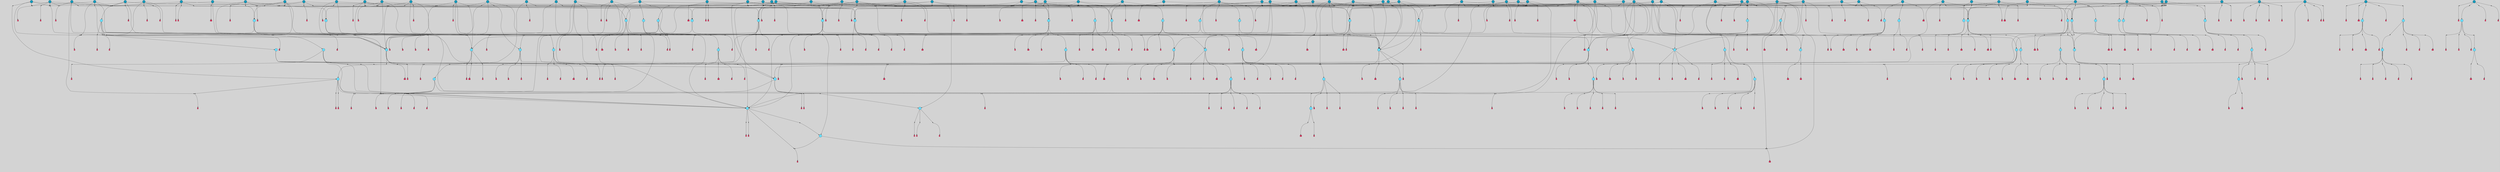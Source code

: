 // File exported with GEGELATI v1.3.1
// On the 2024-04-08 17:43:34
// With the File::TPGGraphDotExporter
digraph{
	graph[pad = "0.212, 0.055" bgcolor = lightgray]
	node[shape=circle style = filled label = ""]
		T4 [fillcolor="#66ddff"]
		T7 [fillcolor="#66ddff"]
		T9 [fillcolor="#66ddff"]
		T27 [fillcolor="#66ddff"]
		T54 [fillcolor="#66ddff"]
		T111 [fillcolor="#66ddff"]
		T129 [fillcolor="#66ddff"]
		T159 [fillcolor="#1199bb"]
		T195 [fillcolor="#66ddff"]
		T212 [fillcolor="#66ddff"]
		T242 [fillcolor="#66ddff"]
		T318 [fillcolor="#66ddff"]
		T323 [fillcolor="#66ddff"]
		T324 [fillcolor="#66ddff"]
		T325 [fillcolor="#66ddff"]
		T326 [fillcolor="#1199bb"]
		T327 [fillcolor="#66ddff"]
		T328 [fillcolor="#66ddff"]
		T329 [fillcolor="#66ddff"]
		T330 [fillcolor="#1199bb"]
		T404 [fillcolor="#66ddff"]
		T589 [fillcolor="#1199bb"]
		T605 [fillcolor="#66ddff"]
		T650 [fillcolor="#1199bb"]
		T651 [fillcolor="#66ddff"]
		T652 [fillcolor="#66ddff"]
		T653 [fillcolor="#66ddff"]
		T701 [fillcolor="#66ddff"]
		T713 [fillcolor="#66ddff"]
		T724 [fillcolor="#1199bb"]
		T725 [fillcolor="#66ddff"]
		T726 [fillcolor="#66ddff"]
		T727 [fillcolor="#66ddff"]
		T728 [fillcolor="#1199bb"]
		T729 [fillcolor="#66ddff"]
		T730 [fillcolor="#66ddff"]
		T731 [fillcolor="#66ddff"]
		T766 [fillcolor="#1199bb"]
		T785 [fillcolor="#1199bb"]
		T787 [fillcolor="#1199bb"]
		T789 [fillcolor="#1199bb"]
		T790 [fillcolor="#66ddff"]
		T791 [fillcolor="#66ddff"]
		T792 [fillcolor="#66ddff"]
		T793 [fillcolor="#1199bb"]
		T794 [fillcolor="#66ddff"]
		T795 [fillcolor="#66ddff"]
		T796 [fillcolor="#66ddff"]
		T804 [fillcolor="#66ddff"]
		T826 [fillcolor="#1199bb"]
		T829 [fillcolor="#66ddff"]
		T845 [fillcolor="#66ddff"]
		T846 [fillcolor="#66ddff"]
		T847 [fillcolor="#66ddff"]
		T848 [fillcolor="#66ddff"]
		T849 [fillcolor="#66ddff"]
		T850 [fillcolor="#66ddff"]
		T786 [fillcolor="#66ddff"]
		T851 [fillcolor="#66ddff"]
		T852 [fillcolor="#1199bb"]
		T853 [fillcolor="#66ddff"]
		T854 [fillcolor="#66ddff"]
		T855 [fillcolor="#66ddff"]
		T856 [fillcolor="#66ddff"]
		T862 [fillcolor="#1199bb"]
		T867 [fillcolor="#1199bb"]
		T873 [fillcolor="#1199bb"]
		T881 [fillcolor="#1199bb"]
		T889 [fillcolor="#66ddff"]
		T906 [fillcolor="#1199bb"]
		T915 [fillcolor="#1199bb"]
		T918 [fillcolor="#1199bb"]
		T920 [fillcolor="#66ddff"]
		T921 [fillcolor="#66ddff"]
		T922 [fillcolor="#1199bb"]
		T923 [fillcolor="#66ddff"]
		T924 [fillcolor="#66ddff"]
		T925 [fillcolor="#66ddff"]
		T926 [fillcolor="#66ddff"]
		T927 [fillcolor="#66ddff"]
		T928 [fillcolor="#66ddff"]
		T929 [fillcolor="#66ddff"]
		T930 [fillcolor="#66ddff"]
		T931 [fillcolor="#1199bb"]
		T932 [fillcolor="#66ddff"]
		T933 [fillcolor="#66ddff"]
		T936 [fillcolor="#1199bb"]
		T941 [fillcolor="#1199bb"]
		T943 [fillcolor="#1199bb"]
		T681 [fillcolor="#1199bb"]
		T952 [fillcolor="#1199bb"]
		T953 [fillcolor="#1199bb"]
		T955 [fillcolor="#1199bb"]
		T956 [fillcolor="#1199bb"]
		T957 [fillcolor="#1199bb"]
		T959 [fillcolor="#1199bb"]
		T961 [fillcolor="#1199bb"]
		T962 [fillcolor="#1199bb"]
		T963 [fillcolor="#1199bb"]
		T966 [fillcolor="#1199bb"]
		T967 [fillcolor="#1199bb"]
		T969 [fillcolor="#1199bb"]
		T971 [fillcolor="#1199bb"]
		T972 [fillcolor="#1199bb"]
		T781 [fillcolor="#1199bb"]
		T973 [fillcolor="#1199bb"]
		T974 [fillcolor="#1199bb"]
		T975 [fillcolor="#1199bb"]
		T976 [fillcolor="#1199bb"]
		T977 [fillcolor="#1199bb"]
		T978 [fillcolor="#1199bb"]
		T979 [fillcolor="#1199bb"]
		T980 [fillcolor="#1199bb"]
		T981 [fillcolor="#1199bb"]
		T982 [fillcolor="#1199bb"]
		T983 [fillcolor="#1199bb"]
		T985 [fillcolor="#1199bb"]
		T986 [fillcolor="#1199bb"]
		T987 [fillcolor="#1199bb"]
		T988 [fillcolor="#1199bb"]
		T990 [fillcolor="#1199bb"]
		T991 [fillcolor="#1199bb"]
		T993 [fillcolor="#1199bb"]
		T994 [fillcolor="#66ddff"]
		T995 [fillcolor="#1199bb"]
		T997 [fillcolor="#66ddff"]
		T998 [fillcolor="#1199bb"]
		T1000 [fillcolor="#66ddff"]
		T1001 [fillcolor="#66ddff"]
		T1002 [fillcolor="#66ddff"]
		T1003 [fillcolor="#66ddff"]
		T1004 [fillcolor="#1199bb"]
		T1005 [fillcolor="#66ddff"]
		T1006 [fillcolor="#66ddff"]
		T1007 [fillcolor="#1199bb"]
		T1009 [fillcolor="#1199bb"]
		T1011 [fillcolor="#1199bb"]
		T1012 [fillcolor="#1199bb"]
		T1013 [fillcolor="#1199bb"]
		T1015 [fillcolor="#1199bb"]
		T1016 [fillcolor="#1199bb"]
		T1017 [fillcolor="#1199bb"]
		T1018 [fillcolor="#1199bb"]
		T1019 [fillcolor="#1199bb"]
		T1020 [fillcolor="#1199bb"]
		T1021 [fillcolor="#1199bb"]
		T1022 [fillcolor="#1199bb"]
		T1023 [fillcolor="#1199bb"]
		T1024 [fillcolor="#1199bb"]
		T1025 [fillcolor="#1199bb"]
		T1026 [fillcolor="#1199bb"]
		P16170 [fillcolor="#cccccc" shape=point] //7|
		I16170 [shape=box style=invis label="0|2&2|4#2|6&#92;n5|3&0|6#0|1&#92;n4|7&2|6#0|5&#92;n7|6&0|7#0|5&#92;n10|7&2|2#1|1&#92;n"]
		P16170 -> I16170[style=invis]
		A11527 [fillcolor="#ff3366" shape=box margin=0.03 width=0 height=0 label="4"]
		T4 -> P16170 -> A11527
		P16171 [fillcolor="#cccccc" shape=point] //0|
		I16171 [shape=box style=invis label="2|5&0|1#0|6&#92;n6|1&2|2#2|7&#92;n8|0&0|3#1|4&#92;n4|3&2|5#2|4&#92;n8|1&2|4#0|0&#92;n6|6&0|1#2|6&#92;n11|7&2|4#2|5&#92;n6|2&2|4#0|2&#92;n8|5&2|4#2|4&#92;n2|1&2|1#2|2&#92;n2|7&2|5#2|6&#92;n9|7&0|5#0|4&#92;n1|2&0|5#2|6&#92;n4|2&2|3#2|7&#92;n3|3&2|1#0|2&#92;n"]
		P16171 -> I16171[style=invis]
		A11528 [fillcolor="#ff3366" shape=box margin=0.03 width=0 height=0 label="5"]
		T4 -> P16171 -> A11528
		P16172 [fillcolor="#cccccc" shape=point] //-3|
		I16172 [shape=box style=invis label="1|6&2|7#0|7&#92;n10|2&0|7#1|3&#92;n9|6&2|7#2|2&#92;n5|3&0|7#0|7&#92;n1|6&2|3#0|0&#92;n2|3&2|3#2|2&#92;n5|1&2|6#0|6&#92;n"]
		P16172 -> I16172[style=invis]
		A11529 [fillcolor="#ff3366" shape=box margin=0.03 width=0 height=0 label="7"]
		T7 -> P16172 -> A11529
		P16173 [fillcolor="#cccccc" shape=point] //5|
		I16173 [shape=box style=invis label="0|5&2|3#0|1&#92;n0|6&2|1#2|4&#92;n6|2&2|6#0|7&#92;n7|4&0|3#0|1&#92;n5|4&0|7#1|6&#92;n9|1&0|5#2|2&#92;n6|3&2|3#1|7&#92;n11|7&2|4#1|6&#92;n2|5&0|1#0|0&#92;n4|7&0|0#0|2&#92;n6|2&0|6#0|0&#92;n2|1&2|6#2|4&#92;n10|0&2|0#1|0&#92;n6|6&2|4#0|6&#92;n"]
		P16173 -> I16173[style=invis]
		A11530 [fillcolor="#ff3366" shape=box margin=0.03 width=0 height=0 label="8"]
		T7 -> P16173 -> A11530
		P16174 [fillcolor="#cccccc" shape=point] //-6|
		I16174 [shape=box style=invis label="11|1&0|7#2|0&#92;n10|4&0|1#1|0&#92;n4|3&2|4#2|1&#92;n0|5&2|0#0|0&#92;n6|1&0|0#0|3&#92;n8|2&2|0#0|4&#92;n11|4&2|0#1|6&#92;n7|0&2|6#2|3&#92;n5|3&2|6#2|0&#92;n2|0&2|0#0|4&#92;n"]
		P16174 -> I16174[style=invis]
		A11531 [fillcolor="#ff3366" shape=box margin=0.03 width=0 height=0 label="9"]
		T9 -> P16174 -> A11531
		P16175 [fillcolor="#cccccc" shape=point] //2|
		I16175 [shape=box style=invis label="6|3&2|7#1|4&#92;n8|6&0|0#2|5&#92;n2|1&0|2#0|3&#92;n8|7&0|6#0|4&#92;n2|1&2|0#0|1&#92;n0|0&2|2#2|3&#92;n6|6&0|7#2|1&#92;n6|1&0|7#2|6&#92;n5|4&2|7#0|4&#92;n0|3&0|4#2|0&#92;n11|0&2|0#2|5&#92;n4|5&2|5#2|4&#92;n5|7&0|6#0|4&#92;n9|7&2|5#0|3&#92;n5|4&2|1#0|3&#92;n5|3&0|1#1|7&#92;n0|4&0|3#2|5&#92;n"]
		P16175 -> I16175[style=invis]
		A11532 [fillcolor="#ff3366" shape=box margin=0.03 width=0 height=0 label="10"]
		T9 -> P16175 -> A11532
		P16176 [fillcolor="#cccccc" shape=point] //-3|
		I16176 [shape=box style=invis label="8|1&2|3#0|5&#92;n0|6&0|5#0|5&#92;n3|7&2|1#0|6&#92;n3|5&0|1#0|0&#92;n9|5&2|0#0|4&#92;n3|5&0|2#0|3&#92;n10|6&2|4#1|0&#92;n9|4&2|7#2|6&#92;n1|7&2|5#2|2&#92;n"]
		P16176 -> I16176[style=invis]
		A11533 [fillcolor="#ff3366" shape=box margin=0.03 width=0 height=0 label="5"]
		T4 -> P16176 -> A11533
		P16177 [fillcolor="#cccccc" shape=point] //2|
		I16177 [shape=box style=invis label="9|1&2|3#0|1&#92;n5|2&2|0#2|4&#92;n3|6&2|5#2|7&#92;n7|0&2|5#0|4&#92;n1|2&0|3#0|5&#92;n7|3&2|7#0|0&#92;n"]
		P16177 -> I16177[style=invis]
		A11534 [fillcolor="#ff3366" shape=box margin=0.03 width=0 height=0 label="2"]
		T27 -> P16177 -> A11534
		P16178 [fillcolor="#cccccc" shape=point] //-6|
		I16178 [shape=box style=invis label="7|5&0|4#0|4&#92;n11|0&2|5#2|1&#92;n"]
		P16178 -> I16178[style=invis]
		A11535 [fillcolor="#ff3366" shape=box margin=0.03 width=0 height=0 label="3"]
		T27 -> P16178 -> A11535
		P16179 [fillcolor="#cccccc" shape=point] //3|
		I16179 [shape=box style=invis label="7|6&2|4#0|2&#92;n10|3&2|7#1|4&#92;n11|6&0|4#0|1&#92;n7|1&0|0#2|6&#92;n7|6&0|3#2|6&#92;n4|0&2|6#0|1&#92;n4|4&2|5#0|2&#92;n4|6&0|4#2|7&#92;n10|0&2|3#1|5&#92;n2|6&0|5#0|2&#92;n1|0&2|3#0|7&#92;n1|6&2|0#0|5&#92;n6|2&0|1#0|7&#92;n9|2&0|3#2|7&#92;n5|3&0|6#0|6&#92;n1|7&2|5#2|3&#92;n8|1&2|7#0|6&#92;n1|0&2|5#2|1&#92;n7|1&2|2#2|5&#92;n7|4&2|6#0|3&#92;n"]
		P16179 -> I16179[style=invis]
		A11536 [fillcolor="#ff3366" shape=box margin=0.03 width=0 height=0 label="4"]
		T27 -> P16179 -> A11536
		T27 -> P16171
		P16180 [fillcolor="#cccccc" shape=point] //0|
		I16180 [shape=box style=invis label="4|0&0|3#2|7&#92;n10|2&0|3#1|7&#92;n3|5&0|2#0|3&#92;n4|5&0|0#2|1&#92;n10|7&2|0#1|2&#92;n5|3&2|3#1|6&#92;n9|5&2|0#0|4&#92;n5|4&2|7#0|2&#92;n10|3&2|7#1|4&#92;n7|2&0|1#2|6&#92;n8|6&0|5#0|5&#92;n8|7&2|3#0|5&#92;n2|6&2|4#0|0&#92;n"]
		P16180 -> I16180[style=invis]
		A11537 [fillcolor="#ff3366" shape=box margin=0.03 width=0 height=0 label="5"]
		T27 -> P16180 -> A11537
		P16181 [fillcolor="#cccccc" shape=point] //8|
		I16181 [shape=box style=invis label="9|0&0|1#2|0&#92;n10|1&2|5#1|4&#92;n8|2&2|6#0|4&#92;n2|4&2|5#2|3&#92;n4|2&2|2#0|2&#92;n7|5&0|2#0|0&#92;n8|2&2|1#1|3&#92;n8|7&0|7#2|1&#92;n1|1&0|0#0|7&#92;n5|6&2|5#1|0&#92;n6|6&2|5#0|0&#92;n11|4&0|3#2|6&#92;n4|2&2|4#0|7&#92;n5|6&0|1#2|0&#92;n11|3&0|2#0|7&#92;n"]
		P16181 -> I16181[style=invis]
		A11538 [fillcolor="#ff3366" shape=box margin=0.03 width=0 height=0 label="6"]
		T54 -> P16181 -> A11538
		P16182 [fillcolor="#cccccc" shape=point] //5|
		I16182 [shape=box style=invis label="3|0&2|0#0|1&#92;n3|0&0|7#0|1&#92;n5|3&0|2#2|6&#92;n4|4&2|4#2|6&#92;n11|2&0|7#1|6&#92;n2|7&2|2#2|5&#92;n9|3&2|6#2|7&#92;n7|7&0|0#0|4&#92;n6|1&2|4#2|3&#92;n5|4&2|0#1|6&#92;n1|3&0|7#0|4&#92;n"]
		P16182 -> I16182[style=invis]
		A11539 [fillcolor="#ff3366" shape=box margin=0.03 width=0 height=0 label="7"]
		T54 -> P16182 -> A11539
		P16183 [fillcolor="#cccccc" shape=point] //-10|
		I16183 [shape=box style=invis label="3|6&0|0#0|4&#92;n4|1&2|4#0|1&#92;n5|1&0|1#0|4&#92;n5|5&2|6#0|5&#92;n6|5&0|6#0|3&#92;n11|1&2|0#0|1&#92;n0|7&2|0#0|3&#92;n1|2&0|6#0|1&#92;n8|0&0|4#2|0&#92;n0|4&0|7#2|7&#92;n7|0&2|7#1|3&#92;n3|1&0|5#2|5&#92;n5|1&0|4#0|3&#92;n2|2&0|2#0|0&#92;n8|3&0|1#0|7&#92;n3|0&0|3#0|5&#92;n7|2&0|5#2|0&#92;n6|3&2|7#1|5&#92;n4|7&2|7#2|1&#92;n"]
		P16183 -> I16183[style=invis]
		A11540 [fillcolor="#ff3366" shape=box margin=0.03 width=0 height=0 label="14"]
		T54 -> P16183 -> A11540
		T54 -> P16173
		P16184 [fillcolor="#cccccc" shape=point] //-5|
		I16184 [shape=box style=invis label="0|0&2|3#0|2&#92;n10|5&0|6#1|3&#92;n7|3&0|6#2|3&#92;n3|4&0|6#0|6&#92;n10|5&0|2#1|1&#92;n5|0&0|1#0|3&#92;n6|6&2|5#1|5&#92;n7|4&0|2#1|7&#92;n5|7&0|1#2|5&#92;n1|5&0|0#0|3&#92;n7|5&2|1#2|6&#92;n9|0&0|2#0|0&#92;n4|0&2|4#0|0&#92;n4|6&0|0#2|3&#92;n3|1&0|6#2|5&#92;n7|7&2|1#2|3&#92;n9|4&2|2#0|6&#92;n"]
		P16184 -> I16184[style=invis]
		T111 -> P16184 -> T9
		P16185 [fillcolor="#cccccc" shape=point] //7|
		I16185 [shape=box style=invis label="7|4&2|1#2|0&#92;n4|1&2|4#2|3&#92;n5|0&2|0#2|2&#92;n6|1&2|4#2|6&#92;n"]
		P16185 -> I16185[style=invis]
		A11541 [fillcolor="#ff3366" shape=box margin=0.03 width=0 height=0 label="9"]
		T111 -> P16185 -> A11541
		P16186 [fillcolor="#cccccc" shape=point] //2|
		I16186 [shape=box style=invis label="3|0&2|0#0|1&#92;n11|2&0|7#1|6&#92;n8|7&2|4#0|5&#92;n5|3&0|2#2|6&#92;n4|4&2|4#2|6&#92;n3|0&0|7#0|1&#92;n2|7&2|2#2|5&#92;n9|3&2|6#2|7&#92;n7|7&0|0#0|4&#92;n6|1&2|4#1|3&#92;n5|4&2|0#1|6&#92;n1|3&0|7#0|4&#92;n"]
		P16186 -> I16186[style=invis]
		A11542 [fillcolor="#ff3366" shape=box margin=0.03 width=0 height=0 label="7"]
		T111 -> P16186 -> A11542
		T111 -> P16174
		T129 -> P16181
		T129 -> P16182
		P16187 [fillcolor="#cccccc" shape=point] //10|
		I16187 [shape=box style=invis label="4|5&2|7#2|1&#92;n1|7&2|3#0|6&#92;n3|5&2|2#0|3&#92;n10|3&0|7#1|4&#92;n7|1&0|4#2|6&#92;n10|2&0|3#1|7&#92;n9|5&2|0#0|4&#92;n4|0&0|3#2|7&#92;n11|4&2|6#1|2&#92;n5|4&2|7#0|2&#92;n2|6&2|4#0|0&#92;n6|5&0|7#2|1&#92;n5|3&2|3#1|6&#92;n10|7&2|0#1|2&#92;n"]
		P16187 -> I16187[style=invis]
		A11543 [fillcolor="#ff3366" shape=box margin=0.03 width=0 height=0 label="5"]
		T129 -> P16187 -> A11543
		P16188 [fillcolor="#cccccc" shape=point] //5|
		I16188 [shape=box style=invis label="9|4&2|3#1|3&#92;n0|4&2|4#0|5&#92;n6|1&2|6#2|5&#92;n4|0&0|5#2|0&#92;n"]
		P16188 -> I16188[style=invis]
		A11544 [fillcolor="#ff3366" shape=box margin=0.03 width=0 height=0 label="7"]
		T129 -> P16188 -> A11544
		P16189 [fillcolor="#cccccc" shape=point] //6|
		I16189 [shape=box style=invis label="9|4&2|7#0|6&#92;n8|4&0|1#1|0&#92;n1|3&0|0#2|1&#92;n2|4&0|6#2|2&#92;n5|1&2|5#0|7&#92;n3|0&0|3#2|6&#92;n2|2&2|6#0|2&#92;n8|4&0|4#2|2&#92;n5|1&2|4#0|3&#92;n9|4&0|6#0|6&#92;n5|0&2|2#1|5&#92;n11|7&0|0#1|1&#92;n0|4&0|3#0|3&#92;n7|7&2|4#2|5&#92;n1|5&0|1#2|1&#92;n"]
		P16189 -> I16189[style=invis]
		A11545 [fillcolor="#ff3366" shape=box margin=0.03 width=0 height=0 label="1"]
		T129 -> P16189 -> A11545
		P16190 [fillcolor="#cccccc" shape=point] //7|
		I16190 [shape=box style=invis label="7|0&2|1#2|0&#92;n9|7&2|1#1|7&#92;n8|2&0|1#1|0&#92;n6|6&0|2#1|1&#92;n2|2&0|5#0|0&#92;n5|7&0|0#2|1&#92;n5|1&2|5#1|5&#92;n4|7&2|4#2|3&#92;n10|5&2|2#1|5&#92;n1|3&2|2#2|0&#92;n10|2&2|6#1|5&#92;n"]
		P16190 -> I16190[style=invis]
		A11546 [fillcolor="#ff3366" shape=box margin=0.03 width=0 height=0 label="1"]
		T159 -> P16190 -> A11546
		P16191 [fillcolor="#cccccc" shape=point] //7|
		I16191 [shape=box style=invis label="7|4&2|7#0|4&#92;n4|6&0|1#2|5&#92;n2|1&2|3#0|0&#92;n4|3&2|0#0|1&#92;n0|0&2|7#2|7&#92;n7|7&0|5#2|3&#92;n5|0&2|1#2|2&#92;n10|0&0|4#1|2&#92;n4|4&0|7#0|0&#92;n6|7&0|2#0|1&#92;n1|4&2|5#0|4&#92;n"]
		P16191 -> I16191[style=invis]
		A11547 [fillcolor="#ff3366" shape=box margin=0.03 width=0 height=0 label="0"]
		T159 -> P16191 -> A11547
		P16192 [fillcolor="#cccccc" shape=point] //5|
		I16192 [shape=box style=invis label="0|5&2|3#0|1&#92;n0|6&2|1#2|4&#92;n6|2&2|6#0|7&#92;n9|0&2|7#1|1&#92;n7|4&0|3#0|1&#92;n11|7&2|4#1|6&#92;n9|1&0|5#2|2&#92;n5|4&0|7#1|6&#92;n2|5&0|1#0|0&#92;n4|7&0|0#0|2&#92;n6|2&0|6#0|0&#92;n2|1&2|6#2|4&#92;n10|0&0|0#1|0&#92;n6|6&2|4#0|6&#92;n"]
		P16192 -> I16192[style=invis]
		T159 -> P16192 -> T129
		P16193 [fillcolor="#cccccc" shape=point] //5|
		I16193 [shape=box style=invis label="3|0&2|0#2|1&#92;n3|0&0|7#0|1&#92;n5|3&0|2#2|6&#92;n4|4&2|4#2|6&#92;n5|4&2|0#1|6&#92;n2|7&2|2#2|5&#92;n1|3&0|7#0|4&#92;n11|6&2|2#0|7&#92;n7|7&0|0#0|4&#92;n6|1&2|4#2|3&#92;n11|0&0|7#1|6&#92;n9|3&2|6#2|7&#92;n"]
		P16193 -> I16193[style=invis]
		A11548 [fillcolor="#ff3366" shape=box margin=0.03 width=0 height=0 label="7"]
		T195 -> P16193 -> A11548
		P16194 [fillcolor="#cccccc" shape=point] //4|
		I16194 [shape=box style=invis label="7|1&0|6#0|1&#92;n6|7&2|7#1|7&#92;n10|1&2|1#1|1&#92;n9|6&2|2#1|4&#92;n4|7&0|4#2|2&#92;n9|6&0|5#1|1&#92;n10|0&2|6#1|6&#92;n5|1&0|1#2|3&#92;n10|1&0|5#1|0&#92;n3|4&2|3#0|0&#92;n8|2&0|5#2|4&#92;n1|6&2|0#0|0&#92;n2|3&0|1#2|6&#92;n5|2&2|2#1|6&#92;n2|2&0|1#2|1&#92;n3|1&2|7#0|3&#92;n6|7&2|3#0|4&#92;n"]
		P16194 -> I16194[style=invis]
		A11549 [fillcolor="#ff3366" shape=box margin=0.03 width=0 height=0 label="10"]
		T195 -> P16194 -> A11549
		P16195 [fillcolor="#cccccc" shape=point] //-4|
		I16195 [shape=box style=invis label="0|4&0|0#2|7&#92;n8|5&2|4#2|4&#92;n4|3&2|5#2|4&#92;n11|7&2|2#2|5&#92;n6|5&2|2#2|7&#92;n3|2&0|7#0|7&#92;n3|3&2|1#0|3&#92;n2|6&0|3#2|5&#92;n0|1&2|6#2|2&#92;n8|2&0|0#1|6&#92;n0|7&0|5#0|4&#92;n9|5&0|3#2|7&#92;n2|7&2|5#2|6&#92;n9|0&2|0#0|1&#92;n1|2&2|4#0|2&#92;n"]
		P16195 -> I16195[style=invis]
		T195 -> P16195 -> T27
		T195 -> P16191
		P16196 [fillcolor="#cccccc" shape=point] //6|
		I16196 [shape=box style=invis label="9|4&2|7#0|6&#92;n8|4&0|1#1|0&#92;n1|3&0|0#2|1&#92;n2|4&0|6#2|2&#92;n5|1&2|5#0|7&#92;n3|0&0|3#2|6&#92;n2|2&2|6#0|2&#92;n8|4&0|4#2|2&#92;n5|1&2|4#0|3&#92;n9|4&0|6#0|6&#92;n5|0&2|2#1|5&#92;n11|7&0|0#1|1&#92;n0|4&0|3#0|3&#92;n7|7&2|4#2|5&#92;n1|5&0|1#2|1&#92;n"]
		P16196 -> I16196[style=invis]
		A11550 [fillcolor="#ff3366" shape=box margin=0.03 width=0 height=0 label="1"]
		T212 -> P16196 -> A11550
		P16197 [fillcolor="#cccccc" shape=point] //5|
		I16197 [shape=box style=invis label="9|4&2|3#1|3&#92;n0|4&2|4#0|5&#92;n6|1&2|6#2|5&#92;n4|0&0|5#2|0&#92;n"]
		P16197 -> I16197[style=invis]
		A11551 [fillcolor="#ff3366" shape=box margin=0.03 width=0 height=0 label="7"]
		T212 -> P16197 -> A11551
		P16198 [fillcolor="#cccccc" shape=point] //5|
		I16198 [shape=box style=invis label="3|0&2|0#0|1&#92;n3|0&0|7#0|1&#92;n5|3&0|2#2|6&#92;n4|4&2|4#2|6&#92;n11|2&0|7#1|6&#92;n2|7&2|2#2|5&#92;n9|3&2|6#2|7&#92;n7|7&0|0#0|4&#92;n6|1&2|4#2|3&#92;n5|4&2|0#1|6&#92;n1|3&0|7#0|4&#92;n"]
		P16198 -> I16198[style=invis]
		A11552 [fillcolor="#ff3366" shape=box margin=0.03 width=0 height=0 label="7"]
		T212 -> P16198 -> A11552
		P16199 [fillcolor="#cccccc" shape=point] //8|
		I16199 [shape=box style=invis label="9|0&0|1#2|0&#92;n10|1&2|5#1|4&#92;n8|2&2|6#0|4&#92;n2|4&2|5#2|3&#92;n4|2&2|2#0|2&#92;n7|5&0|2#0|0&#92;n8|2&2|1#1|3&#92;n8|7&0|7#2|1&#92;n1|1&0|0#0|7&#92;n5|6&2|5#1|0&#92;n6|6&2|5#0|0&#92;n11|4&0|3#2|6&#92;n4|2&2|4#0|7&#92;n5|6&0|1#2|0&#92;n11|3&0|2#0|7&#92;n"]
		P16199 -> I16199[style=invis]
		A11553 [fillcolor="#ff3366" shape=box margin=0.03 width=0 height=0 label="6"]
		T212 -> P16199 -> A11553
		P16200 [fillcolor="#cccccc" shape=point] //10|
		I16200 [shape=box style=invis label="4|5&2|7#2|1&#92;n1|7&2|3#0|6&#92;n3|5&2|2#0|3&#92;n10|3&0|7#1|4&#92;n7|1&0|4#2|6&#92;n10|2&0|3#1|7&#92;n9|5&2|0#0|4&#92;n4|0&0|3#2|7&#92;n11|4&2|6#1|2&#92;n5|4&2|7#0|2&#92;n2|6&2|4#0|0&#92;n6|5&0|7#2|1&#92;n5|3&2|3#1|6&#92;n10|7&2|0#1|2&#92;n"]
		P16200 -> I16200[style=invis]
		A11554 [fillcolor="#ff3366" shape=box margin=0.03 width=0 height=0 label="5"]
		T212 -> P16200 -> A11554
		P16201 [fillcolor="#cccccc" shape=point] //5|
		I16201 [shape=box style=invis label="1|6&2|7#0|7&#92;n9|2&2|7#2|2&#92;n10|2&0|7#1|3&#92;n5|3&0|7#0|7&#92;n7|0&2|7#2|2&#92;n1|6&2|3#0|0&#92;n2|3&2|3#2|2&#92;n"]
		P16201 -> I16201[style=invis]
		A11555 [fillcolor="#ff3366" shape=box margin=0.03 width=0 height=0 label="7"]
		T242 -> P16201 -> A11555
		P16202 [fillcolor="#cccccc" shape=point] //-8|
		I16202 [shape=box style=invis label="7|5&0|2#2|1&#92;n1|0&2|6#0|0&#92;n7|1&2|6#1|1&#92;n8|7&0|3#1|6&#92;n3|7&2|3#2|4&#92;n"]
		P16202 -> I16202[style=invis]
		A11556 [fillcolor="#ff3366" shape=box margin=0.03 width=0 height=0 label="2"]
		T242 -> P16202 -> A11556
		P16203 [fillcolor="#cccccc" shape=point] //-3|
		I16203 [shape=box style=invis label="1|1&2|1#0|1&#92;n1|4&0|0#2|4&#92;n11|0&2|3#0|2&#92;n11|6&0|4#0|1&#92;n5|2&0|6#1|5&#92;n3|7&2|6#2|7&#92;n7|7&0|1#2|1&#92;n9|5&2|2#2|0&#92;n6|5&2|6#1|4&#92;n0|7&0|5#2|4&#92;n8|1&0|0#2|3&#92;n0|5&0|3#0|5&#92;n2|0&2|4#0|5&#92;n7|5&2|7#1|3&#92;n8|3&0|0#1|2&#92;n"]
		P16203 -> I16203[style=invis]
		A11557 [fillcolor="#ff3366" shape=box margin=0.03 width=0 height=0 label="1"]
		T242 -> P16203 -> A11557
		P16204 [fillcolor="#cccccc" shape=point] //5|
		I16204 [shape=box style=invis label="11|7&2|0#1|7&#92;n1|5&2|4#2|4&#92;n4|3&0|1#0|5&#92;n1|6&0|0#0|4&#92;n8|6&2|4#0|0&#92;n4|0&2|0#0|5&#92;n10|4&2|0#1|0&#92;n4|4&0|5#0|1&#92;n0|7&2|1#0|5&#92;n0|6&2|3#2|0&#92;n9|6&2|5#1|3&#92;n"]
		P16204 -> I16204[style=invis]
		T318 -> P16204 -> T195
		P16205 [fillcolor="#cccccc" shape=point] //-9|
		I16205 [shape=box style=invis label="4|7&2|6#0|5&#92;n11|3&0|2#2|6&#92;n10|2&2|4#1|6&#92;n3|0&2|6#2|7&#92;n4|3&0|5#0|7&#92;n2|3&0|7#0|7&#92;n10|6&0|7#1|5&#92;n10|1&2|2#1|1&#92;n1|7&0|3#2|6&#92;n"]
		P16205 -> I16205[style=invis]
		A11558 [fillcolor="#ff3366" shape=box margin=0.03 width=0 height=0 label="4"]
		T318 -> P16205 -> A11558
		P16206 [fillcolor="#cccccc" shape=point] //7|
		I16206 [shape=box style=invis label="7|2&0|4#1|3&#92;n7|7&0|0#0|4&#92;n4|4&2|4#2|6&#92;n2|3&2|2#2|5&#92;n8|0&0|2#2|1&#92;n9|3&2|6#2|7&#92;n6|4&2|4#2|3&#92;n3|3&2|0#0|1&#92;n6|4&2|0#1|6&#92;n5|3&0|7#0|4&#92;n"]
		P16206 -> I16206[style=invis]
		A11559 [fillcolor="#ff3366" shape=box margin=0.03 width=0 height=0 label="7"]
		T318 -> P16206 -> A11559
		P16207 [fillcolor="#cccccc" shape=point] //-6|
		I16207 [shape=box style=invis label="9|0&2|0#0|1&#92;n3|2&0|2#0|3&#92;n5|4&0|5#1|7&#92;n2|1&0|4#0|3&#92;n9|2&2|0#2|4&#92;n7|6&0|4#0|2&#92;n2|3&0|6#2|6&#92;n1|2&0|3#2|0&#92;n"]
		P16207 -> I16207[style=invis]
		T318 -> P16207 -> T54
		P16208 [fillcolor="#cccccc" shape=point] //-2|
		I16208 [shape=box style=invis label="1|3&0|2#0|7&#92;n6|1&0|7#0|0&#92;n6|1&2|4#1|7&#92;n3|0&2|3#0|3&#92;n0|2&0|7#2|6&#92;n"]
		P16208 -> I16208[style=invis]
		T318 -> P16208 -> T195
		P16209 [fillcolor="#cccccc" shape=point] //-9|
		I16209 [shape=box style=invis label="2|0&2|0#2|1&#92;n4|4&2|4#2|6&#92;n9|1&0|3#1|7&#92;n5|3&0|2#2|6&#92;n2|7&2|2#2|5&#92;n5|4&2|0#1|6&#92;n3|0&0|7#0|1&#92;n1|3&0|7#0|4&#92;n11|6&2|2#0|7&#92;n7|7&0|0#0|4&#92;n11|0&0|7#1|6&#92;n9|3&2|6#2|7&#92;n"]
		P16209 -> I16209[style=invis]
		A11560 [fillcolor="#ff3366" shape=box margin=0.03 width=0 height=0 label="7"]
		T323 -> P16209 -> A11560
		P16210 [fillcolor="#cccccc" shape=point] //-4|
		I16210 [shape=box style=invis label="4|1&0|4#2|6&#92;n1|2&2|2#2|0&#92;n1|2&2|0#0|6&#92;n8|4&2|3#2|5&#92;n5|5&2|1#1|0&#92;n"]
		P16210 -> I16210[style=invis]
		A11561 [fillcolor="#ff3366" shape=box margin=0.03 width=0 height=0 label="12"]
		T324 -> P16210 -> A11561
		P16211 [fillcolor="#cccccc" shape=point] //8|
		I16211 [shape=box style=invis label="9|7&0|5#2|5&#92;n3|3&2|3#0|2&#92;n9|5&2|2#1|0&#92;n2|3&0|6#0|3&#92;n4|4&2|5#2|7&#92;n11|3&2|0#1|5&#92;n6|6&2|1#2|2&#92;n4|6&0|1#2|2&#92;n2|5&2|7#2|2&#92;n7|7&2|2#2|3&#92;n6|5&0|3#2|6&#92;n6|7&0|6#0|2&#92;n"]
		P16211 -> I16211[style=invis]
		A11562 [fillcolor="#ff3366" shape=box margin=0.03 width=0 height=0 label="14"]
		T323 -> P16211 -> A11562
		P16212 [fillcolor="#cccccc" shape=point] //-8|
		I16212 [shape=box style=invis label="7|5&0|4#2|4&#92;n"]
		P16212 -> I16212[style=invis]
		A11563 [fillcolor="#ff3366" shape=box margin=0.03 width=0 height=0 label="3"]
		T323 -> P16212 -> A11563
		P16213 [fillcolor="#cccccc" shape=point] //4|
		I16213 [shape=box style=invis label="4|3&0|6#0|3&#92;n5|7&2|3#2|2&#92;n5|6&0|7#1|2&#92;n1|4&2|6#0|3&#92;n8|4&2|1#2|5&#92;n9|5&2|4#1|4&#92;n2|4&0|5#0|7&#92;n10|0&0|6#1|3&#92;n3|0&0|6#0|2&#92;n2|7&2|7#2|6&#92;n5|2&0|5#1|5&#92;n10|4&2|5#1|7&#92;n4|0&0|4#2|4&#92;n11|1&0|4#2|6&#92;n10|6&2|0#1|4&#92;n9|7&0|3#1|4&#92;n4|5&2|7#0|6&#92;n11|5&2|6#2|3&#92;n0|3&0|5#0|1&#92;n"]
		P16213 -> I16213[style=invis]
		A11564 [fillcolor="#ff3366" shape=box margin=0.03 width=0 height=0 label="13"]
		T323 -> P16213 -> A11564
		P16214 [fillcolor="#cccccc" shape=point] //-3|
		I16214 [shape=box style=invis label="4|5&0|0#0|0&#92;n4|7&0|0#0|2&#92;n0|6&2|1#2|4&#92;n9|1&0|5#2|2&#92;n10|0&2|0#1|0&#92;n6|6&2|4#0|6&#92;n2|5&0|1#0|0&#92;n6|3&2|3#1|7&#92;n11|7&2|4#1|6&#92;n6|2&2|6#0|1&#92;n6|2&0|0#0|0&#92;n9|1&2|6#2|4&#92;n10|4&0|3#1|1&#92;n5|4&2|7#1|6&#92;n"]
		P16214 -> I16214[style=invis]
		T326 -> P16214 -> T323
		P16215 [fillcolor="#cccccc" shape=point] //2|
		I16215 [shape=box style=invis label="4|1&0|4#2|6&#92;n5|5&2|1#1|0&#92;n1|0&2|0#0|6&#92;n8|4&2|3#2|5&#92;n"]
		P16215 -> I16215[style=invis]
		T323 -> P16215 -> T324
		P16216 [fillcolor="#cccccc" shape=point] //5|
		I16216 [shape=box style=invis label="0|5&2|3#0|1&#92;n0|6&2|1#2|4&#92;n6|2&2|6#0|7&#92;n7|4&0|3#0|1&#92;n5|4&0|7#1|6&#92;n9|1&0|5#2|2&#92;n6|3&2|3#1|7&#92;n11|7&2|4#1|6&#92;n2|5&0|1#0|0&#92;n4|7&0|0#0|2&#92;n6|2&0|6#0|0&#92;n2|1&2|6#2|4&#92;n10|0&2|0#1|0&#92;n6|6&2|4#0|6&#92;n"]
		P16216 -> I16216[style=invis]
		A11565 [fillcolor="#ff3366" shape=box margin=0.03 width=0 height=0 label="8"]
		T325 -> P16216 -> A11565
		P16217 [fillcolor="#cccccc" shape=point] //-3|
		I16217 [shape=box style=invis label="1|6&2|7#0|7&#92;n10|2&0|7#1|3&#92;n9|6&2|7#2|2&#92;n5|3&0|7#0|7&#92;n1|6&2|3#0|0&#92;n2|3&2|3#2|2&#92;n5|1&2|6#0|6&#92;n"]
		P16217 -> I16217[style=invis]
		A11566 [fillcolor="#ff3366" shape=box margin=0.03 width=0 height=0 label="7"]
		T325 -> P16217 -> A11566
		P16218 [fillcolor="#cccccc" shape=point] //1|
		I16218 [shape=box style=invis label="0|4&0|1#0|1&#92;n10|5&2|5#1|6&#92;n7|7&2|5#2|2&#92;n9|5&0|7#2|7&#92;n8|4&0|3#2|7&#92;n11|0&2|3#0|5&#92;n7|0&0|0#0|1&#92;n4|2&0|4#0|5&#92;n5|1&0|6#2|7&#92;n11|3&0|7#1|3&#92;n"]
		P16218 -> I16218[style=invis]
		T326 -> P16218 -> T325
		P16219 [fillcolor="#cccccc" shape=point] //6|
		I16219 [shape=box style=invis label="3|0&2|7#2|2&#92;n3|2&0|4#2|5&#92;n5|1&0|2#1|0&#92;n8|7&0|1#2|0&#92;n8|5&0|3#0|6&#92;n0|2&0|2#2|3&#92;n1|5&2|5#0|5&#92;n5|6&0|6#0|7&#92;n6|7&0|0#2|6&#92;n1|2&2|3#0|0&#92;n7|7&2|3#0|4&#92;n0|7&2|7#0|6&#92;n1|0&2|2#2|7&#92;n4|4&0|1#0|0&#92;n"]
		P16219 -> I16219[style=invis]
		A11567 [fillcolor="#ff3366" shape=box margin=0.03 width=0 height=0 label="11"]
		T324 -> P16219 -> A11567
		P16220 [fillcolor="#cccccc" shape=point] //4|
		I16220 [shape=box style=invis label="4|3&0|6#0|3&#92;n5|7&2|3#2|2&#92;n5|6&0|7#1|2&#92;n1|4&2|6#0|3&#92;n8|4&2|1#2|5&#92;n9|5&2|4#1|4&#92;n2|4&0|5#0|7&#92;n10|0&0|6#1|3&#92;n3|0&0|6#0|2&#92;n2|7&2|7#2|6&#92;n5|2&0|5#1|5&#92;n10|4&2|5#1|7&#92;n4|0&0|4#2|4&#92;n11|1&0|4#2|6&#92;n10|6&2|0#1|4&#92;n9|7&0|3#1|4&#92;n4|5&2|7#0|6&#92;n11|5&2|6#2|3&#92;n0|3&0|5#0|1&#92;n"]
		P16220 -> I16220[style=invis]
		A11568 [fillcolor="#ff3366" shape=box margin=0.03 width=0 height=0 label="13"]
		T326 -> P16220 -> A11568
		P16221 [fillcolor="#cccccc" shape=point] //-4|
		I16221 [shape=box style=invis label="4|1&0|4#2|6&#92;n1|2&2|2#2|0&#92;n1|2&2|0#0|6&#92;n8|4&2|3#2|5&#92;n5|5&2|1#1|0&#92;n"]
		P16221 -> I16221[style=invis]
		A11569 [fillcolor="#ff3366" shape=box margin=0.03 width=0 height=0 label="12"]
		T327 -> P16221 -> A11569
		P16222 [fillcolor="#cccccc" shape=point] //-9|
		I16222 [shape=box style=invis label="2|0&2|0#2|1&#92;n4|4&2|4#2|6&#92;n9|1&0|3#1|7&#92;n5|3&0|2#2|6&#92;n2|7&2|2#2|5&#92;n5|4&2|0#1|6&#92;n3|0&0|7#0|1&#92;n1|3&0|7#0|4&#92;n11|6&2|2#0|7&#92;n7|7&0|0#0|4&#92;n11|0&0|7#1|6&#92;n9|3&2|6#2|7&#92;n"]
		P16222 -> I16222[style=invis]
		A11570 [fillcolor="#ff3366" shape=box margin=0.03 width=0 height=0 label="7"]
		T328 -> P16222 -> A11570
		P16223 [fillcolor="#cccccc" shape=point] //6|
		I16223 [shape=box style=invis label="3|0&2|7#2|2&#92;n3|2&0|4#2|5&#92;n5|1&0|2#1|0&#92;n8|7&0|1#2|0&#92;n8|5&0|3#0|6&#92;n0|2&0|2#2|3&#92;n1|5&2|5#0|5&#92;n5|6&0|6#0|7&#92;n6|7&0|0#2|6&#92;n1|2&2|3#0|0&#92;n7|7&2|3#0|4&#92;n0|7&2|7#0|6&#92;n1|0&2|2#2|7&#92;n4|4&0|1#0|0&#92;n"]
		P16223 -> I16223[style=invis]
		A11571 [fillcolor="#ff3366" shape=box margin=0.03 width=0 height=0 label="11"]
		T327 -> P16223 -> A11571
		P16224 [fillcolor="#cccccc" shape=point] //2|
		I16224 [shape=box style=invis label="4|1&0|4#2|6&#92;n5|5&2|1#1|0&#92;n1|0&2|0#0|6&#92;n8|4&2|3#2|5&#92;n"]
		P16224 -> I16224[style=invis]
		T328 -> P16224 -> T327
		P16225 [fillcolor="#cccccc" shape=point] //-3|
		I16225 [shape=box style=invis label="4|5&0|0#0|0&#92;n4|7&0|0#0|2&#92;n0|6&2|1#2|4&#92;n9|1&0|5#2|2&#92;n10|0&2|0#1|0&#92;n6|6&2|4#0|6&#92;n2|5&0|1#0|0&#92;n6|3&2|3#1|7&#92;n11|7&2|4#1|6&#92;n6|2&2|6#0|1&#92;n6|2&0|0#0|0&#92;n9|1&2|6#2|4&#92;n10|4&0|3#1|1&#92;n5|4&2|7#1|6&#92;n"]
		P16225 -> I16225[style=invis]
		T330 -> P16225 -> T328
		P16226 [fillcolor="#cccccc" shape=point] //5|
		I16226 [shape=box style=invis label="0|5&2|3#0|1&#92;n0|6&2|1#2|4&#92;n6|2&2|6#0|7&#92;n7|4&0|3#0|1&#92;n5|4&0|7#1|6&#92;n9|1&0|5#2|2&#92;n6|3&2|3#1|7&#92;n11|7&2|4#1|6&#92;n2|5&0|1#0|0&#92;n4|7&0|0#0|2&#92;n6|2&0|6#0|0&#92;n2|1&2|6#2|4&#92;n10|0&2|0#1|0&#92;n6|6&2|4#0|6&#92;n"]
		P16226 -> I16226[style=invis]
		A11572 [fillcolor="#ff3366" shape=box margin=0.03 width=0 height=0 label="8"]
		T329 -> P16226 -> A11572
		P16227 [fillcolor="#cccccc" shape=point] //8|
		I16227 [shape=box style=invis label="9|7&0|5#2|5&#92;n3|3&2|3#0|2&#92;n9|5&2|2#1|0&#92;n2|3&0|6#0|3&#92;n4|4&2|5#2|7&#92;n11|3&2|0#1|5&#92;n6|6&2|1#2|2&#92;n4|6&0|1#2|2&#92;n2|5&2|7#2|2&#92;n7|7&2|2#2|3&#92;n6|5&0|3#2|6&#92;n6|7&0|6#0|2&#92;n"]
		P16227 -> I16227[style=invis]
		A11573 [fillcolor="#ff3366" shape=box margin=0.03 width=0 height=0 label="14"]
		T328 -> P16227 -> A11573
		P16228 [fillcolor="#cccccc" shape=point] //-3|
		I16228 [shape=box style=invis label="1|6&2|7#0|7&#92;n10|2&0|7#1|3&#92;n9|6&2|7#2|2&#92;n5|3&0|7#0|7&#92;n1|6&2|3#0|0&#92;n2|3&2|3#2|2&#92;n5|1&2|6#0|6&#92;n"]
		P16228 -> I16228[style=invis]
		A11574 [fillcolor="#ff3366" shape=box margin=0.03 width=0 height=0 label="7"]
		T329 -> P16228 -> A11574
		P16229 [fillcolor="#cccccc" shape=point] //-8|
		I16229 [shape=box style=invis label="7|5&0|4#2|4&#92;n"]
		P16229 -> I16229[style=invis]
		A11575 [fillcolor="#ff3366" shape=box margin=0.03 width=0 height=0 label="3"]
		T328 -> P16229 -> A11575
		P16230 [fillcolor="#cccccc" shape=point] //4|
		I16230 [shape=box style=invis label="4|3&0|6#0|3&#92;n5|7&2|3#2|2&#92;n5|6&0|7#1|2&#92;n1|4&2|6#0|3&#92;n8|4&2|1#2|5&#92;n9|5&2|4#1|4&#92;n2|4&0|5#0|7&#92;n10|0&0|6#1|3&#92;n3|0&0|6#0|2&#92;n2|7&2|7#2|6&#92;n5|2&0|5#1|5&#92;n10|4&2|5#1|7&#92;n4|0&0|4#2|4&#92;n11|1&0|4#2|6&#92;n10|6&2|0#1|4&#92;n9|7&0|3#1|4&#92;n4|5&2|7#0|6&#92;n11|5&2|6#2|3&#92;n0|3&0|5#0|1&#92;n"]
		P16230 -> I16230[style=invis]
		A11576 [fillcolor="#ff3366" shape=box margin=0.03 width=0 height=0 label="13"]
		T328 -> P16230 -> A11576
		P16231 [fillcolor="#cccccc" shape=point] //1|
		I16231 [shape=box style=invis label="0|4&0|1#0|1&#92;n10|5&2|5#1|6&#92;n7|7&2|5#2|2&#92;n9|5&0|7#2|7&#92;n8|4&0|3#2|7&#92;n11|0&2|3#0|5&#92;n7|0&0|0#0|1&#92;n4|2&0|4#0|5&#92;n5|1&0|6#2|7&#92;n11|3&0|7#1|3&#92;n"]
		P16231 -> I16231[style=invis]
		T330 -> P16231 -> T329
		P16232 [fillcolor="#cccccc" shape=point] //4|
		I16232 [shape=box style=invis label="4|3&0|6#0|3&#92;n5|7&2|3#2|2&#92;n5|6&0|7#1|2&#92;n1|4&2|6#0|3&#92;n8|4&2|1#2|5&#92;n9|5&2|4#1|4&#92;n2|4&0|5#0|7&#92;n10|0&0|6#1|3&#92;n3|0&0|6#0|2&#92;n2|7&2|7#2|6&#92;n5|2&0|5#1|5&#92;n10|4&2|5#1|7&#92;n4|0&0|4#2|4&#92;n11|1&0|4#2|6&#92;n10|6&2|0#1|4&#92;n9|7&0|3#1|4&#92;n4|5&2|7#0|6&#92;n11|5&2|6#2|3&#92;n0|3&0|5#0|1&#92;n"]
		P16232 -> I16232[style=invis]
		A11577 [fillcolor="#ff3366" shape=box margin=0.03 width=0 height=0 label="13"]
		T330 -> P16232 -> A11577
		P16233 [fillcolor="#cccccc" shape=point] //-5|
		I16233 [shape=box style=invis label="5|6&2|2#2|3&#92;n10|0&0|3#1|5&#92;n3|0&0|1#0|7&#92;n11|1&2|0#1|1&#92;n2|3&0|7#0|7&#92;n9|6&0|7#1|1&#92;n5|7&0|1#0|7&#92;n10|2&2|4#1|6&#92;n11|2&0|2#2|6&#92;n6|4&2|1#0|0&#92;n"]
		P16233 -> I16233[style=invis]
		A11578 [fillcolor="#ff3366" shape=box margin=0.03 width=0 height=0 label="4"]
		T404 -> P16233 -> A11578
		P16234 [fillcolor="#cccccc" shape=point] //-5|
		I16234 [shape=box style=invis label="3|0&2|3#0|2&#92;n11|1&0|2#0|6&#92;n"]
		P16234 -> I16234[style=invis]
		T404 -> P16234 -> T111
		P16235 [fillcolor="#cccccc" shape=point] //4|
		I16235 [shape=box style=invis label="9|2&0|6#2|1&#92;n11|5&0|1#2|0&#92;n2|4&0|4#2|1&#92;n5|0&2|4#0|2&#92;n"]
		P16235 -> I16235[style=invis]
		A11579 [fillcolor="#ff3366" shape=box margin=0.03 width=0 height=0 label="3"]
		T404 -> P16235 -> A11579
		P16236 [fillcolor="#cccccc" shape=point] //3|
		I16236 [shape=box style=invis label="7|2&0|2#2|4&#92;n10|1&0|2#1|7&#92;n8|6&0|0#1|0&#92;n9|0&0|2#2|2&#92;n"]
		P16236 -> I16236[style=invis]
		A11580 [fillcolor="#ff3366" shape=box margin=0.03 width=0 height=0 label="3"]
		T404 -> P16236 -> A11580
		P16237 [fillcolor="#cccccc" shape=point] //-6|
		I16237 [shape=box style=invis label="11|1&0|7#2|0&#92;n7|0&2|6#2|3&#92;n0|5&2|0#0|0&#92;n6|1&0|0#0|3&#92;n8|2&2|0#0|4&#92;n11|4&2|0#1|6&#92;n10|4&0|1#1|0&#92;n5|3&2|6#2|0&#92;n10|0&2|0#1|4&#92;n"]
		P16237 -> I16237[style=invis]
		A11581 [fillcolor="#ff3366" shape=box margin=0.03 width=0 height=0 label="9"]
		T404 -> P16237 -> A11581
		P16238 [fillcolor="#cccccc" shape=point] //0|
		I16238 [shape=box style=invis label="11|4&0|1#1|3&#92;n7|7&2|4#1|6&#92;n5|4&0|6#2|7&#92;n3|2&0|2#2|0&#92;n7|4&0|3#2|5&#92;n1|7&0|4#2|3&#92;n9|7&0|5#1|1&#92;n2|7&2|4#0|5&#92;n4|3&0|1#2|6&#92;n9|2&2|7#1|5&#92;n0|6&0|0#0|7&#92;n3|0&2|4#0|3&#92;n7|3&0|7#2|2&#92;n"]
		P16238 -> I16238[style=invis]
		A11582 [fillcolor="#ff3366" shape=box margin=0.03 width=0 height=0 label="3"]
		T589 -> P16238 -> A11582
		P16239 [fillcolor="#cccccc" shape=point] //-7|
		I16239 [shape=box style=invis label="3|1&0|7#0|0&#92;n3|0&2|3#0|3&#92;n2|2&2|7#0|0&#92;n1|5&0|2#0|7&#92;n"]
		P16239 -> I16239[style=invis]
		T589 -> P16239 -> T195
		P16240 [fillcolor="#cccccc" shape=point] //-3|
		I16240 [shape=box style=invis label="10|0&2|2#1|3&#92;n11|2&0|6#2|7&#92;n5|1&0|5#2|7&#92;n6|2&2|7#2|4&#92;n"]
		P16240 -> I16240[style=invis]
		A11583 [fillcolor="#ff3366" shape=box margin=0.03 width=0 height=0 label="5"]
		T589 -> P16240 -> A11583
		T589 -> P16187
		P16241 [fillcolor="#cccccc" shape=point] //2|
		I16241 [shape=box style=invis label="10|0&0|4#1|2&#92;n4|6&0|1#2|5&#92;n2|1&2|3#0|0&#92;n4|3&2|0#0|1&#92;n0|0&2|7#2|7&#92;n7|7&0|5#2|3&#92;n5|0&2|1#2|2&#92;n7|4&2|7#0|4&#92;n4|4&0|3#0|0&#92;n6|7&0|2#0|1&#92;n1|4&2|5#0|4&#92;n6|0&2|6#1|3&#92;n"]
		P16241 -> I16241[style=invis]
		A11584 [fillcolor="#ff3366" shape=box margin=0.03 width=0 height=0 label="0"]
		T589 -> P16241 -> A11584
		T605 -> P16234
		P16242 [fillcolor="#cccccc" shape=point] //7|
		I16242 [shape=box style=invis label="10|0&0|4#1|2&#92;n2|1&2|3#0|0&#92;n1|6&2|5#0|4&#92;n2|0&2|1#2|2&#92;n6|7&0|2#0|1&#92;n5|0&2|0#1|6&#92;n4|4&0|7#0|0&#92;n4|6&0|1#2|5&#92;n4|3&2|0#2|1&#92;n"]
		P16242 -> I16242[style=invis]
		T605 -> P16242 -> T242
		P16243 [fillcolor="#cccccc" shape=point] //-9|
		I16243 [shape=box style=invis label="0|0&2|0#2|1&#92;n1|4&0|0#2|4&#92;n6|5&2|1#1|7&#92;n1|2&2|2#2|0&#92;n7|5&2|2#1|3&#92;n1|2&0|6#0|5&#92;n9|3&2|2#2|0&#92;n2|4&2|2#0|0&#92;n9|5&0|6#0|3&#92;n10|5&0|4#1|7&#92;n2|2&2|7#0|5&#92;n6|6&0|6#1|2&#92;n9|7&0|1#0|3&#92;n1|1&2|0#0|1&#92;n10|7&2|5#1|7&#92;n3|3&2|1#2|6&#92;n11|5&2|7#2|4&#92;n"]
		P16243 -> I16243[style=invis]
		A11585 [fillcolor="#ff3366" shape=box margin=0.03 width=0 height=0 label="1"]
		T605 -> P16243 -> A11585
		P16244 [fillcolor="#cccccc" shape=point] //-5|
		I16244 [shape=box style=invis label="11|4&2|0#1|6&#92;n10|6&0|3#1|1&#92;n7|0&2|6#2|3&#92;n3|4&0|1#0|3&#92;n0|5&2|0#0|0&#92;n6|1&0|0#0|3&#92;n8|2&2|0#0|4&#92;n11|1&0|7#2|0&#92;n10|4&0|1#1|0&#92;n5|3&2|6#2|0&#92;n10|0&2|0#1|6&#92;n"]
		P16244 -> I16244[style=invis]
		A11586 [fillcolor="#ff3366" shape=box margin=0.03 width=0 height=0 label="9"]
		T605 -> P16244 -> A11586
		P16245 [fillcolor="#cccccc" shape=point] //-4|
		I16245 [shape=box style=invis label="4|1&0|4#2|6&#92;n1|2&2|2#2|0&#92;n1|2&2|0#0|6&#92;n8|4&2|3#2|5&#92;n5|5&2|1#1|0&#92;n"]
		P16245 -> I16245[style=invis]
		A11587 [fillcolor="#ff3366" shape=box margin=0.03 width=0 height=0 label="12"]
		T650 -> P16245 -> A11587
		P16246 [fillcolor="#cccccc" shape=point] //7|
		I16246 [shape=box style=invis label="7|4&2|7#0|4&#92;n4|6&0|1#2|5&#92;n2|1&2|3#0|0&#92;n4|3&2|0#0|1&#92;n0|0&2|7#2|7&#92;n7|7&0|5#2|3&#92;n5|0&2|1#2|2&#92;n10|0&0|4#1|2&#92;n4|4&0|7#0|0&#92;n6|7&0|2#0|1&#92;n1|4&2|5#0|4&#92;n"]
		P16246 -> I16246[style=invis]
		A11588 [fillcolor="#ff3366" shape=box margin=0.03 width=0 height=0 label="0"]
		T651 -> P16246 -> A11588
		P16247 [fillcolor="#cccccc" shape=point] //0|
		I16247 [shape=box style=invis label="4|0&0|3#2|7&#92;n10|2&0|3#1|7&#92;n3|5&0|2#0|3&#92;n4|5&0|0#2|1&#92;n10|7&2|0#1|2&#92;n5|3&2|3#1|6&#92;n9|5&2|0#0|4&#92;n5|4&2|7#0|2&#92;n10|3&2|7#1|4&#92;n7|2&0|1#2|6&#92;n8|6&0|5#0|5&#92;n8|7&2|3#0|5&#92;n2|6&2|4#0|0&#92;n"]
		P16247 -> I16247[style=invis]
		A11589 [fillcolor="#ff3366" shape=box margin=0.03 width=0 height=0 label="5"]
		T653 -> P16247 -> A11589
		P16248 [fillcolor="#cccccc" shape=point] //0|
		I16248 [shape=box style=invis label="2|5&0|1#0|6&#92;n6|1&2|2#2|7&#92;n8|0&0|3#1|4&#92;n4|3&2|5#2|4&#92;n8|1&2|4#0|0&#92;n6|6&0|1#2|6&#92;n11|7&2|4#2|5&#92;n6|2&2|4#0|2&#92;n8|5&2|4#2|4&#92;n2|1&2|1#2|2&#92;n2|7&2|5#2|6&#92;n9|7&0|5#0|4&#92;n1|2&0|5#2|6&#92;n4|2&2|3#2|7&#92;n3|3&2|1#0|2&#92;n"]
		P16248 -> I16248[style=invis]
		A11590 [fillcolor="#ff3366" shape=box margin=0.03 width=0 height=0 label="5"]
		T653 -> P16248 -> A11590
		P16249 [fillcolor="#cccccc" shape=point] //3|
		I16249 [shape=box style=invis label="7|6&2|4#0|2&#92;n10|3&2|7#1|4&#92;n11|6&0|4#0|1&#92;n7|1&0|0#2|6&#92;n7|6&0|3#2|6&#92;n4|0&2|6#0|1&#92;n4|4&2|5#0|2&#92;n4|6&0|4#2|7&#92;n10|0&2|3#1|5&#92;n2|6&0|5#0|2&#92;n1|0&2|3#0|7&#92;n1|6&2|0#0|5&#92;n6|2&0|1#0|7&#92;n9|2&0|3#2|7&#92;n5|3&0|6#0|6&#92;n1|7&2|5#2|3&#92;n8|1&2|7#0|6&#92;n1|0&2|5#2|1&#92;n7|1&2|2#2|5&#92;n7|4&2|6#0|3&#92;n"]
		P16249 -> I16249[style=invis]
		A11591 [fillcolor="#ff3366" shape=box margin=0.03 width=0 height=0 label="4"]
		T653 -> P16249 -> A11591
		P16250 [fillcolor="#cccccc" shape=point] //-9|
		I16250 [shape=box style=invis label="4|7&2|6#0|5&#92;n11|3&0|2#2|6&#92;n10|2&2|4#1|6&#92;n3|0&2|6#2|7&#92;n4|3&0|5#0|7&#92;n2|3&0|7#0|7&#92;n10|6&0|7#1|5&#92;n10|1&2|2#1|1&#92;n1|7&0|3#2|6&#92;n"]
		P16250 -> I16250[style=invis]
		A11592 [fillcolor="#ff3366" shape=box margin=0.03 width=0 height=0 label="4"]
		T650 -> P16250 -> A11592
		P16251 [fillcolor="#cccccc" shape=point] //8|
		I16251 [shape=box style=invis label="9|0&0|1#2|0&#92;n10|1&2|5#1|4&#92;n8|2&2|6#0|4&#92;n2|4&2|5#2|3&#92;n4|2&2|2#0|2&#92;n7|5&0|2#0|0&#92;n8|2&2|1#1|3&#92;n8|7&0|7#2|1&#92;n1|1&0|0#0|7&#92;n5|6&2|5#1|0&#92;n6|6&2|5#0|0&#92;n11|4&0|3#2|6&#92;n4|2&2|4#0|7&#92;n5|6&0|1#2|0&#92;n11|3&0|2#0|7&#92;n"]
		P16251 -> I16251[style=invis]
		A11593 [fillcolor="#ff3366" shape=box margin=0.03 width=0 height=0 label="6"]
		T652 -> P16251 -> A11593
		P16252 [fillcolor="#cccccc" shape=point] //-6|
		I16252 [shape=box style=invis label="9|0&2|0#0|1&#92;n3|2&0|2#0|3&#92;n5|4&0|5#1|7&#92;n2|1&0|4#0|3&#92;n9|2&2|0#2|4&#92;n7|6&0|4#0|2&#92;n2|3&0|6#2|6&#92;n1|2&0|3#2|0&#92;n"]
		P16252 -> I16252[style=invis]
		T650 -> P16252 -> T652
		P16253 [fillcolor="#cccccc" shape=point] //5|
		I16253 [shape=box style=invis label="3|0&2|0#0|1&#92;n3|0&0|7#0|1&#92;n5|3&0|2#2|6&#92;n4|4&2|4#2|6&#92;n11|2&0|7#1|6&#92;n2|7&2|2#2|5&#92;n9|3&2|6#2|7&#92;n7|7&0|0#0|4&#92;n6|1&2|4#2|3&#92;n5|4&2|0#1|6&#92;n1|3&0|7#0|4&#92;n"]
		P16253 -> I16253[style=invis]
		A11594 [fillcolor="#ff3366" shape=box margin=0.03 width=0 height=0 label="7"]
		T652 -> P16253 -> A11594
		P16254 [fillcolor="#cccccc" shape=point] //-10|
		I16254 [shape=box style=invis label="3|6&0|0#0|4&#92;n4|1&2|4#0|1&#92;n5|1&0|1#0|4&#92;n5|5&2|6#0|5&#92;n6|5&0|6#0|3&#92;n11|1&2|0#0|1&#92;n0|7&2|0#0|3&#92;n1|2&0|6#0|1&#92;n8|0&0|4#2|0&#92;n0|4&0|7#2|7&#92;n7|0&2|7#1|3&#92;n3|1&0|5#2|5&#92;n5|1&0|4#0|3&#92;n2|2&0|2#0|0&#92;n8|3&0|1#0|7&#92;n3|0&0|3#0|5&#92;n7|2&0|5#2|0&#92;n6|3&2|7#1|5&#92;n4|7&2|7#2|1&#92;n"]
		P16254 -> I16254[style=invis]
		A11595 [fillcolor="#ff3366" shape=box margin=0.03 width=0 height=0 label="14"]
		T652 -> P16254 -> A11595
		P16255 [fillcolor="#cccccc" shape=point] //5|
		I16255 [shape=box style=invis label="0|5&2|3#0|1&#92;n0|6&2|1#2|4&#92;n6|2&2|6#0|7&#92;n7|4&0|3#0|1&#92;n5|4&0|7#1|6&#92;n9|1&0|5#2|2&#92;n6|3&2|3#1|7&#92;n11|7&2|4#1|6&#92;n2|5&0|1#0|0&#92;n4|7&0|0#0|2&#92;n6|2&0|6#0|0&#92;n2|1&2|6#2|4&#92;n10|0&2|0#1|0&#92;n6|6&2|4#0|6&#92;n"]
		P16255 -> I16255[style=invis]
		A11596 [fillcolor="#ff3366" shape=box margin=0.03 width=0 height=0 label="8"]
		T652 -> P16255 -> A11596
		P16256 [fillcolor="#cccccc" shape=point] //-2|
		I16256 [shape=box style=invis label="1|3&0|2#0|7&#92;n6|1&0|7#0|0&#92;n6|1&2|4#1|7&#92;n3|0&2|3#0|3&#92;n0|2&0|7#2|6&#92;n"]
		P16256 -> I16256[style=invis]
		T650 -> P16256 -> T651
		P16257 [fillcolor="#cccccc" shape=point] //5|
		I16257 [shape=box style=invis label="3|0&2|0#2|1&#92;n3|0&0|7#0|1&#92;n5|3&0|2#2|6&#92;n4|4&2|4#2|6&#92;n5|4&2|0#1|6&#92;n2|7&2|2#2|5&#92;n1|3&0|7#0|4&#92;n11|6&2|2#0|7&#92;n7|7&0|0#0|4&#92;n6|1&2|4#2|3&#92;n11|0&0|7#1|6&#92;n9|3&2|6#2|7&#92;n"]
		P16257 -> I16257[style=invis]
		A11597 [fillcolor="#ff3366" shape=box margin=0.03 width=0 height=0 label="7"]
		T651 -> P16257 -> A11597
		P16258 [fillcolor="#cccccc" shape=point] //4|
		I16258 [shape=box style=invis label="7|1&0|6#0|1&#92;n6|7&2|7#1|7&#92;n10|1&2|1#1|1&#92;n9|6&2|2#1|4&#92;n4|7&0|4#2|2&#92;n9|6&0|5#1|1&#92;n10|0&2|6#1|6&#92;n5|1&0|1#2|3&#92;n10|1&0|5#1|0&#92;n3|4&2|3#0|0&#92;n8|2&0|5#2|4&#92;n1|6&2|0#0|0&#92;n2|3&0|1#2|6&#92;n5|2&2|2#1|6&#92;n2|2&0|1#2|1&#92;n3|1&2|7#0|3&#92;n6|7&2|3#0|4&#92;n"]
		P16258 -> I16258[style=invis]
		A11598 [fillcolor="#ff3366" shape=box margin=0.03 width=0 height=0 label="10"]
		T651 -> P16258 -> A11598
		P16259 [fillcolor="#cccccc" shape=point] //-1|
		I16259 [shape=box style=invis label="5|7&2|4#0|7&#92;n6|4&2|4#2|6&#92;n3|0&0|5#0|0&#92;n9|5&0|7#1|4&#92;n8|0&0|2#2|1&#92;n3|0&2|6#0|7&#92;n1|7&2|5#2|5&#92;n9|4&0|2#0|6&#92;n4|4&2|5#0|6&#92;n"]
		P16259 -> I16259[style=invis]
		A11599 [fillcolor="#ff3366" shape=box margin=0.03 width=0 height=0 label="7"]
		T650 -> P16259 -> A11599
		P16260 [fillcolor="#cccccc" shape=point] //-4|
		I16260 [shape=box style=invis label="0|4&0|0#2|7&#92;n8|5&2|4#2|4&#92;n4|3&2|5#2|4&#92;n11|7&2|2#2|5&#92;n6|5&2|2#2|7&#92;n3|2&0|7#0|7&#92;n3|3&2|1#0|3&#92;n2|6&0|3#2|5&#92;n0|1&2|6#2|2&#92;n8|2&0|0#1|6&#92;n0|7&0|5#0|4&#92;n9|5&0|3#2|7&#92;n2|7&2|5#2|6&#92;n9|0&2|0#0|1&#92;n1|2&2|4#0|2&#92;n"]
		P16260 -> I16260[style=invis]
		T651 -> P16260 -> T653
		P16261 [fillcolor="#cccccc" shape=point] //2|
		I16261 [shape=box style=invis label="9|1&2|3#0|1&#92;n5|2&2|0#2|4&#92;n3|6&2|5#2|7&#92;n7|0&2|5#0|4&#92;n1|2&0|3#0|5&#92;n7|3&2|7#0|0&#92;n"]
		P16261 -> I16261[style=invis]
		A11600 [fillcolor="#ff3366" shape=box margin=0.03 width=0 height=0 label="2"]
		T653 -> P16261 -> A11600
		P16262 [fillcolor="#cccccc" shape=point] //-6|
		I16262 [shape=box style=invis label="7|5&0|4#0|4&#92;n11|0&2|5#2|1&#92;n"]
		P16262 -> I16262[style=invis]
		A11601 [fillcolor="#ff3366" shape=box margin=0.03 width=0 height=0 label="3"]
		T653 -> P16262 -> A11601
		P16263 [fillcolor="#cccccc" shape=point] //1|
		I16263 [shape=box style=invis label="3|3&0|3#2|4&#92;n7|0&0|3#1|1&#92;n4|7&0|2#0|5&#92;n10|5&0|4#1|3&#92;n"]
		P16263 -> I16263[style=invis]
		T701 -> P16263 -> T111
		P16264 [fillcolor="#cccccc" shape=point] //-2|
		I16264 [shape=box style=invis label="4|4&2|5#0|0&#92;n5|0&0|6#0|0&#92;n9|3&0|6#0|5&#92;n2|6&2|4#2|7&#92;n"]
		P16264 -> I16264[style=invis]
		T701 -> P16264 -> T605
		P16265 [fillcolor="#cccccc" shape=point] //-4|
		I16265 [shape=box style=invis label="2|5&2|1#0|3&#92;n6|4&2|6#1|5&#92;n10|2&0|6#1|3&#92;n3|3&2|4#0|4&#92;n5|3&2|5#2|4&#92;n7|7&2|4#1|3&#92;n8|5&2|4#0|0&#92;n6|4&0|4#1|1&#92;n1|5&2|1#0|7&#92;n10|7&2|7#1|0&#92;n0|3&0|6#0|1&#92;n1|6&2|7#0|4&#92;n4|0&2|6#0|5&#92;n"]
		P16265 -> I16265[style=invis]
		A11602 [fillcolor="#ff3366" shape=box margin=0.03 width=0 height=0 label="1"]
		T701 -> P16265 -> A11602
		P16266 [fillcolor="#cccccc" shape=point] //5|
		I16266 [shape=box style=invis label="11|1&0|2#0|6&#92;n3|0&2|3#0|0&#92;n"]
		P16266 -> I16266[style=invis]
		T701 -> P16266 -> T111
		T701 -> P16234
		P16267 [fillcolor="#cccccc" shape=point] //-4|
		I16267 [shape=box style=invis label="11|1&0|2#0|6&#92;n3|0&2|3#0|5&#92;n"]
		P16267 -> I16267[style=invis]
		T713 -> P16267 -> T111
		P16268 [fillcolor="#cccccc" shape=point] //-3|
		I16268 [shape=box style=invis label="11|1&0|2#0|6&#92;n3|0&0|3#0|2&#92;n7|5&2|3#0|2&#92;n"]
		P16268 -> I16268[style=invis]
		T713 -> P16268 -> T111
		P16269 [fillcolor="#cccccc" shape=point] //-1|
		I16269 [shape=box style=invis label="5|6&2|7#2|1&#92;n2|0&0|6#2|3&#92;n1|7&0|6#0|4&#92;n10|0&0|7#1|5&#92;n7|1&2|0#1|7&#92;n2|5&2|3#0|5&#92;n3|1&0|0#0|3&#92;n9|3&0|6#1|7&#92;n1|7&0|6#2|6&#92;n"]
		P16269 -> I16269[style=invis]
		T713 -> P16269 -> T9
		P16270 [fillcolor="#cccccc" shape=point] //-6|
		I16270 [shape=box style=invis label="0|3&0|5#0|4&#92;n6|4&0|3#1|0&#92;n1|2&2|2#2|2&#92;n1|1&0|6#0|4&#92;n4|7&2|6#2|6&#92;n5|2&2|2#1|3&#92;n4|1&0|6#2|4&#92;n6|7&0|2#2|0&#92;n3|0&0|4#2|5&#92;n5|4&0|4#1|3&#92;n"]
		P16270 -> I16270[style=invis]
		A11603 [fillcolor="#ff3366" shape=box margin=0.03 width=0 height=0 label="2"]
		T713 -> P16270 -> A11603
		P16271 [fillcolor="#cccccc" shape=point] //-6|
		I16271 [shape=box style=invis label="11|0&2|0#1|1&#92;n3|6&0|6#0|0&#92;n1|4&0|0#2|4&#92;n1|3&0|0#2|1&#92;n7|5&2|2#1|3&#92;n11|7&2|6#1|7&#92;n5|2&0|6#1|5&#92;n9|5&0|6#0|3&#92;n2|2&2|7#0|5&#92;n9|3&2|2#2|0&#92;n11|0&2|7#0|1&#92;n1|1&2|0#0|1&#92;n6|6&0|6#1|2&#92;n11|5&2|7#2|4&#92;n2|0&2|7#2|5&#92;n2|4&2|2#0|0&#92;n6|1&2|1#1|7&#92;n10|7&2|5#1|6&#92;n9|7&0|1#0|3&#92;n"]
		P16271 -> I16271[style=invis]
		A11604 [fillcolor="#ff3366" shape=box margin=0.03 width=0 height=0 label="1"]
		T713 -> P16271 -> A11604
		P16272 [fillcolor="#cccccc" shape=point] //-1|
		I16272 [shape=box style=invis label="5|7&2|4#0|7&#92;n6|4&2|4#2|6&#92;n3|0&0|5#0|0&#92;n9|5&0|7#1|4&#92;n8|0&0|2#2|1&#92;n3|0&2|6#0|7&#92;n1|7&2|5#2|5&#92;n9|4&0|2#0|6&#92;n4|4&2|5#0|6&#92;n"]
		P16272 -> I16272[style=invis]
		A11605 [fillcolor="#ff3366" shape=box margin=0.03 width=0 height=0 label="7"]
		T724 -> P16272 -> A11605
		P16273 [fillcolor="#cccccc" shape=point] //-6|
		I16273 [shape=box style=invis label="7|5&0|4#0|4&#92;n11|0&2|5#2|1&#92;n"]
		P16273 -> I16273[style=invis]
		A11606 [fillcolor="#ff3366" shape=box margin=0.03 width=0 height=0 label="3"]
		T727 -> P16273 -> A11606
		P16274 [fillcolor="#cccccc" shape=point] //2|
		I16274 [shape=box style=invis label="9|1&2|3#0|1&#92;n5|2&2|0#2|4&#92;n3|6&2|5#2|7&#92;n7|0&2|5#0|4&#92;n1|2&0|3#0|5&#92;n7|3&2|7#0|0&#92;n"]
		P16274 -> I16274[style=invis]
		A11607 [fillcolor="#ff3366" shape=box margin=0.03 width=0 height=0 label="2"]
		T727 -> P16274 -> A11607
		P16275 [fillcolor="#cccccc" shape=point] //0|
		I16275 [shape=box style=invis label="2|5&0|1#0|6&#92;n6|1&2|2#2|7&#92;n8|0&0|3#1|4&#92;n4|3&2|5#2|4&#92;n8|1&2|4#0|0&#92;n6|6&0|1#2|6&#92;n11|7&2|4#2|5&#92;n6|2&2|4#0|2&#92;n8|5&2|4#2|4&#92;n2|1&2|1#2|2&#92;n2|7&2|5#2|6&#92;n9|7&0|5#0|4&#92;n1|2&0|5#2|6&#92;n4|2&2|3#2|7&#92;n3|3&2|1#0|2&#92;n"]
		P16275 -> I16275[style=invis]
		A11608 [fillcolor="#ff3366" shape=box margin=0.03 width=0 height=0 label="5"]
		T727 -> P16275 -> A11608
		P16276 [fillcolor="#cccccc" shape=point] //-4|
		I16276 [shape=box style=invis label="4|1&0|4#2|6&#92;n1|2&2|2#2|0&#92;n1|2&2|0#0|6&#92;n8|4&2|3#2|5&#92;n5|5&2|1#1|0&#92;n"]
		P16276 -> I16276[style=invis]
		A11609 [fillcolor="#ff3366" shape=box margin=0.03 width=0 height=0 label="12"]
		T724 -> P16276 -> A11609
		P16277 [fillcolor="#cccccc" shape=point] //-4|
		I16277 [shape=box style=invis label="0|4&0|0#2|7&#92;n8|5&2|4#2|4&#92;n4|3&2|5#2|4&#92;n11|7&2|2#2|5&#92;n6|5&2|2#2|7&#92;n3|2&0|7#0|7&#92;n3|3&2|1#0|3&#92;n2|6&0|3#2|5&#92;n0|1&2|6#2|2&#92;n8|2&0|0#1|6&#92;n0|7&0|5#0|4&#92;n9|5&0|3#2|7&#92;n2|7&2|5#2|6&#92;n9|0&2|0#0|1&#92;n1|2&2|4#0|2&#92;n"]
		P16277 -> I16277[style=invis]
		T726 -> P16277 -> T727
		P16278 [fillcolor="#cccccc" shape=point] //-6|
		I16278 [shape=box style=invis label="9|0&2|0#0|1&#92;n3|2&0|2#0|3&#92;n5|4&0|5#1|7&#92;n2|1&0|4#0|3&#92;n9|2&2|0#2|4&#92;n7|6&0|4#0|2&#92;n2|3&0|6#2|6&#92;n1|2&0|3#2|0&#92;n"]
		P16278 -> I16278[style=invis]
		T724 -> P16278 -> T725
		P16279 [fillcolor="#cccccc" shape=point] //5|
		I16279 [shape=box style=invis label="3|0&2|0#0|1&#92;n3|0&0|7#0|1&#92;n5|3&0|2#2|6&#92;n4|4&2|4#2|6&#92;n11|2&0|7#1|6&#92;n2|7&2|2#2|5&#92;n9|3&2|6#2|7&#92;n7|7&0|0#0|4&#92;n6|1&2|4#2|3&#92;n5|4&2|0#1|6&#92;n1|3&0|7#0|4&#92;n"]
		P16279 -> I16279[style=invis]
		A11610 [fillcolor="#ff3366" shape=box margin=0.03 width=0 height=0 label="7"]
		T725 -> P16279 -> A11610
		P16280 [fillcolor="#cccccc" shape=point] //8|
		I16280 [shape=box style=invis label="9|0&0|1#2|0&#92;n10|1&2|5#1|4&#92;n8|2&2|6#0|4&#92;n2|4&2|5#2|3&#92;n4|2&2|2#0|2&#92;n7|5&0|2#0|0&#92;n8|2&2|1#1|3&#92;n8|7&0|7#2|1&#92;n1|1&0|0#0|7&#92;n5|6&2|5#1|0&#92;n6|6&2|5#0|0&#92;n11|4&0|3#2|6&#92;n4|2&2|4#0|7&#92;n5|6&0|1#2|0&#92;n11|3&0|2#0|7&#92;n"]
		P16280 -> I16280[style=invis]
		A11611 [fillcolor="#ff3366" shape=box margin=0.03 width=0 height=0 label="6"]
		T725 -> P16280 -> A11611
		P16281 [fillcolor="#cccccc" shape=point] //3|
		I16281 [shape=box style=invis label="7|6&2|4#0|2&#92;n10|3&2|7#1|4&#92;n11|6&0|4#0|1&#92;n7|1&0|0#2|6&#92;n7|6&0|3#2|6&#92;n4|0&2|6#0|1&#92;n4|4&2|5#0|2&#92;n4|6&0|4#2|7&#92;n10|0&2|3#1|5&#92;n2|6&0|5#0|2&#92;n1|0&2|3#0|7&#92;n1|6&2|0#0|5&#92;n6|2&0|1#0|7&#92;n9|2&0|3#2|7&#92;n5|3&0|6#0|6&#92;n1|7&2|5#2|3&#92;n8|1&2|7#0|6&#92;n1|0&2|5#2|1&#92;n7|1&2|2#2|5&#92;n7|4&2|6#0|3&#92;n"]
		P16281 -> I16281[style=invis]
		A11612 [fillcolor="#ff3366" shape=box margin=0.03 width=0 height=0 label="4"]
		T727 -> P16281 -> A11612
		P16282 [fillcolor="#cccccc" shape=point] //-10|
		I16282 [shape=box style=invis label="3|6&0|0#0|4&#92;n4|1&2|4#0|1&#92;n5|1&0|1#0|4&#92;n5|5&2|6#0|5&#92;n6|5&0|6#0|3&#92;n11|1&2|0#0|1&#92;n0|7&2|0#0|3&#92;n1|2&0|6#0|1&#92;n8|0&0|4#2|0&#92;n0|4&0|7#2|7&#92;n7|0&2|7#1|3&#92;n3|1&0|5#2|5&#92;n5|1&0|4#0|3&#92;n2|2&0|2#0|0&#92;n8|3&0|1#0|7&#92;n3|0&0|3#0|5&#92;n7|2&0|5#2|0&#92;n6|3&2|7#1|5&#92;n4|7&2|7#2|1&#92;n"]
		P16282 -> I16282[style=invis]
		A11613 [fillcolor="#ff3366" shape=box margin=0.03 width=0 height=0 label="14"]
		T725 -> P16282 -> A11613
		P16283 [fillcolor="#cccccc" shape=point] //5|
		I16283 [shape=box style=invis label="0|5&2|3#0|1&#92;n0|6&2|1#2|4&#92;n6|2&2|6#0|7&#92;n7|4&0|3#0|1&#92;n5|4&0|7#1|6&#92;n9|1&0|5#2|2&#92;n6|3&2|3#1|7&#92;n11|7&2|4#1|6&#92;n2|5&0|1#0|0&#92;n4|7&0|0#0|2&#92;n6|2&0|6#0|0&#92;n2|1&2|6#2|4&#92;n10|0&2|0#1|0&#92;n6|6&2|4#0|6&#92;n"]
		P16283 -> I16283[style=invis]
		A11614 [fillcolor="#ff3366" shape=box margin=0.03 width=0 height=0 label="8"]
		T725 -> P16283 -> A11614
		P16284 [fillcolor="#cccccc" shape=point] //7|
		I16284 [shape=box style=invis label="7|4&2|7#0|4&#92;n4|6&0|1#2|5&#92;n2|1&2|3#0|0&#92;n4|3&2|0#0|1&#92;n0|0&2|7#2|7&#92;n7|7&0|5#2|3&#92;n5|0&2|1#2|2&#92;n10|0&0|4#1|2&#92;n4|4&0|7#0|0&#92;n6|7&0|2#0|1&#92;n1|4&2|5#0|4&#92;n"]
		P16284 -> I16284[style=invis]
		A11615 [fillcolor="#ff3366" shape=box margin=0.03 width=0 height=0 label="0"]
		T726 -> P16284 -> A11615
		P16285 [fillcolor="#cccccc" shape=point] //-9|
		I16285 [shape=box style=invis label="4|7&2|6#0|5&#92;n11|3&0|2#2|6&#92;n10|2&2|4#1|6&#92;n3|0&2|6#2|7&#92;n4|3&0|5#0|7&#92;n2|3&0|7#0|7&#92;n10|6&0|7#1|5&#92;n10|1&2|2#1|1&#92;n1|7&0|3#2|6&#92;n"]
		P16285 -> I16285[style=invis]
		A11616 [fillcolor="#ff3366" shape=box margin=0.03 width=0 height=0 label="4"]
		T724 -> P16285 -> A11616
		P16286 [fillcolor="#cccccc" shape=point] //5|
		I16286 [shape=box style=invis label="3|0&2|0#2|1&#92;n3|0&0|7#0|1&#92;n5|3&0|2#2|6&#92;n4|4&2|4#2|6&#92;n5|4&2|0#1|6&#92;n2|7&2|2#2|5&#92;n1|3&0|7#0|4&#92;n11|6&2|2#0|7&#92;n7|7&0|0#0|4&#92;n6|1&2|4#2|3&#92;n11|0&0|7#1|6&#92;n9|3&2|6#2|7&#92;n"]
		P16286 -> I16286[style=invis]
		A11617 [fillcolor="#ff3366" shape=box margin=0.03 width=0 height=0 label="7"]
		T726 -> P16286 -> A11617
		P16287 [fillcolor="#cccccc" shape=point] //0|
		I16287 [shape=box style=invis label="4|0&0|3#2|7&#92;n10|2&0|3#1|7&#92;n3|5&0|2#0|3&#92;n4|5&0|0#2|1&#92;n10|7&2|0#1|2&#92;n5|3&2|3#1|6&#92;n9|5&2|0#0|4&#92;n5|4&2|7#0|2&#92;n10|3&2|7#1|4&#92;n7|2&0|1#2|6&#92;n8|6&0|5#0|5&#92;n8|7&2|3#0|5&#92;n2|6&2|4#0|0&#92;n"]
		P16287 -> I16287[style=invis]
		A11618 [fillcolor="#ff3366" shape=box margin=0.03 width=0 height=0 label="5"]
		T727 -> P16287 -> A11618
		P16288 [fillcolor="#cccccc" shape=point] //-2|
		I16288 [shape=box style=invis label="1|3&0|2#0|7&#92;n6|1&0|7#0|0&#92;n6|1&2|4#1|7&#92;n3|0&2|3#0|3&#92;n0|2&0|7#2|6&#92;n"]
		P16288 -> I16288[style=invis]
		T724 -> P16288 -> T726
		P16289 [fillcolor="#cccccc" shape=point] //4|
		I16289 [shape=box style=invis label="7|1&0|6#0|1&#92;n6|7&2|7#1|7&#92;n10|1&2|1#1|1&#92;n9|6&2|2#1|4&#92;n4|7&0|4#2|2&#92;n9|6&0|5#1|1&#92;n10|0&2|6#1|6&#92;n5|1&0|1#2|3&#92;n10|1&0|5#1|0&#92;n3|4&2|3#0|0&#92;n8|2&0|5#2|4&#92;n1|6&2|0#0|0&#92;n2|3&0|1#2|6&#92;n5|2&2|2#1|6&#92;n2|2&0|1#2|1&#92;n3|1&2|7#0|3&#92;n6|7&2|3#0|4&#92;n"]
		P16289 -> I16289[style=invis]
		A11619 [fillcolor="#ff3366" shape=box margin=0.03 width=0 height=0 label="10"]
		T726 -> P16289 -> A11619
		P16290 [fillcolor="#cccccc" shape=point] //5|
		I16290 [shape=box style=invis label="0|5&2|3#0|1&#92;n0|6&2|1#2|4&#92;n6|2&2|6#0|7&#92;n7|4&0|3#0|1&#92;n5|4&0|7#1|6&#92;n9|1&0|5#2|2&#92;n6|3&2|3#1|7&#92;n11|7&2|4#1|6&#92;n2|5&0|1#0|0&#92;n4|7&0|0#0|2&#92;n6|2&0|6#0|0&#92;n2|1&2|6#2|4&#92;n10|0&2|0#1|0&#92;n6|6&2|4#0|6&#92;n"]
		P16290 -> I16290[style=invis]
		A11620 [fillcolor="#ff3366" shape=box margin=0.03 width=0 height=0 label="8"]
		T730 -> P16290 -> A11620
		P16291 [fillcolor="#cccccc" shape=point] //-10|
		I16291 [shape=box style=invis label="3|6&0|0#0|4&#92;n4|1&2|4#0|1&#92;n5|1&0|1#0|4&#92;n5|5&2|6#0|5&#92;n6|5&0|6#0|3&#92;n11|1&2|0#0|1&#92;n0|7&2|0#0|3&#92;n1|2&0|6#0|1&#92;n8|0&0|4#2|0&#92;n0|4&0|7#2|7&#92;n7|0&2|7#1|3&#92;n3|1&0|5#2|5&#92;n5|1&0|4#0|3&#92;n2|2&0|2#0|0&#92;n8|3&0|1#0|7&#92;n3|0&0|3#0|5&#92;n7|2&0|5#2|0&#92;n6|3&2|7#1|5&#92;n4|7&2|7#2|1&#92;n"]
		P16291 -> I16291[style=invis]
		A11621 [fillcolor="#ff3366" shape=box margin=0.03 width=0 height=0 label="14"]
		T730 -> P16291 -> A11621
		P16292 [fillcolor="#cccccc" shape=point] //5|
		I16292 [shape=box style=invis label="3|0&2|0#0|1&#92;n3|0&0|7#0|1&#92;n5|3&0|2#2|6&#92;n4|4&2|4#2|6&#92;n11|2&0|7#1|6&#92;n2|7&2|2#2|5&#92;n9|3&2|6#2|7&#92;n7|7&0|0#0|4&#92;n6|1&2|4#2|3&#92;n5|4&2|0#1|6&#92;n1|3&0|7#0|4&#92;n"]
		P16292 -> I16292[style=invis]
		A11622 [fillcolor="#ff3366" shape=box margin=0.03 width=0 height=0 label="7"]
		T730 -> P16292 -> A11622
		P16293 [fillcolor="#cccccc" shape=point] //-1|
		I16293 [shape=box style=invis label="5|7&2|4#0|7&#92;n6|4&2|4#2|6&#92;n3|0&0|5#0|0&#92;n9|5&0|7#1|4&#92;n8|0&0|2#2|1&#92;n3|0&2|6#0|7&#92;n1|7&2|5#2|5&#92;n9|4&0|2#0|6&#92;n4|4&2|5#0|6&#92;n"]
		P16293 -> I16293[style=invis]
		A11623 [fillcolor="#ff3366" shape=box margin=0.03 width=0 height=0 label="7"]
		T728 -> P16293 -> A11623
		P16294 [fillcolor="#cccccc" shape=point] //-2|
		I16294 [shape=box style=invis label="0|2&0|7#2|6&#92;n6|1&0|4#1|7&#92;n3|0&2|3#0|3&#92;n1|3&0|2#0|7&#92;n"]
		P16294 -> I16294[style=invis]
		T728 -> P16294 -> T729
		P16295 [fillcolor="#cccccc" shape=point] //5|
		I16295 [shape=box style=invis label="3|0&2|0#2|1&#92;n3|0&0|7#0|1&#92;n5|3&0|2#2|6&#92;n4|4&2|4#2|6&#92;n5|4&2|0#1|6&#92;n2|7&2|2#2|5&#92;n1|3&0|7#0|4&#92;n11|6&2|2#0|7&#92;n7|7&0|0#0|4&#92;n6|1&2|4#2|3&#92;n11|0&0|7#1|6&#92;n9|3&2|6#2|7&#92;n"]
		P16295 -> I16295[style=invis]
		A11624 [fillcolor="#ff3366" shape=box margin=0.03 width=0 height=0 label="7"]
		T729 -> P16295 -> A11624
		P16296 [fillcolor="#cccccc" shape=point] //4|
		I16296 [shape=box style=invis label="7|1&0|6#0|1&#92;n6|7&2|7#1|7&#92;n10|1&2|1#1|1&#92;n9|6&2|2#1|4&#92;n4|7&0|4#2|2&#92;n9|6&0|5#1|1&#92;n10|0&2|6#1|6&#92;n5|1&0|1#2|3&#92;n10|1&0|5#1|0&#92;n3|4&2|3#0|0&#92;n8|2&0|5#2|4&#92;n1|6&2|0#0|0&#92;n2|3&0|1#2|6&#92;n5|2&2|2#1|6&#92;n2|2&0|1#2|1&#92;n3|1&2|7#0|3&#92;n6|7&2|3#0|4&#92;n"]
		P16296 -> I16296[style=invis]
		A11625 [fillcolor="#ff3366" shape=box margin=0.03 width=0 height=0 label="10"]
		T729 -> P16296 -> A11625
		P16297 [fillcolor="#cccccc" shape=point] //-4|
		I16297 [shape=box style=invis label="0|4&0|0#2|7&#92;n8|5&2|4#2|4&#92;n4|3&2|5#2|4&#92;n11|7&2|2#2|5&#92;n6|5&2|2#2|7&#92;n3|2&0|7#0|7&#92;n3|3&2|1#0|3&#92;n2|6&0|3#2|5&#92;n0|1&2|6#2|2&#92;n8|2&0|0#1|6&#92;n0|7&0|5#0|4&#92;n9|5&0|3#2|7&#92;n2|7&2|5#2|6&#92;n9|0&2|0#0|1&#92;n1|2&2|4#0|2&#92;n"]
		P16297 -> I16297[style=invis]
		T729 -> P16297 -> T731
		P16298 [fillcolor="#cccccc" shape=point] //4|
		I16298 [shape=box style=invis label="9|6&0|4#2|0&#92;n6|1&0|7#0|0&#92;n3|0&2|3#0|3&#92;n1|3&0|2#0|7&#92;n6|1&2|4#1|7&#92;n6|3&0|7#2|6&#92;n"]
		P16298 -> I16298[style=invis]
		T728 -> P16298 -> T729
		P16299 [fillcolor="#cccccc" shape=point] //7|
		I16299 [shape=box style=invis label="7|4&2|7#0|4&#92;n4|6&0|1#2|5&#92;n2|1&2|3#0|0&#92;n4|3&2|0#0|1&#92;n0|0&2|7#2|7&#92;n7|7&0|5#2|3&#92;n5|0&2|1#2|2&#92;n10|0&0|4#1|2&#92;n4|4&0|7#0|0&#92;n6|7&0|2#0|1&#92;n1|4&2|5#0|4&#92;n"]
		P16299 -> I16299[style=invis]
		A11626 [fillcolor="#ff3366" shape=box margin=0.03 width=0 height=0 label="0"]
		T729 -> P16299 -> A11626
		P16300 [fillcolor="#cccccc" shape=point] //8|
		I16300 [shape=box style=invis label="9|0&0|1#2|0&#92;n10|1&2|5#1|4&#92;n8|2&2|6#0|4&#92;n2|4&2|5#2|3&#92;n4|2&2|2#0|2&#92;n7|5&0|2#0|0&#92;n8|2&2|1#1|3&#92;n8|7&0|7#2|1&#92;n1|1&0|0#0|7&#92;n5|6&2|5#1|0&#92;n6|6&2|5#0|0&#92;n11|4&0|3#2|6&#92;n4|2&2|4#0|7&#92;n5|6&0|1#2|0&#92;n11|3&0|2#0|7&#92;n"]
		P16300 -> I16300[style=invis]
		A11627 [fillcolor="#ff3366" shape=box margin=0.03 width=0 height=0 label="6"]
		T730 -> P16300 -> A11627
		P16301 [fillcolor="#cccccc" shape=point] //-6|
		I16301 [shape=box style=invis label="9|0&2|0#0|1&#92;n3|2&0|2#0|3&#92;n5|4&0|5#1|7&#92;n2|1&0|4#0|3&#92;n9|2&2|0#2|4&#92;n7|6&0|4#0|2&#92;n2|3&0|6#2|6&#92;n1|2&0|3#2|0&#92;n"]
		P16301 -> I16301[style=invis]
		T728 -> P16301 -> T730
		P16302 [fillcolor="#cccccc" shape=point] //2|
		I16302 [shape=box style=invis label="9|1&2|3#0|1&#92;n5|2&2|0#2|4&#92;n3|6&2|5#2|7&#92;n7|0&2|5#0|4&#92;n1|2&0|3#0|5&#92;n7|3&2|7#0|0&#92;n"]
		P16302 -> I16302[style=invis]
		A11628 [fillcolor="#ff3366" shape=box margin=0.03 width=0 height=0 label="2"]
		T731 -> P16302 -> A11628
		P16303 [fillcolor="#cccccc" shape=point] //-1|
		I16303 [shape=box style=invis label="6|6&0|0#1|5&#92;n3|0&0|2#2|3&#92;n1|0&0|5#0|3&#92;n10|4&0|0#1|0&#92;n1|7&2|5#2|5&#92;n9|4&0|0#1|5&#92;n11|3&2|1#1|6&#92;n6|3&2|6#2|0&#92;n6|1&0|2#0|6&#92;n8|0&0|6#2|4&#92;n"]
		P16303 -> I16303[style=invis]
		A11629 [fillcolor="#ff3366" shape=box margin=0.03 width=0 height=0 label="12"]
		T728 -> P16303 -> A11629
		P16304 [fillcolor="#cccccc" shape=point] //-6|
		I16304 [shape=box style=invis label="7|5&0|4#0|4&#92;n11|0&2|5#2|1&#92;n"]
		P16304 -> I16304[style=invis]
		A11630 [fillcolor="#ff3366" shape=box margin=0.03 width=0 height=0 label="3"]
		T731 -> P16304 -> A11630
		P16305 [fillcolor="#cccccc" shape=point] //0|
		I16305 [shape=box style=invis label="4|0&0|3#2|7&#92;n10|2&0|3#1|7&#92;n3|5&0|2#0|3&#92;n4|5&0|0#2|1&#92;n10|7&2|0#1|2&#92;n5|3&2|3#1|6&#92;n9|5&2|0#0|4&#92;n5|4&2|7#0|2&#92;n10|3&2|7#1|4&#92;n7|2&0|1#2|6&#92;n8|6&0|5#0|5&#92;n8|7&2|3#0|5&#92;n2|6&2|4#0|0&#92;n"]
		P16305 -> I16305[style=invis]
		A11631 [fillcolor="#ff3366" shape=box margin=0.03 width=0 height=0 label="5"]
		T731 -> P16305 -> A11631
		P16306 [fillcolor="#cccccc" shape=point] //3|
		I16306 [shape=box style=invis label="7|6&2|4#0|2&#92;n10|3&2|7#1|4&#92;n11|6&0|4#0|1&#92;n7|1&0|0#2|6&#92;n7|6&0|3#2|6&#92;n4|0&2|6#0|1&#92;n4|4&2|5#0|2&#92;n4|6&0|4#2|7&#92;n10|0&2|3#1|5&#92;n2|6&0|5#0|2&#92;n1|0&2|3#0|7&#92;n1|6&2|0#0|5&#92;n6|2&0|1#0|7&#92;n9|2&0|3#2|7&#92;n5|3&0|6#0|6&#92;n1|7&2|5#2|3&#92;n8|1&2|7#0|6&#92;n1|0&2|5#2|1&#92;n7|1&2|2#2|5&#92;n7|4&2|6#0|3&#92;n"]
		P16306 -> I16306[style=invis]
		A11632 [fillcolor="#ff3366" shape=box margin=0.03 width=0 height=0 label="4"]
		T731 -> P16306 -> A11632
		P16307 [fillcolor="#cccccc" shape=point] //0|
		I16307 [shape=box style=invis label="2|5&0|1#0|6&#92;n6|1&2|2#2|7&#92;n8|0&0|3#1|4&#92;n4|3&2|5#2|4&#92;n8|1&2|4#0|0&#92;n6|6&0|1#2|6&#92;n11|7&2|4#2|5&#92;n6|2&2|4#0|2&#92;n8|5&2|4#2|4&#92;n2|1&2|1#2|2&#92;n2|7&2|5#2|6&#92;n9|7&0|5#0|4&#92;n1|2&0|5#2|6&#92;n4|2&2|3#2|7&#92;n3|3&2|1#0|2&#92;n"]
		P16307 -> I16307[style=invis]
		A11633 [fillcolor="#ff3366" shape=box margin=0.03 width=0 height=0 label="5"]
		T731 -> P16307 -> A11633
		T766 -> P16293
		T766 -> P16298
		T766 -> P16301
		P16308 [fillcolor="#cccccc" shape=point] //1|
		I16308 [shape=box style=invis label="2|5&0|1#0|0&#92;n0|7&2|7#2|2&#92;n6|7&2|3#0|1&#92;n9|2&2|6#0|7&#92;n4|7&2|4#2|6&#92;n9|1&2|4#1|3&#92;n0|6&2|1#2|4&#92;n9|0&2|7#1|1&#92;n4|7&0|0#0|2&#92;n9|7&0|3#1|6&#92;n6|4&2|4#0|6&#92;n1|1&0|1#2|4&#92;n7|3&2|7#0|1&#92;n2|2&2|2#2|1&#92;n10|0&0|0#1|2&#92;n3|7&0|0#0|5&#92;n6|4&2|7#0|6&#92;n10|2&2|7#1|3&#92;n"]
		P16308 -> I16308[style=invis]
		T766 -> P16308 -> T129
		P16309 [fillcolor="#cccccc" shape=point] //4|
		I16309 [shape=box style=invis label="4|3&0|6#0|3&#92;n5|7&2|3#2|2&#92;n5|6&0|7#1|2&#92;n1|4&2|6#0|3&#92;n8|4&2|1#2|5&#92;n9|5&2|4#1|4&#92;n2|4&0|5#0|7&#92;n10|0&0|6#1|3&#92;n3|0&0|6#0|2&#92;n2|7&2|7#2|6&#92;n5|2&0|5#1|5&#92;n10|4&2|5#1|7&#92;n4|0&0|4#2|4&#92;n11|1&0|4#2|6&#92;n10|6&2|0#1|4&#92;n9|7&0|3#1|4&#92;n4|5&2|7#0|6&#92;n11|5&2|6#2|3&#92;n0|3&0|5#0|1&#92;n"]
		P16309 -> I16309[style=invis]
		A11634 [fillcolor="#ff3366" shape=box margin=0.03 width=0 height=0 label="13"]
		T785 -> P16309 -> A11634
		P16310 [fillcolor="#cccccc" shape=point] //1|
		I16310 [shape=box style=invis label="0|4&0|1#0|1&#92;n10|5&2|5#1|6&#92;n7|7&2|5#2|2&#92;n9|5&0|7#2|7&#92;n8|4&0|3#2|7&#92;n11|0&2|3#0|5&#92;n7|0&0|0#0|1&#92;n4|2&0|4#0|5&#92;n5|1&0|6#2|7&#92;n11|3&0|7#1|3&#92;n"]
		P16310 -> I16310[style=invis]
		T785 -> P16310 -> T7
		P16311 [fillcolor="#cccccc" shape=point] //0|
		I16311 [shape=box style=invis label="4|0&0|3#2|7&#92;n10|2&0|3#1|7&#92;n3|5&0|2#0|3&#92;n0|0&0|1#2|6&#92;n8|7&2|3#0|5&#92;n5|3&2|3#1|6&#92;n9|5&2|0#0|4&#92;n4|5&0|0#2|1&#92;n9|6&0|6#2|3&#92;n8|6&0|5#0|5&#92;n10|7&2|0#1|2&#92;n2|6&2|4#0|0&#92;n11|2&2|4#2|4&#92;n"]
		P16311 -> I16311[style=invis]
		A11635 [fillcolor="#ff3366" shape=box margin=0.03 width=0 height=0 label="5"]
		T785 -> P16311 -> A11635
		P16312 [fillcolor="#cccccc" shape=point] //1|
		I16312 [shape=box style=invis label="9|2&2|1#1|0&#92;n5|1&2|5#2|7&#92;n10|0&0|2#1|3&#92;n5|5&2|4#1|5&#92;n2|7&0|5#0|5&#92;n7|5&0|2#0|6&#92;n"]
		P16312 -> I16312[style=invis]
		A11636 [fillcolor="#ff3366" shape=box margin=0.03 width=0 height=0 label="5"]
		T785 -> P16312 -> A11636
		P16313 [fillcolor="#cccccc" shape=point] //-10|
		I16313 [shape=box style=invis label="4|5&0|0#0|0&#92;n4|7&0|0#0|2&#92;n0|6&0|1#2|4&#92;n4|6&2|1#2|4&#92;n9|1&0|5#2|2&#92;n10|0&2|0#1|0&#92;n6|6&2|4#0|6&#92;n5|4&2|7#1|6&#92;n2|5&0|1#0|0&#92;n11|7&2|4#1|6&#92;n6|2&2|6#0|1&#92;n9|1&2|6#2|4&#92;n8|4&0|3#1|1&#92;n5|6&0|5#2|3&#92;n6|3&2|3#1|7&#92;n"]
		P16313 -> I16313[style=invis]
		T787 -> P16313 -> T323
		T787 -> P16220
		P16314 [fillcolor="#cccccc" shape=point] //7|
		I16314 [shape=box style=invis label="3|0&0|1#0|7&#92;n5|7&0|2#0|5&#92;n6|4&0|1#0|0&#92;n3|0&0|0#2|7&#92;n3|4&0|6#2|2&#92;n11|1&2|0#1|1&#92;n4|1&2|3#0|0&#92;n9|6&0|7#1|1&#92;n5|7&2|2#2|3&#92;n"]
		P16314 -> I16314[style=invis]
		A11637 [fillcolor="#ff3366" shape=box margin=0.03 width=0 height=0 label="4"]
		T787 -> P16314 -> A11637
		P16315 [fillcolor="#cccccc" shape=point] //-1|
		I16315 [shape=box style=invis label="5|7&2|4#0|7&#92;n6|4&2|4#2|6&#92;n3|0&0|5#0|0&#92;n9|5&0|7#1|4&#92;n8|0&0|2#2|1&#92;n3|0&2|6#0|7&#92;n1|7&2|5#2|5&#92;n9|4&0|2#0|6&#92;n4|4&2|5#0|6&#92;n"]
		P16315 -> I16315[style=invis]
		A11638 [fillcolor="#ff3366" shape=box margin=0.03 width=0 height=0 label="7"]
		T789 -> P16315 -> A11638
		P16316 [fillcolor="#cccccc" shape=point] //-6|
		I16316 [shape=box style=invis label="7|5&0|4#0|4&#92;n11|0&2|5#2|1&#92;n"]
		P16316 -> I16316[style=invis]
		A11639 [fillcolor="#ff3366" shape=box margin=0.03 width=0 height=0 label="3"]
		T792 -> P16316 -> A11639
		P16317 [fillcolor="#cccccc" shape=point] //2|
		I16317 [shape=box style=invis label="9|1&2|3#0|1&#92;n5|2&2|0#2|4&#92;n3|6&2|5#2|7&#92;n7|0&2|5#0|4&#92;n1|2&0|3#0|5&#92;n7|3&2|7#0|0&#92;n"]
		P16317 -> I16317[style=invis]
		A11640 [fillcolor="#ff3366" shape=box margin=0.03 width=0 height=0 label="2"]
		T792 -> P16317 -> A11640
		P16318 [fillcolor="#cccccc" shape=point] //0|
		I16318 [shape=box style=invis label="2|5&0|1#0|6&#92;n6|1&2|2#2|7&#92;n8|0&0|3#1|4&#92;n4|3&2|5#2|4&#92;n8|1&2|4#0|0&#92;n6|6&0|1#2|6&#92;n11|7&2|4#2|5&#92;n6|2&2|4#0|2&#92;n8|5&2|4#2|4&#92;n2|1&2|1#2|2&#92;n2|7&2|5#2|6&#92;n9|7&0|5#0|4&#92;n1|2&0|5#2|6&#92;n4|2&2|3#2|7&#92;n3|3&2|1#0|2&#92;n"]
		P16318 -> I16318[style=invis]
		A11641 [fillcolor="#ff3366" shape=box margin=0.03 width=0 height=0 label="5"]
		T792 -> P16318 -> A11641
		P16319 [fillcolor="#cccccc" shape=point] //-4|
		I16319 [shape=box style=invis label="4|1&0|4#2|6&#92;n1|2&2|2#2|0&#92;n1|2&2|0#0|6&#92;n8|4&2|3#2|5&#92;n5|5&2|1#1|0&#92;n"]
		P16319 -> I16319[style=invis]
		A11642 [fillcolor="#ff3366" shape=box margin=0.03 width=0 height=0 label="12"]
		T789 -> P16319 -> A11642
		P16320 [fillcolor="#cccccc" shape=point] //-4|
		I16320 [shape=box style=invis label="0|4&0|0#2|7&#92;n8|5&2|4#2|4&#92;n4|3&2|5#2|4&#92;n11|7&2|2#2|5&#92;n6|5&2|2#2|7&#92;n3|2&0|7#0|7&#92;n3|3&2|1#0|3&#92;n2|6&0|3#2|5&#92;n0|1&2|6#2|2&#92;n8|2&0|0#1|6&#92;n0|7&0|5#0|4&#92;n9|5&0|3#2|7&#92;n2|7&2|5#2|6&#92;n9|0&2|0#0|1&#92;n1|2&2|4#0|2&#92;n"]
		P16320 -> I16320[style=invis]
		T791 -> P16320 -> T792
		P16321 [fillcolor="#cccccc" shape=point] //-6|
		I16321 [shape=box style=invis label="9|0&2|0#0|1&#92;n3|2&0|2#0|3&#92;n5|4&0|5#1|7&#92;n2|1&0|4#0|3&#92;n9|2&2|0#2|4&#92;n7|6&0|4#0|2&#92;n2|3&0|6#2|6&#92;n1|2&0|3#2|0&#92;n"]
		P16321 -> I16321[style=invis]
		T789 -> P16321 -> T790
		P16322 [fillcolor="#cccccc" shape=point] //5|
		I16322 [shape=box style=invis label="3|0&2|0#0|1&#92;n3|0&0|7#0|1&#92;n5|3&0|2#2|6&#92;n4|4&2|4#2|6&#92;n11|2&0|7#1|6&#92;n2|7&2|2#2|5&#92;n9|3&2|6#2|7&#92;n7|7&0|0#0|4&#92;n6|1&2|4#2|3&#92;n5|4&2|0#1|6&#92;n1|3&0|7#0|4&#92;n"]
		P16322 -> I16322[style=invis]
		A11643 [fillcolor="#ff3366" shape=box margin=0.03 width=0 height=0 label="7"]
		T790 -> P16322 -> A11643
		P16323 [fillcolor="#cccccc" shape=point] //8|
		I16323 [shape=box style=invis label="9|0&0|1#2|0&#92;n10|1&2|5#1|4&#92;n8|2&2|6#0|4&#92;n2|4&2|5#2|3&#92;n4|2&2|2#0|2&#92;n7|5&0|2#0|0&#92;n8|2&2|1#1|3&#92;n8|7&0|7#2|1&#92;n1|1&0|0#0|7&#92;n5|6&2|5#1|0&#92;n6|6&2|5#0|0&#92;n11|4&0|3#2|6&#92;n4|2&2|4#0|7&#92;n5|6&0|1#2|0&#92;n11|3&0|2#0|7&#92;n"]
		P16323 -> I16323[style=invis]
		A11644 [fillcolor="#ff3366" shape=box margin=0.03 width=0 height=0 label="6"]
		T790 -> P16323 -> A11644
		P16324 [fillcolor="#cccccc" shape=point] //3|
		I16324 [shape=box style=invis label="7|6&2|4#0|2&#92;n10|3&2|7#1|4&#92;n11|6&0|4#0|1&#92;n7|1&0|0#2|6&#92;n7|6&0|3#2|6&#92;n4|0&2|6#0|1&#92;n4|4&2|5#0|2&#92;n4|6&0|4#2|7&#92;n10|0&2|3#1|5&#92;n2|6&0|5#0|2&#92;n1|0&2|3#0|7&#92;n1|6&2|0#0|5&#92;n6|2&0|1#0|7&#92;n9|2&0|3#2|7&#92;n5|3&0|6#0|6&#92;n1|7&2|5#2|3&#92;n8|1&2|7#0|6&#92;n1|0&2|5#2|1&#92;n7|1&2|2#2|5&#92;n7|4&2|6#0|3&#92;n"]
		P16324 -> I16324[style=invis]
		A11645 [fillcolor="#ff3366" shape=box margin=0.03 width=0 height=0 label="4"]
		T792 -> P16324 -> A11645
		P16325 [fillcolor="#cccccc" shape=point] //-10|
		I16325 [shape=box style=invis label="3|6&0|0#0|4&#92;n4|1&2|4#0|1&#92;n5|1&0|1#0|4&#92;n5|5&2|6#0|5&#92;n6|5&0|6#0|3&#92;n11|1&2|0#0|1&#92;n0|7&2|0#0|3&#92;n1|2&0|6#0|1&#92;n8|0&0|4#2|0&#92;n0|4&0|7#2|7&#92;n7|0&2|7#1|3&#92;n3|1&0|5#2|5&#92;n5|1&0|4#0|3&#92;n2|2&0|2#0|0&#92;n8|3&0|1#0|7&#92;n3|0&0|3#0|5&#92;n7|2&0|5#2|0&#92;n6|3&2|7#1|5&#92;n4|7&2|7#2|1&#92;n"]
		P16325 -> I16325[style=invis]
		A11646 [fillcolor="#ff3366" shape=box margin=0.03 width=0 height=0 label="14"]
		T790 -> P16325 -> A11646
		P16326 [fillcolor="#cccccc" shape=point] //5|
		I16326 [shape=box style=invis label="0|5&2|3#0|1&#92;n0|6&2|1#2|4&#92;n6|2&2|6#0|7&#92;n7|4&0|3#0|1&#92;n5|4&0|7#1|6&#92;n9|1&0|5#2|2&#92;n6|3&2|3#1|7&#92;n11|7&2|4#1|6&#92;n2|5&0|1#0|0&#92;n4|7&0|0#0|2&#92;n6|2&0|6#0|0&#92;n2|1&2|6#2|4&#92;n10|0&2|0#1|0&#92;n6|6&2|4#0|6&#92;n"]
		P16326 -> I16326[style=invis]
		A11647 [fillcolor="#ff3366" shape=box margin=0.03 width=0 height=0 label="8"]
		T790 -> P16326 -> A11647
		P16327 [fillcolor="#cccccc" shape=point] //7|
		I16327 [shape=box style=invis label="7|4&2|7#0|4&#92;n4|6&0|1#2|5&#92;n2|1&2|3#0|0&#92;n4|3&2|0#0|1&#92;n0|0&2|7#2|7&#92;n7|7&0|5#2|3&#92;n5|0&2|1#2|2&#92;n10|0&0|4#1|2&#92;n4|4&0|7#0|0&#92;n6|7&0|2#0|1&#92;n1|4&2|5#0|4&#92;n"]
		P16327 -> I16327[style=invis]
		A11648 [fillcolor="#ff3366" shape=box margin=0.03 width=0 height=0 label="0"]
		T791 -> P16327 -> A11648
		P16328 [fillcolor="#cccccc" shape=point] //-9|
		I16328 [shape=box style=invis label="4|7&2|6#0|5&#92;n11|3&0|2#2|6&#92;n10|2&2|4#1|6&#92;n3|0&2|6#2|7&#92;n4|3&0|5#0|7&#92;n2|3&0|7#0|7&#92;n10|6&0|7#1|5&#92;n10|1&2|2#1|1&#92;n1|7&0|3#2|6&#92;n"]
		P16328 -> I16328[style=invis]
		A11649 [fillcolor="#ff3366" shape=box margin=0.03 width=0 height=0 label="4"]
		T789 -> P16328 -> A11649
		P16329 [fillcolor="#cccccc" shape=point] //5|
		I16329 [shape=box style=invis label="3|0&2|0#2|1&#92;n3|0&0|7#0|1&#92;n5|3&0|2#2|6&#92;n4|4&2|4#2|6&#92;n5|4&2|0#1|6&#92;n2|7&2|2#2|5&#92;n1|3&0|7#0|4&#92;n11|6&2|2#0|7&#92;n7|7&0|0#0|4&#92;n6|1&2|4#2|3&#92;n11|0&0|7#1|6&#92;n9|3&2|6#2|7&#92;n"]
		P16329 -> I16329[style=invis]
		A11650 [fillcolor="#ff3366" shape=box margin=0.03 width=0 height=0 label="7"]
		T791 -> P16329 -> A11650
		P16330 [fillcolor="#cccccc" shape=point] //0|
		I16330 [shape=box style=invis label="4|0&0|3#2|7&#92;n10|2&0|3#1|7&#92;n3|5&0|2#0|3&#92;n4|5&0|0#2|1&#92;n10|7&2|0#1|2&#92;n5|3&2|3#1|6&#92;n9|5&2|0#0|4&#92;n5|4&2|7#0|2&#92;n10|3&2|7#1|4&#92;n7|2&0|1#2|6&#92;n8|6&0|5#0|5&#92;n8|7&2|3#0|5&#92;n2|6&2|4#0|0&#92;n"]
		P16330 -> I16330[style=invis]
		A11651 [fillcolor="#ff3366" shape=box margin=0.03 width=0 height=0 label="5"]
		T792 -> P16330 -> A11651
		P16331 [fillcolor="#cccccc" shape=point] //-2|
		I16331 [shape=box style=invis label="1|3&0|2#0|7&#92;n6|1&0|7#0|0&#92;n6|1&2|4#1|7&#92;n3|0&2|3#0|3&#92;n0|2&0|7#2|6&#92;n"]
		P16331 -> I16331[style=invis]
		T789 -> P16331 -> T791
		P16332 [fillcolor="#cccccc" shape=point] //4|
		I16332 [shape=box style=invis label="7|1&0|6#0|1&#92;n6|7&2|7#1|7&#92;n10|1&2|1#1|1&#92;n9|6&2|2#1|4&#92;n4|7&0|4#2|2&#92;n9|6&0|5#1|1&#92;n10|0&2|6#1|6&#92;n5|1&0|1#2|3&#92;n10|1&0|5#1|0&#92;n3|4&2|3#0|0&#92;n8|2&0|5#2|4&#92;n1|6&2|0#0|0&#92;n2|3&0|1#2|6&#92;n5|2&2|2#1|6&#92;n2|2&0|1#2|1&#92;n3|1&2|7#0|3&#92;n6|7&2|3#0|4&#92;n"]
		P16332 -> I16332[style=invis]
		A11652 [fillcolor="#ff3366" shape=box margin=0.03 width=0 height=0 label="10"]
		T791 -> P16332 -> A11652
		P16333 [fillcolor="#cccccc" shape=point] //5|
		I16333 [shape=box style=invis label="0|5&2|3#0|1&#92;n0|6&2|1#2|4&#92;n6|2&2|6#0|7&#92;n7|4&0|3#0|1&#92;n5|4&0|7#1|6&#92;n9|1&0|5#2|2&#92;n6|3&2|3#1|7&#92;n11|7&2|4#1|6&#92;n2|5&0|1#0|0&#92;n4|7&0|0#0|2&#92;n6|2&0|6#0|0&#92;n2|1&2|6#2|4&#92;n10|0&2|0#1|0&#92;n6|6&2|4#0|6&#92;n"]
		P16333 -> I16333[style=invis]
		A11653 [fillcolor="#ff3366" shape=box margin=0.03 width=0 height=0 label="8"]
		T795 -> P16333 -> A11653
		P16334 [fillcolor="#cccccc" shape=point] //-10|
		I16334 [shape=box style=invis label="3|6&0|0#0|4&#92;n4|1&2|4#0|1&#92;n5|1&0|1#0|4&#92;n5|5&2|6#0|5&#92;n6|5&0|6#0|3&#92;n11|1&2|0#0|1&#92;n0|7&2|0#0|3&#92;n1|2&0|6#0|1&#92;n8|0&0|4#2|0&#92;n0|4&0|7#2|7&#92;n7|0&2|7#1|3&#92;n3|1&0|5#2|5&#92;n5|1&0|4#0|3&#92;n2|2&0|2#0|0&#92;n8|3&0|1#0|7&#92;n3|0&0|3#0|5&#92;n7|2&0|5#2|0&#92;n6|3&2|7#1|5&#92;n4|7&2|7#2|1&#92;n"]
		P16334 -> I16334[style=invis]
		A11654 [fillcolor="#ff3366" shape=box margin=0.03 width=0 height=0 label="14"]
		T795 -> P16334 -> A11654
		P16335 [fillcolor="#cccccc" shape=point] //5|
		I16335 [shape=box style=invis label="3|0&2|0#0|1&#92;n3|0&0|7#0|1&#92;n5|3&0|2#2|6&#92;n4|4&2|4#2|6&#92;n11|2&0|7#1|6&#92;n2|7&2|2#2|5&#92;n9|3&2|6#2|7&#92;n7|7&0|0#0|4&#92;n6|1&2|4#2|3&#92;n5|4&2|0#1|6&#92;n1|3&0|7#0|4&#92;n"]
		P16335 -> I16335[style=invis]
		A11655 [fillcolor="#ff3366" shape=box margin=0.03 width=0 height=0 label="7"]
		T795 -> P16335 -> A11655
		P16336 [fillcolor="#cccccc" shape=point] //-1|
		I16336 [shape=box style=invis label="5|7&2|4#0|7&#92;n6|4&2|4#2|6&#92;n3|0&0|5#0|0&#92;n9|5&0|7#1|4&#92;n8|0&0|2#2|1&#92;n3|0&2|6#0|7&#92;n1|7&2|5#2|5&#92;n9|4&0|2#0|6&#92;n4|4&2|5#0|6&#92;n"]
		P16336 -> I16336[style=invis]
		A11656 [fillcolor="#ff3366" shape=box margin=0.03 width=0 height=0 label="7"]
		T793 -> P16336 -> A11656
		P16337 [fillcolor="#cccccc" shape=point] //-2|
		I16337 [shape=box style=invis label="0|2&0|7#2|6&#92;n6|1&0|4#1|7&#92;n3|0&2|3#0|3&#92;n1|3&0|2#0|7&#92;n"]
		P16337 -> I16337[style=invis]
		T793 -> P16337 -> T794
		P16338 [fillcolor="#cccccc" shape=point] //5|
		I16338 [shape=box style=invis label="3|0&2|0#2|1&#92;n3|0&0|7#0|1&#92;n5|3&0|2#2|6&#92;n4|4&2|4#2|6&#92;n5|4&2|0#1|6&#92;n2|7&2|2#2|5&#92;n1|3&0|7#0|4&#92;n11|6&2|2#0|7&#92;n7|7&0|0#0|4&#92;n6|1&2|4#2|3&#92;n11|0&0|7#1|6&#92;n9|3&2|6#2|7&#92;n"]
		P16338 -> I16338[style=invis]
		A11657 [fillcolor="#ff3366" shape=box margin=0.03 width=0 height=0 label="7"]
		T794 -> P16338 -> A11657
		P16339 [fillcolor="#cccccc" shape=point] //4|
		I16339 [shape=box style=invis label="7|1&0|6#0|1&#92;n6|7&2|7#1|7&#92;n10|1&2|1#1|1&#92;n9|6&2|2#1|4&#92;n4|7&0|4#2|2&#92;n9|6&0|5#1|1&#92;n10|0&2|6#1|6&#92;n5|1&0|1#2|3&#92;n10|1&0|5#1|0&#92;n3|4&2|3#0|0&#92;n8|2&0|5#2|4&#92;n1|6&2|0#0|0&#92;n2|3&0|1#2|6&#92;n5|2&2|2#1|6&#92;n2|2&0|1#2|1&#92;n3|1&2|7#0|3&#92;n6|7&2|3#0|4&#92;n"]
		P16339 -> I16339[style=invis]
		A11658 [fillcolor="#ff3366" shape=box margin=0.03 width=0 height=0 label="10"]
		T794 -> P16339 -> A11658
		P16340 [fillcolor="#cccccc" shape=point] //-4|
		I16340 [shape=box style=invis label="0|4&0|0#2|7&#92;n8|5&2|4#2|4&#92;n4|3&2|5#2|4&#92;n11|7&2|2#2|5&#92;n6|5&2|2#2|7&#92;n3|2&0|7#0|7&#92;n3|3&2|1#0|3&#92;n2|6&0|3#2|5&#92;n0|1&2|6#2|2&#92;n8|2&0|0#1|6&#92;n0|7&0|5#0|4&#92;n9|5&0|3#2|7&#92;n2|7&2|5#2|6&#92;n9|0&2|0#0|1&#92;n1|2&2|4#0|2&#92;n"]
		P16340 -> I16340[style=invis]
		T794 -> P16340 -> T796
		P16341 [fillcolor="#cccccc" shape=point] //4|
		I16341 [shape=box style=invis label="9|6&0|4#2|0&#92;n6|1&0|7#0|0&#92;n3|0&2|3#0|3&#92;n1|3&0|2#0|7&#92;n6|1&2|4#1|7&#92;n6|3&0|7#2|6&#92;n"]
		P16341 -> I16341[style=invis]
		T793 -> P16341 -> T794
		P16342 [fillcolor="#cccccc" shape=point] //7|
		I16342 [shape=box style=invis label="7|4&2|7#0|4&#92;n4|6&0|1#2|5&#92;n2|1&2|3#0|0&#92;n4|3&2|0#0|1&#92;n0|0&2|7#2|7&#92;n7|7&0|5#2|3&#92;n5|0&2|1#2|2&#92;n10|0&0|4#1|2&#92;n4|4&0|7#0|0&#92;n6|7&0|2#0|1&#92;n1|4&2|5#0|4&#92;n"]
		P16342 -> I16342[style=invis]
		A11659 [fillcolor="#ff3366" shape=box margin=0.03 width=0 height=0 label="0"]
		T794 -> P16342 -> A11659
		P16343 [fillcolor="#cccccc" shape=point] //8|
		I16343 [shape=box style=invis label="9|0&0|1#2|0&#92;n10|1&2|5#1|4&#92;n8|2&2|6#0|4&#92;n2|4&2|5#2|3&#92;n4|2&2|2#0|2&#92;n7|5&0|2#0|0&#92;n8|2&2|1#1|3&#92;n8|7&0|7#2|1&#92;n1|1&0|0#0|7&#92;n5|6&2|5#1|0&#92;n6|6&2|5#0|0&#92;n11|4&0|3#2|6&#92;n4|2&2|4#0|7&#92;n5|6&0|1#2|0&#92;n11|3&0|2#0|7&#92;n"]
		P16343 -> I16343[style=invis]
		A11660 [fillcolor="#ff3366" shape=box margin=0.03 width=0 height=0 label="6"]
		T795 -> P16343 -> A11660
		P16344 [fillcolor="#cccccc" shape=point] //-6|
		I16344 [shape=box style=invis label="9|0&2|0#0|1&#92;n3|2&0|2#0|3&#92;n5|4&0|5#1|7&#92;n2|1&0|4#0|3&#92;n9|2&2|0#2|4&#92;n7|6&0|4#0|2&#92;n2|3&0|6#2|6&#92;n1|2&0|3#2|0&#92;n"]
		P16344 -> I16344[style=invis]
		T793 -> P16344 -> T795
		P16345 [fillcolor="#cccccc" shape=point] //2|
		I16345 [shape=box style=invis label="9|1&2|3#0|1&#92;n5|2&2|0#2|4&#92;n3|6&2|5#2|7&#92;n7|0&2|5#0|4&#92;n1|2&0|3#0|5&#92;n7|3&2|7#0|0&#92;n"]
		P16345 -> I16345[style=invis]
		A11661 [fillcolor="#ff3366" shape=box margin=0.03 width=0 height=0 label="2"]
		T796 -> P16345 -> A11661
		P16346 [fillcolor="#cccccc" shape=point] //-1|
		I16346 [shape=box style=invis label="6|6&0|0#1|5&#92;n3|0&0|2#2|3&#92;n1|0&0|5#0|3&#92;n10|4&0|0#1|0&#92;n1|7&2|5#2|5&#92;n9|4&0|0#1|5&#92;n11|3&2|1#1|6&#92;n6|3&2|6#2|0&#92;n6|1&0|2#0|6&#92;n8|0&0|6#2|4&#92;n"]
		P16346 -> I16346[style=invis]
		A11662 [fillcolor="#ff3366" shape=box margin=0.03 width=0 height=0 label="12"]
		T793 -> P16346 -> A11662
		P16347 [fillcolor="#cccccc" shape=point] //-6|
		I16347 [shape=box style=invis label="7|5&0|4#0|4&#92;n11|0&2|5#2|1&#92;n"]
		P16347 -> I16347[style=invis]
		A11663 [fillcolor="#ff3366" shape=box margin=0.03 width=0 height=0 label="3"]
		T796 -> P16347 -> A11663
		P16348 [fillcolor="#cccccc" shape=point] //0|
		I16348 [shape=box style=invis label="4|0&0|3#2|7&#92;n10|2&0|3#1|7&#92;n3|5&0|2#0|3&#92;n4|5&0|0#2|1&#92;n10|7&2|0#1|2&#92;n5|3&2|3#1|6&#92;n9|5&2|0#0|4&#92;n5|4&2|7#0|2&#92;n10|3&2|7#1|4&#92;n7|2&0|1#2|6&#92;n8|6&0|5#0|5&#92;n8|7&2|3#0|5&#92;n2|6&2|4#0|0&#92;n"]
		P16348 -> I16348[style=invis]
		A11664 [fillcolor="#ff3366" shape=box margin=0.03 width=0 height=0 label="5"]
		T796 -> P16348 -> A11664
		P16349 [fillcolor="#cccccc" shape=point] //3|
		I16349 [shape=box style=invis label="7|6&2|4#0|2&#92;n10|3&2|7#1|4&#92;n11|6&0|4#0|1&#92;n7|1&0|0#2|6&#92;n7|6&0|3#2|6&#92;n4|0&2|6#0|1&#92;n4|4&2|5#0|2&#92;n4|6&0|4#2|7&#92;n10|0&2|3#1|5&#92;n2|6&0|5#0|2&#92;n1|0&2|3#0|7&#92;n1|6&2|0#0|5&#92;n6|2&0|1#0|7&#92;n9|2&0|3#2|7&#92;n5|3&0|6#0|6&#92;n1|7&2|5#2|3&#92;n8|1&2|7#0|6&#92;n1|0&2|5#2|1&#92;n7|1&2|2#2|5&#92;n7|4&2|6#0|3&#92;n"]
		P16349 -> I16349[style=invis]
		A11665 [fillcolor="#ff3366" shape=box margin=0.03 width=0 height=0 label="4"]
		T796 -> P16349 -> A11665
		P16350 [fillcolor="#cccccc" shape=point] //0|
		I16350 [shape=box style=invis label="2|5&0|1#0|6&#92;n6|1&2|2#2|7&#92;n8|0&0|3#1|4&#92;n4|3&2|5#2|4&#92;n8|1&2|4#0|0&#92;n6|6&0|1#2|6&#92;n11|7&2|4#2|5&#92;n6|2&2|4#0|2&#92;n8|5&2|4#2|4&#92;n2|1&2|1#2|2&#92;n2|7&2|5#2|6&#92;n9|7&0|5#0|4&#92;n1|2&0|5#2|6&#92;n4|2&2|3#2|7&#92;n3|3&2|1#0|2&#92;n"]
		P16350 -> I16350[style=invis]
		A11666 [fillcolor="#ff3366" shape=box margin=0.03 width=0 height=0 label="5"]
		T796 -> P16350 -> A11666
		T804 -> P16336
		T804 -> P16341
		T804 -> P16344
		T804 -> P16346
		P16351 [fillcolor="#cccccc" shape=point] //7|
		I16351 [shape=box style=invis label="0|5&0|6#2|0&#92;n0|5&2|0#0|0&#92;n10|6&0|3#1|1&#92;n11|4&2|0#1|6&#92;n10|4&0|1#1|0&#92;n7|2&0|4#2|1&#92;n6|1&0|0#2|3&#92;n8|2&2|0#0|4&#92;n3|7&2|2#0|0&#92;n0|4&0|1#0|3&#92;n5|3&2|6#2|0&#92;n"]
		P16351 -> I16351[style=invis]
		A11667 [fillcolor="#ff3366" shape=box margin=0.03 width=0 height=0 label="9"]
		T804 -> P16351 -> A11667
		P16352 [fillcolor="#cccccc" shape=point] //3|
		I16352 [shape=box style=invis label="10|0&0|2#1|7&#92;n9|1&0|6#2|2&#92;n8|1&2|1#1|1&#92;n8|0&2|4#0|2&#92;n7|4&2|0#0|1&#92;n6|2&0|4#0|6&#92;n10|4&2|6#1|6&#92;n"]
		P16352 -> I16352[style=invis]
		A11668 [fillcolor="#ff3366" shape=box margin=0.03 width=0 height=0 label="2"]
		T826 -> P16352 -> A11668
		P16353 [fillcolor="#cccccc" shape=point] //-3|
		I16353 [shape=box style=invis label="0|5&2|3#0|7&#92;n5|6&2|1#0|2&#92;n5|0&2|7#2|3&#92;n"]
		P16353 -> I16353[style=invis]
		T826 -> P16353 -> T111
		P16354 [fillcolor="#cccccc" shape=point] //7|
		I16354 [shape=box style=invis label="11|4&2|0#1|6&#92;n7|0&2|6#2|3&#92;n0|5&2|0#0|0&#92;n3|4&0|1#0|3&#92;n6|1&0|0#0|3&#92;n8|2&2|0#0|4&#92;n11|1&0|7#2|0&#92;n10|4&0|1#1|0&#92;n5|3&2|6#2|0&#92;n10|0&2|0#1|2&#92;n"]
		P16354 -> I16354[style=invis]
		A11669 [fillcolor="#ff3366" shape=box margin=0.03 width=0 height=0 label="9"]
		T826 -> P16354 -> A11669
		P16355 [fillcolor="#cccccc" shape=point] //2|
		I16355 [shape=box style=invis label="8|5&0|0#0|3&#92;n1|2&0|5#2|1&#92;n9|1&0|5#2|7&#92;n9|0&0|7#1|4&#92;n10|5&0|7#1|5&#92;n2|0&0|2#2|7&#92;n6|2&0|4#2|4&#92;n1|7&0|3#2|5&#92;n9|3&0|3#2|4&#92;n4|1&2|7#2|3&#92;n7|5&0|4#2|0&#92;n"]
		P16355 -> I16355[style=invis]
		T826 -> P16355 -> T713
		P16356 [fillcolor="#cccccc" shape=point] //-1|
		I16356 [shape=box style=invis label="6|6&0|0#1|5&#92;n3|0&0|2#2|3&#92;n9|4&0|0#1|5&#92;n10|4&0|0#1|0&#92;n1|0&0|5#0|3&#92;n11|3&2|1#1|6&#92;n6|3&2|6#2|2&#92;n6|1&0|2#0|6&#92;n1|6&2|0#0|5&#92;n8|0&0|6#2|4&#92;n"]
		P16356 -> I16356[style=invis]
		T826 -> P16356 -> T129
		T829 -> P16319
		T829 -> P16321
		T829 -> P16328
		T829 -> P16331
		P16357 [fillcolor="#cccccc" shape=point] //5|
		I16357 [shape=box style=invis label="5|7&2|4#0|7&#92;n4|4&2|5#0|6&#92;n3|0&0|5#0|0&#92;n9|5&0|7#2|4&#92;n4|4&0|6#2|5&#92;n8|6&2|0#0|7&#92;n3|0&2|0#0|7&#92;n11|7&2|5#2|5&#92;n9|4&0|2#0|6&#92;n6|4&2|4#2|6&#92;n4|3&2|6#0|6&#92;n"]
		P16357 -> I16357[style=invis]
		A11670 [fillcolor="#ff3366" shape=box margin=0.03 width=0 height=0 label="7"]
		T829 -> P16357 -> A11670
		P16358 [fillcolor="#cccccc" shape=point] //-5|
		I16358 [shape=box style=invis label="7|2&0|3#2|2&#92;n3|2&0|2#2|0&#92;n1|5&2|7#0|4&#92;n5|3&0|3#0|7&#92;n11|4&0|1#0|0&#92;n8|7&2|7#2|7&#92;n4|0&0|3#2|7&#92;n"]
		P16358 -> I16358[style=invis]
		A11671 [fillcolor="#ff3366" shape=box margin=0.03 width=0 height=0 label="7"]
		T846 -> P16358 -> A11671
		P16359 [fillcolor="#cccccc" shape=point] //-6|
		I16359 [shape=box style=invis label="11|1&0|7#2|0&#92;n10|4&0|1#1|0&#92;n4|3&2|4#2|1&#92;n0|5&2|0#0|0&#92;n6|1&0|0#0|3&#92;n8|2&2|0#0|4&#92;n11|4&2|0#1|6&#92;n7|0&2|6#2|3&#92;n5|3&2|6#2|0&#92;n2|0&2|0#0|4&#92;n"]
		P16359 -> I16359[style=invis]
		A11672 [fillcolor="#ff3366" shape=box margin=0.03 width=0 height=0 label="9"]
		T849 -> P16359 -> A11672
		P16360 [fillcolor="#cccccc" shape=point] //2|
		I16360 [shape=box style=invis label="3|0&2|0#0|1&#92;n11|2&0|7#1|6&#92;n8|7&2|4#0|5&#92;n5|3&0|2#2|6&#92;n4|4&2|4#2|6&#92;n3|0&0|7#0|1&#92;n2|7&2|2#2|5&#92;n9|3&2|6#2|7&#92;n7|7&0|0#0|4&#92;n6|1&2|4#1|3&#92;n5|4&2|0#1|6&#92;n1|3&0|7#0|4&#92;n"]
		P16360 -> I16360[style=invis]
		A11673 [fillcolor="#ff3366" shape=box margin=0.03 width=0 height=0 label="7"]
		T849 -> P16360 -> A11673
		P16361 [fillcolor="#cccccc" shape=point] //7|
		I16361 [shape=box style=invis label="7|4&2|1#2|0&#92;n4|1&2|4#2|3&#92;n5|0&2|0#2|2&#92;n6|1&2|4#2|6&#92;n"]
		P16361 -> I16361[style=invis]
		A11674 [fillcolor="#ff3366" shape=box margin=0.03 width=0 height=0 label="9"]
		T849 -> P16361 -> A11674
		P16362 [fillcolor="#cccccc" shape=point] //2|
		I16362 [shape=box style=invis label="6|3&2|7#1|4&#92;n8|6&0|0#2|5&#92;n2|1&0|2#0|3&#92;n8|7&0|6#0|4&#92;n2|1&2|0#0|1&#92;n0|0&2|2#2|3&#92;n6|6&0|7#2|1&#92;n6|1&0|7#2|6&#92;n5|4&2|7#0|4&#92;n0|3&0|4#2|0&#92;n11|0&2|0#2|5&#92;n4|5&2|5#2|4&#92;n5|7&0|6#0|4&#92;n9|7&2|5#0|3&#92;n5|4&2|1#0|3&#92;n5|3&0|1#1|7&#92;n0|4&0|3#2|5&#92;n"]
		P16362 -> I16362[style=invis]
		A11675 [fillcolor="#ff3366" shape=box margin=0.03 width=0 height=0 label="10"]
		T845 -> P16362 -> A11675
		P16363 [fillcolor="#cccccc" shape=point] //-6|
		I16363 [shape=box style=invis label="11|1&0|7#2|0&#92;n10|4&0|1#1|0&#92;n4|3&2|4#2|1&#92;n0|5&2|0#0|0&#92;n6|1&0|0#0|3&#92;n8|2&2|0#0|4&#92;n11|4&2|0#1|6&#92;n7|0&2|6#2|3&#92;n5|3&2|6#2|0&#92;n2|0&2|0#0|4&#92;n"]
		P16363 -> I16363[style=invis]
		A11676 [fillcolor="#ff3366" shape=box margin=0.03 width=0 height=0 label="9"]
		T845 -> P16363 -> A11676
		P16364 [fillcolor="#cccccc" shape=point] //-5|
		I16364 [shape=box style=invis label="0|0&2|3#0|2&#92;n10|5&0|6#1|3&#92;n7|3&0|6#2|3&#92;n3|4&0|6#0|6&#92;n10|5&0|2#1|1&#92;n5|0&0|1#0|3&#92;n6|6&2|5#1|5&#92;n7|4&0|2#1|7&#92;n5|7&0|1#2|5&#92;n1|5&0|0#0|3&#92;n7|5&2|1#2|6&#92;n9|0&0|2#0|0&#92;n4|0&2|4#0|0&#92;n4|6&0|0#2|3&#92;n3|1&0|6#2|5&#92;n7|7&2|1#2|3&#92;n9|4&2|2#0|6&#92;n"]
		P16364 -> I16364[style=invis]
		T849 -> P16364 -> T845
		P16365 [fillcolor="#cccccc" shape=point] //-5|
		I16365 [shape=box style=invis label="0|5&2|3#0|1&#92;n6|2&2|6#0|6&#92;n9|1&0|5#2|2&#92;n2|2&0|1#0|0&#92;n7|2&0|3#0|5&#92;n10|0&2|0#1|0&#92;n5|4&0|7#1|6&#92;n4|7&0|0#0|7&#92;n3|5&2|0#2|7&#92;n6|2&0|6#0|0&#92;n6|6&2|4#0|6&#92;n11|7&2|4#1|6&#92;n9|1&2|6#2|4&#92;n"]
		P16365 -> I16365[style=invis]
		T847 -> P16365 -> T846
		P16366 [fillcolor="#cccccc" shape=point] //7|
		I16366 [shape=box style=invis label="2|0&2|1#2|0&#92;n9|1&0|6#0|3&#92;n11|7&0|4#1|0&#92;n"]
		P16366 -> I16366[style=invis]
		T846 -> P16366 -> T849
		P16367 [fillcolor="#cccccc" shape=point] //8|
		I16367 [shape=box style=invis label="9|0&0|1#2|0&#92;n10|1&2|5#1|4&#92;n8|2&2|6#0|4&#92;n2|4&2|5#2|3&#92;n4|2&2|2#0|2&#92;n7|5&0|2#0|0&#92;n8|2&2|1#1|3&#92;n8|7&0|7#2|1&#92;n1|1&0|0#0|7&#92;n5|6&2|5#1|0&#92;n6|6&2|5#0|0&#92;n11|4&0|3#2|6&#92;n4|2&2|4#0|7&#92;n5|6&0|1#2|0&#92;n11|3&0|2#0|7&#92;n"]
		P16367 -> I16367[style=invis]
		A11677 [fillcolor="#ff3366" shape=box margin=0.03 width=0 height=0 label="6"]
		T786 -> P16367 -> A11677
		P16368 [fillcolor="#cccccc" shape=point] //5|
		I16368 [shape=box style=invis label="3|0&2|0#0|1&#92;n3|0&0|7#0|1&#92;n5|3&0|2#2|6&#92;n4|4&2|4#2|6&#92;n11|2&0|7#1|6&#92;n2|7&2|2#2|5&#92;n9|3&2|6#2|7&#92;n7|7&0|0#0|4&#92;n6|1&2|4#2|3&#92;n5|4&2|0#1|6&#92;n1|3&0|7#0|4&#92;n"]
		P16368 -> I16368[style=invis]
		A11678 [fillcolor="#ff3366" shape=box margin=0.03 width=0 height=0 label="7"]
		T786 -> P16368 -> A11678
		P16369 [fillcolor="#cccccc" shape=point] //5|
		I16369 [shape=box style=invis label="0|5&2|3#0|1&#92;n0|6&2|1#2|4&#92;n6|2&2|6#0|7&#92;n7|4&0|3#0|1&#92;n5|4&0|7#1|6&#92;n9|1&0|5#2|2&#92;n6|3&2|3#1|7&#92;n11|7&2|4#1|6&#92;n2|5&0|1#0|0&#92;n4|7&0|0#0|2&#92;n6|2&0|6#0|0&#92;n2|1&2|6#2|4&#92;n10|0&2|0#1|0&#92;n6|6&2|4#0|6&#92;n"]
		P16369 -> I16369[style=invis]
		A11679 [fillcolor="#ff3366" shape=box margin=0.03 width=0 height=0 label="8"]
		T786 -> P16369 -> A11679
		P16370 [fillcolor="#cccccc" shape=point] //-1|
		I16370 [shape=box style=invis label="5|7&2|4#0|7&#92;n6|4&2|4#2|6&#92;n3|0&0|5#0|0&#92;n9|5&0|7#1|4&#92;n8|0&0|2#2|1&#92;n3|0&2|6#0|7&#92;n1|7&2|5#2|5&#92;n9|4&0|2#0|6&#92;n4|4&2|5#0|6&#92;n"]
		P16370 -> I16370[style=invis]
		A11680 [fillcolor="#ff3366" shape=box margin=0.03 width=0 height=0 label="7"]
		T847 -> P16370 -> A11680
		P16371 [fillcolor="#cccccc" shape=point] //-2|
		I16371 [shape=box style=invis label="0|2&0|7#2|6&#92;n6|1&0|4#1|7&#92;n3|0&2|3#0|3&#92;n1|3&0|2#0|7&#92;n"]
		P16371 -> I16371[style=invis]
		T847 -> P16371 -> T848
		P16372 [fillcolor="#cccccc" shape=point] //-10|
		I16372 [shape=box style=invis label="3|6&0|0#0|4&#92;n4|1&2|4#0|1&#92;n5|1&0|1#0|4&#92;n5|5&2|6#0|5&#92;n6|5&0|6#0|3&#92;n11|1&2|0#0|1&#92;n0|7&2|0#0|3&#92;n1|2&0|6#0|1&#92;n8|0&0|4#2|0&#92;n0|4&0|7#2|7&#92;n7|0&2|7#1|3&#92;n3|1&0|5#2|5&#92;n5|1&0|4#0|3&#92;n2|2&0|2#0|0&#92;n8|3&0|1#0|7&#92;n3|0&0|3#0|5&#92;n7|2&0|5#2|0&#92;n6|3&2|7#1|5&#92;n4|7&2|7#2|1&#92;n"]
		P16372 -> I16372[style=invis]
		A11681 [fillcolor="#ff3366" shape=box margin=0.03 width=0 height=0 label="14"]
		T786 -> P16372 -> A11681
		P16373 [fillcolor="#cccccc" shape=point] //-6|
		I16373 [shape=box style=invis label="7|5&0|4#0|4&#92;n11|0&2|5#2|1&#92;n"]
		P16373 -> I16373[style=invis]
		A11682 [fillcolor="#ff3366" shape=box margin=0.03 width=0 height=0 label="3"]
		T850 -> P16373 -> A11682
		P16374 [fillcolor="#cccccc" shape=point] //-8|
		I16374 [shape=box style=invis label="9|6&0|4#2|0&#92;n3|0&2|3#0|0&#92;n6|3&0|7#2|6&#92;n8|2&2|7#2|4&#92;n6|1&2|4#1|7&#92;n"]
		P16374 -> I16374[style=invis]
		T847 -> P16374 -> T848
		P16375 [fillcolor="#cccccc" shape=point] //5|
		I16375 [shape=box style=invis label="3|0&2|0#2|1&#92;n3|0&0|7#0|1&#92;n5|3&0|2#2|6&#92;n4|4&2|4#2|6&#92;n5|4&2|0#1|6&#92;n2|7&2|2#2|5&#92;n1|3&0|7#0|4&#92;n11|6&2|2#0|7&#92;n7|7&0|0#0|4&#92;n6|1&2|4#2|3&#92;n11|0&0|7#1|6&#92;n9|3&2|6#2|7&#92;n"]
		P16375 -> I16375[style=invis]
		A11683 [fillcolor="#ff3366" shape=box margin=0.03 width=0 height=0 label="7"]
		T848 -> P16375 -> A11683
		P16376 [fillcolor="#cccccc" shape=point] //-4|
		I16376 [shape=box style=invis label="6|3&2|6#1|2&#92;n2|5&2|2#2|5&#92;n2|6&0|4#0|5&#92;n6|0&0|2#1|2&#92;n"]
		P16376 -> I16376[style=invis]
		A11684 [fillcolor="#ff3366" shape=box margin=0.03 width=0 height=0 label="7"]
		T846 -> P16376 -> A11684
		P16377 [fillcolor="#cccccc" shape=point] //4|
		I16377 [shape=box style=invis label="7|1&0|6#0|1&#92;n6|7&2|7#1|7&#92;n10|1&2|1#1|1&#92;n9|6&2|2#1|4&#92;n4|7&0|4#2|2&#92;n9|6&0|5#1|1&#92;n10|0&2|6#1|6&#92;n5|1&0|1#2|3&#92;n10|1&0|5#1|0&#92;n3|4&2|3#0|0&#92;n8|2&0|5#2|4&#92;n1|6&2|0#0|0&#92;n2|3&0|1#2|6&#92;n5|2&2|2#1|6&#92;n2|2&0|1#2|1&#92;n3|1&2|7#0|3&#92;n6|7&2|3#0|4&#92;n"]
		P16377 -> I16377[style=invis]
		A11685 [fillcolor="#ff3366" shape=box margin=0.03 width=0 height=0 label="10"]
		T848 -> P16377 -> A11685
		P16378 [fillcolor="#cccccc" shape=point] //-4|
		I16378 [shape=box style=invis label="0|4&0|0#2|7&#92;n8|5&2|4#2|4&#92;n4|3&2|5#2|4&#92;n11|7&2|2#2|5&#92;n6|5&2|2#2|7&#92;n3|2&0|7#0|7&#92;n3|3&2|1#0|3&#92;n2|6&0|3#2|5&#92;n0|1&2|6#2|2&#92;n8|2&0|0#1|6&#92;n0|7&0|5#0|4&#92;n9|5&0|3#2|7&#92;n2|7&2|5#2|6&#92;n9|0&2|0#0|1&#92;n1|2&2|4#0|2&#92;n"]
		P16378 -> I16378[style=invis]
		T848 -> P16378 -> T850
		P16379 [fillcolor="#cccccc" shape=point] //2|
		I16379 [shape=box style=invis label="9|1&2|3#0|1&#92;n5|2&2|0#2|4&#92;n3|6&2|5#2|7&#92;n7|0&2|5#0|4&#92;n1|2&0|3#0|5&#92;n7|3&2|7#0|0&#92;n"]
		P16379 -> I16379[style=invis]
		A11686 [fillcolor="#ff3366" shape=box margin=0.03 width=0 height=0 label="2"]
		T850 -> P16379 -> A11686
		P16380 [fillcolor="#cccccc" shape=point] //-6|
		I16380 [shape=box style=invis label="9|0&2|0#0|1&#92;n3|2&0|2#0|3&#92;n5|4&0|5#1|7&#92;n2|1&0|4#0|3&#92;n9|2&2|0#2|4&#92;n7|6&0|4#0|2&#92;n2|3&0|6#2|6&#92;n1|2&0|3#2|0&#92;n"]
		P16380 -> I16380[style=invis]
		T847 -> P16380 -> T786
		P16381 [fillcolor="#cccccc" shape=point] //0|
		I16381 [shape=box style=invis label="4|0&0|3#2|7&#92;n10|2&0|3#1|7&#92;n3|5&0|2#0|3&#92;n4|5&0|0#2|1&#92;n10|7&2|0#1|2&#92;n5|3&2|3#1|6&#92;n9|5&2|0#0|4&#92;n5|4&2|7#0|2&#92;n10|3&2|7#1|4&#92;n7|2&0|1#2|6&#92;n8|6&0|5#0|5&#92;n8|7&2|3#0|5&#92;n2|6&2|4#0|0&#92;n"]
		P16381 -> I16381[style=invis]
		A11687 [fillcolor="#ff3366" shape=box margin=0.03 width=0 height=0 label="5"]
		T850 -> P16381 -> A11687
		P16382 [fillcolor="#cccccc" shape=point] //7|
		I16382 [shape=box style=invis label="7|4&2|7#0|4&#92;n4|6&0|1#2|5&#92;n2|1&2|3#0|0&#92;n4|3&2|0#0|1&#92;n0|0&2|7#2|7&#92;n7|7&0|5#2|3&#92;n5|0&2|1#2|2&#92;n10|0&0|4#1|2&#92;n4|4&0|7#0|0&#92;n6|7&0|2#0|1&#92;n1|4&2|5#0|4&#92;n"]
		P16382 -> I16382[style=invis]
		A11688 [fillcolor="#ff3366" shape=box margin=0.03 width=0 height=0 label="0"]
		T848 -> P16382 -> A11688
		P16383 [fillcolor="#cccccc" shape=point] //6|
		I16383 [shape=box style=invis label="0|5&2|3#0|1&#92;n0|6&2|1#2|4&#92;n9|1&0|5#2|2&#92;n7|4&0|3#0|1&#92;n5|4&0|7#1|6&#92;n2|5&0|1#0|0&#92;n6|3&2|3#1|7&#92;n11|7&2|4#1|6&#92;n6|2&2|6#0|1&#92;n4|7&0|0#0|2&#92;n6|2&0|6#0|0&#92;n9|1&2|6#2|4&#92;n10|0&2|0#1|0&#92;n6|6&2|4#0|6&#92;n"]
		P16383 -> I16383[style=invis]
		A11689 [fillcolor="#ff3366" shape=box margin=0.03 width=0 height=0 label="8"]
		T846 -> P16383 -> A11689
		P16384 [fillcolor="#cccccc" shape=point] //3|
		I16384 [shape=box style=invis label="7|6&2|4#0|2&#92;n10|3&2|7#1|4&#92;n11|6&0|4#0|1&#92;n7|1&0|0#2|6&#92;n7|6&0|3#2|6&#92;n4|0&2|6#0|1&#92;n4|4&2|5#0|2&#92;n4|6&0|4#2|7&#92;n10|0&2|3#1|5&#92;n2|6&0|5#0|2&#92;n1|0&2|3#0|7&#92;n1|6&2|0#0|5&#92;n6|2&0|1#0|7&#92;n9|2&0|3#2|7&#92;n5|3&0|6#0|6&#92;n1|7&2|5#2|3&#92;n8|1&2|7#0|6&#92;n1|0&2|5#2|1&#92;n7|1&2|2#2|5&#92;n7|4&2|6#0|3&#92;n"]
		P16384 -> I16384[style=invis]
		A11690 [fillcolor="#ff3366" shape=box margin=0.03 width=0 height=0 label="4"]
		T850 -> P16384 -> A11690
		P16385 [fillcolor="#cccccc" shape=point] //0|
		I16385 [shape=box style=invis label="2|5&0|1#0|6&#92;n6|1&2|2#2|7&#92;n8|0&0|3#1|4&#92;n4|3&2|5#2|4&#92;n8|1&2|4#0|0&#92;n6|6&0|1#2|6&#92;n11|7&2|4#2|5&#92;n6|2&2|4#0|2&#92;n8|5&2|4#2|4&#92;n2|1&2|1#2|2&#92;n2|7&2|5#2|6&#92;n9|7&0|5#0|4&#92;n1|2&0|5#2|6&#92;n4|2&2|3#2|7&#92;n3|3&2|1#0|2&#92;n"]
		P16385 -> I16385[style=invis]
		A11691 [fillcolor="#ff3366" shape=box margin=0.03 width=0 height=0 label="5"]
		T850 -> P16385 -> A11691
		P16386 [fillcolor="#cccccc" shape=point] //4|
		I16386 [shape=box style=invis label="7|7&0|7#2|6&#92;n6|3&0|7#2|6&#92;n4|1&0|7#0|0&#92;n3|0&2|3#0|3&#92;n1|3&0|2#0|7&#92;n9|6&0|4#2|0&#92;n"]
		P16386 -> I16386[style=invis]
		T852 -> P16386 -> T855
		P16387 [fillcolor="#cccccc" shape=point] //5|
		I16387 [shape=box style=invis label="3|0&2|0#0|1&#92;n3|0&0|7#0|1&#92;n5|3&0|2#2|6&#92;n4|4&2|4#2|6&#92;n11|2&0|7#1|6&#92;n2|7&2|2#2|5&#92;n9|3&2|6#2|7&#92;n7|7&0|0#0|4&#92;n6|1&2|4#2|3&#92;n5|4&2|0#1|6&#92;n1|3&0|7#0|4&#92;n"]
		P16387 -> I16387[style=invis]
		A11692 [fillcolor="#ff3366" shape=box margin=0.03 width=0 height=0 label="7"]
		T851 -> P16387 -> A11692
		P16388 [fillcolor="#cccccc" shape=point] //-1|
		I16388 [shape=box style=invis label="6|6&0|0#1|5&#92;n3|0&0|2#2|3&#92;n1|0&0|5#0|3&#92;n10|4&0|0#1|0&#92;n1|7&2|5#2|5&#92;n9|4&0|0#1|5&#92;n11|3&2|1#1|6&#92;n6|3&2|6#2|0&#92;n6|1&0|2#0|6&#92;n8|0&0|6#2|4&#92;n"]
		P16388 -> I16388[style=invis]
		A11693 [fillcolor="#ff3366" shape=box margin=0.03 width=0 height=0 label="12"]
		T854 -> P16388 -> A11693
		P16389 [fillcolor="#cccccc" shape=point] //4|
		I16389 [shape=box style=invis label="9|6&0|4#2|0&#92;n6|1&0|7#0|0&#92;n3|0&2|3#0|3&#92;n1|3&0|2#0|7&#92;n6|1&2|4#1|7&#92;n6|3&0|7#2|6&#92;n"]
		P16389 -> I16389[style=invis]
		T854 -> P16389 -> T855
		P16390 [fillcolor="#cccccc" shape=point] //7|
		I16390 [shape=box style=invis label="7|4&2|7#0|4&#92;n4|6&0|1#2|5&#92;n2|1&2|3#0|0&#92;n4|3&2|0#0|1&#92;n0|0&2|7#2|7&#92;n7|7&0|5#2|3&#92;n5|0&2|1#2|2&#92;n10|0&0|4#1|2&#92;n4|4&0|7#0|0&#92;n6|7&0|2#0|1&#92;n1|4&2|5#0|4&#92;n"]
		P16390 -> I16390[style=invis]
		A11694 [fillcolor="#ff3366" shape=box margin=0.03 width=0 height=0 label="0"]
		T855 -> P16390 -> A11694
		P16391 [fillcolor="#cccccc" shape=point] //0|
		I16391 [shape=box style=invis label="4|0&0|3#2|7&#92;n10|2&0|3#1|7&#92;n3|5&0|2#0|3&#92;n4|5&0|0#2|1&#92;n10|7&2|0#1|2&#92;n5|3&2|3#1|6&#92;n9|5&2|0#0|4&#92;n5|4&2|7#0|2&#92;n10|3&2|7#1|4&#92;n7|2&0|1#2|6&#92;n8|6&0|5#0|5&#92;n8|7&2|3#0|5&#92;n2|6&2|4#0|0&#92;n"]
		P16391 -> I16391[style=invis]
		A11695 [fillcolor="#ff3366" shape=box margin=0.03 width=0 height=0 label="5"]
		T856 -> P16391 -> A11695
		P16392 [fillcolor="#cccccc" shape=point] //-10|
		I16392 [shape=box style=invis label="3|6&0|0#0|4&#92;n4|1&2|4#0|1&#92;n5|1&0|1#0|4&#92;n5|5&2|6#0|5&#92;n6|5&0|6#0|3&#92;n11|1&2|0#0|1&#92;n0|7&2|0#0|3&#92;n1|2&0|6#0|1&#92;n8|0&0|4#2|0&#92;n0|4&0|7#2|7&#92;n7|0&2|7#1|3&#92;n3|1&0|5#2|5&#92;n5|1&0|4#0|3&#92;n2|2&0|2#0|0&#92;n8|3&0|1#0|7&#92;n3|0&0|3#0|5&#92;n7|2&0|5#2|0&#92;n6|3&2|7#1|5&#92;n4|7&2|7#2|1&#92;n"]
		P16392 -> I16392[style=invis]
		A11696 [fillcolor="#ff3366" shape=box margin=0.03 width=0 height=0 label="14"]
		T851 -> P16392 -> A11696
		P16393 [fillcolor="#cccccc" shape=point] //9|
		I16393 [shape=box style=invis label="3|0&2|6#2|6&#92;n7|1&0|2#2|4&#92;n"]
		P16393 -> I16393[style=invis]
		T852 -> P16393 -> T853
		P16394 [fillcolor="#cccccc" shape=point] //8|
		I16394 [shape=box style=invis label="9|0&0|1#2|0&#92;n10|1&2|5#1|4&#92;n8|2&2|6#0|4&#92;n2|4&2|5#2|3&#92;n4|2&2|2#0|2&#92;n7|5&0|2#0|0&#92;n8|2&2|1#1|3&#92;n8|7&0|7#2|1&#92;n1|1&0|0#0|7&#92;n5|6&2|5#1|0&#92;n6|6&2|5#0|0&#92;n11|4&0|3#2|6&#92;n4|2&2|4#0|7&#92;n5|6&0|1#2|0&#92;n11|3&0|2#0|7&#92;n"]
		P16394 -> I16394[style=invis]
		A11697 [fillcolor="#ff3366" shape=box margin=0.03 width=0 height=0 label="6"]
		T851 -> P16394 -> A11697
		P16395 [fillcolor="#cccccc" shape=point] //-6|
		I16395 [shape=box style=invis label="9|0&2|0#0|1&#92;n3|2&0|2#0|3&#92;n5|4&0|5#1|7&#92;n2|1&0|4#0|3&#92;n9|2&2|0#2|4&#92;n7|6&0|4#0|2&#92;n2|3&0|6#2|6&#92;n1|2&0|3#2|0&#92;n"]
		P16395 -> I16395[style=invis]
		T854 -> P16395 -> T851
		P16396 [fillcolor="#cccccc" shape=point] //6|
		I16396 [shape=box style=invis label="6|1&2|6#1|7&#92;n10|7&2|0#1|5&#92;n9|4&0|1#2|2&#92;n8|6&0|0#1|0&#92;n"]
		P16396 -> I16396[style=invis]
		A11698 [fillcolor="#ff3366" shape=box margin=0.03 width=0 height=0 label="3"]
		T853 -> P16396 -> A11698
		P16397 [fillcolor="#cccccc" shape=point] //-1|
		I16397 [shape=box style=invis label="5|7&2|4#0|7&#92;n6|4&2|4#2|6&#92;n3|0&0|5#0|0&#92;n9|5&0|7#1|4&#92;n8|0&0|2#2|1&#92;n3|0&2|6#0|7&#92;n1|7&2|5#2|5&#92;n9|4&0|2#0|6&#92;n4|4&2|5#0|6&#92;n"]
		P16397 -> I16397[style=invis]
		A11699 [fillcolor="#ff3366" shape=box margin=0.03 width=0 height=0 label="7"]
		T854 -> P16397 -> A11699
		P16398 [fillcolor="#cccccc" shape=point] //5|
		I16398 [shape=box style=invis label="0|5&2|3#0|1&#92;n0|6&2|1#2|4&#92;n6|2&2|6#0|7&#92;n7|4&0|3#0|1&#92;n5|4&0|7#1|6&#92;n9|1&0|5#2|2&#92;n6|3&2|3#1|7&#92;n11|7&2|4#1|6&#92;n2|5&0|1#0|0&#92;n4|7&0|0#0|2&#92;n6|2&0|6#0|0&#92;n2|1&2|6#2|4&#92;n10|0&2|0#1|0&#92;n6|6&2|4#0|6&#92;n"]
		P16398 -> I16398[style=invis]
		A11700 [fillcolor="#ff3366" shape=box margin=0.03 width=0 height=0 label="8"]
		T851 -> P16398 -> A11700
		P16399 [fillcolor="#cccccc" shape=point] //3|
		I16399 [shape=box style=invis label="7|6&2|4#0|2&#92;n10|3&2|7#1|4&#92;n11|6&0|4#0|1&#92;n7|1&0|0#2|6&#92;n7|6&0|3#2|6&#92;n4|0&2|6#0|1&#92;n4|4&2|5#0|2&#92;n4|6&0|4#2|7&#92;n10|0&2|3#1|5&#92;n2|6&0|5#0|2&#92;n1|0&2|3#0|7&#92;n1|6&2|0#0|5&#92;n6|2&0|1#0|7&#92;n9|2&0|3#2|7&#92;n5|3&0|6#0|6&#92;n1|7&2|5#2|3&#92;n8|1&2|7#0|6&#92;n1|0&2|5#2|1&#92;n7|1&2|2#2|5&#92;n7|4&2|6#0|3&#92;n"]
		P16399 -> I16399[style=invis]
		A11701 [fillcolor="#ff3366" shape=box margin=0.03 width=0 height=0 label="4"]
		T853 -> P16399 -> A11701
		P16400 [fillcolor="#cccccc" shape=point] //2|
		I16400 [shape=box style=invis label="9|5&0|7#1|4&#92;n6|0&2|4#2|6&#92;n8|0&0|2#2|1&#92;n3|0&2|6#0|7&#92;n5|7&2|4#0|7&#92;n1|7&2|5#2|5&#92;n2|4&0|0#0|2&#92;n9|4&0|2#0|7&#92;n"]
		P16400 -> I16400[style=invis]
		T852 -> P16400 -> T854
		P16401 [fillcolor="#cccccc" shape=point] //-2|
		I16401 [shape=box style=invis label="0|2&0|7#2|6&#92;n6|1&0|4#1|7&#92;n3|0&2|3#0|3&#92;n1|3&0|2#0|7&#92;n"]
		P16401 -> I16401[style=invis]
		T854 -> P16401 -> T855
		P16402 [fillcolor="#cccccc" shape=point] //5|
		I16402 [shape=box style=invis label="3|0&2|0#2|1&#92;n3|0&0|7#0|1&#92;n5|3&0|2#2|6&#92;n4|4&2|4#2|6&#92;n5|4&2|0#1|6&#92;n2|7&2|2#2|5&#92;n1|3&0|7#0|4&#92;n11|6&2|2#0|7&#92;n7|7&0|0#0|4&#92;n6|1&2|4#2|3&#92;n11|0&0|7#1|6&#92;n9|3&2|6#2|7&#92;n"]
		P16402 -> I16402[style=invis]
		A11702 [fillcolor="#ff3366" shape=box margin=0.03 width=0 height=0 label="7"]
		T855 -> P16402 -> A11702
		P16403 [fillcolor="#cccccc" shape=point] //-3|
		I16403 [shape=box style=invis label="8|7&0|7#1|4&#92;n4|7&2|0#0|1&#92;n0|1&0|1#0|6&#92;n7|6&2|0#0|4&#92;n10|0&0|6#1|1&#92;n1|5&2|4#2|4&#92;n3|2&0|7#0|1&#92;n10|4&2|4#1|3&#92;n0|7&0|1#0|5&#92;n"]
		P16403 -> I16403[style=invis]
		T852 -> P16403 -> T855
		P16404 [fillcolor="#cccccc" shape=point] //4|
		I16404 [shape=box style=invis label="7|1&0|6#0|1&#92;n6|7&2|7#1|7&#92;n10|1&2|1#1|1&#92;n9|6&2|2#1|4&#92;n4|7&0|4#2|2&#92;n9|6&0|5#1|1&#92;n10|0&2|6#1|6&#92;n5|1&0|1#2|3&#92;n10|1&0|5#1|0&#92;n3|4&2|3#0|0&#92;n8|2&0|5#2|4&#92;n1|6&2|0#0|0&#92;n2|3&0|1#2|6&#92;n5|2&2|2#1|6&#92;n2|2&0|1#2|1&#92;n3|1&2|7#0|3&#92;n6|7&2|3#0|4&#92;n"]
		P16404 -> I16404[style=invis]
		A11703 [fillcolor="#ff3366" shape=box margin=0.03 width=0 height=0 label="10"]
		T855 -> P16404 -> A11703
		P16405 [fillcolor="#cccccc" shape=point] //-4|
		I16405 [shape=box style=invis label="0|4&0|0#2|7&#92;n8|5&2|4#2|4&#92;n4|3&2|5#2|4&#92;n11|7&2|2#2|5&#92;n6|5&2|2#2|7&#92;n3|2&0|7#0|7&#92;n3|3&2|1#0|3&#92;n2|6&0|3#2|5&#92;n0|1&2|6#2|2&#92;n8|2&0|0#1|6&#92;n0|7&0|5#0|4&#92;n9|5&0|3#2|7&#92;n2|7&2|5#2|6&#92;n9|0&2|0#0|1&#92;n1|2&2|4#0|2&#92;n"]
		P16405 -> I16405[style=invis]
		T855 -> P16405 -> T856
		P16406 [fillcolor="#cccccc" shape=point] //2|
		I16406 [shape=box style=invis label="9|1&2|3#0|1&#92;n5|2&2|0#2|4&#92;n3|6&2|5#2|7&#92;n7|0&2|5#0|4&#92;n1|2&0|3#0|5&#92;n7|3&2|7#0|0&#92;n"]
		P16406 -> I16406[style=invis]
		A11704 [fillcolor="#ff3366" shape=box margin=0.03 width=0 height=0 label="2"]
		T856 -> P16406 -> A11704
		P16407 [fillcolor="#cccccc" shape=point] //-6|
		I16407 [shape=box style=invis label="7|5&0|4#0|4&#92;n11|0&2|5#2|1&#92;n"]
		P16407 -> I16407[style=invis]
		A11705 [fillcolor="#ff3366" shape=box margin=0.03 width=0 height=0 label="3"]
		T856 -> P16407 -> A11705
		P16408 [fillcolor="#cccccc" shape=point] //3|
		I16408 [shape=box style=invis label="7|6&2|4#0|2&#92;n10|3&2|7#1|4&#92;n11|6&0|4#0|1&#92;n7|1&0|0#2|6&#92;n7|6&0|3#2|6&#92;n4|0&2|6#0|1&#92;n4|4&2|5#0|2&#92;n4|6&0|4#2|7&#92;n10|0&2|3#1|5&#92;n2|6&0|5#0|2&#92;n1|0&2|3#0|7&#92;n1|6&2|0#0|5&#92;n6|2&0|1#0|7&#92;n9|2&0|3#2|7&#92;n5|3&0|6#0|6&#92;n1|7&2|5#2|3&#92;n8|1&2|7#0|6&#92;n1|0&2|5#2|1&#92;n7|1&2|2#2|5&#92;n7|4&2|6#0|3&#92;n"]
		P16408 -> I16408[style=invis]
		A11706 [fillcolor="#ff3366" shape=box margin=0.03 width=0 height=0 label="4"]
		T856 -> P16408 -> A11706
		P16409 [fillcolor="#cccccc" shape=point] //0|
		I16409 [shape=box style=invis label="2|5&0|1#0|6&#92;n6|1&2|2#2|7&#92;n8|0&0|3#1|4&#92;n4|3&2|5#2|4&#92;n8|1&2|4#0|0&#92;n6|6&0|1#2|6&#92;n11|7&2|4#2|5&#92;n6|2&2|4#0|2&#92;n8|5&2|4#2|4&#92;n2|1&2|1#2|2&#92;n2|7&2|5#2|6&#92;n9|7&0|5#0|4&#92;n1|2&0|5#2|6&#92;n4|2&2|3#2|7&#92;n3|3&2|1#0|2&#92;n"]
		P16409 -> I16409[style=invis]
		A11707 [fillcolor="#ff3366" shape=box margin=0.03 width=0 height=0 label="5"]
		T856 -> P16409 -> A11707
		T862 -> P16336
		P16410 [fillcolor="#cccccc" shape=point] //-1|
		I16410 [shape=box style=invis label="9|6&0|4#2|0&#92;n3|4&0|7#0|4&#92;n1|3&0|2#0|7&#92;n3|0&2|3#0|3&#92;n6|1&0|7#0|0&#92;n6|1&2|4#1|7&#92;n6|3&0|7#2|6&#92;n"]
		P16410 -> I16410[style=invis]
		T862 -> P16410 -> T794
		T862 -> P16344
		P16411 [fillcolor="#cccccc" shape=point] //8|
		I16411 [shape=box style=invis label="9|7&0|5#2|5&#92;n3|3&2|3#0|2&#92;n9|5&2|2#1|0&#92;n2|3&0|6#0|3&#92;n4|4&2|5#2|7&#92;n11|3&2|0#1|5&#92;n6|6&2|1#2|2&#92;n4|6&0|1#2|2&#92;n2|5&2|7#2|2&#92;n7|7&2|2#2|3&#92;n6|5&0|3#2|6&#92;n6|7&0|6#0|2&#92;n"]
		P16411 -> I16411[style=invis]
		A11708 [fillcolor="#ff3366" shape=box margin=0.03 width=0 height=0 label="14"]
		T862 -> P16411 -> A11708
		P16412 [fillcolor="#cccccc" shape=point] //-9|
		I16412 [shape=box style=invis label="11|3&2|2#1|4&#92;n2|5&0|1#0|0&#92;n6|5&0|6#0|0&#92;n2|1&0|6#2|4&#92;n3|7&0|1#0|2&#92;n2|7&0|0#0|2&#92;n2|0&2|6#0|3&#92;n11|1&0|4#0|3&#92;n0|6&0|1#2|4&#92;n6|5&2|4#1|6&#92;n10|0&2|0#1|0&#92;n11|7&2|4#1|6&#92;n6|2&2|6#0|7&#92;n10|3&0|5#1|3&#92;n7|4&0|3#0|1&#92;n"]
		P16412 -> I16412[style=invis]
		T862 -> P16412 -> T212
		P16413 [fillcolor="#cccccc" shape=point] //4|
		I16413 [shape=box style=invis label="6|3&0|7#2|6&#92;n4|1&0|7#0|0&#92;n0|0&2|2#0|1&#92;n1|3&2|0#0|7&#92;n3|0&2|3#0|3&#92;n9|6&0|4#2|0&#92;n"]
		P16413 -> I16413[style=invis]
		T867 -> P16413 -> T855
		P16414 [fillcolor="#cccccc" shape=point] //3|
		I16414 [shape=box style=invis label="5|7&2|4#0|7&#92;n8|0&0|2#2|7&#92;n8|6&0|3#0|0&#92;n1|6&2|4#2|5&#92;n4|2&0|3#0|6&#92;n7|2&2|3#2|7&#92;n2|4&0|2#0|2&#92;n6|0&2|4#2|6&#92;n"]
		P16414 -> I16414[style=invis]
		T867 -> P16414 -> T854
		T867 -> P16310
		P16415 [fillcolor="#cccccc" shape=point] //-7|
		I16415 [shape=box style=invis label="3|0&2|6#0|7&#92;n8|0&0|2#2|1&#92;n6|0&2|4#2|6&#92;n5|7&2|4#0|7&#92;n1|7&2|5#2|5&#92;n2|5&0|0#0|2&#92;n9|4&0|2#0|7&#92;n"]
		P16415 -> I16415[style=invis]
		T873 -> P16415 -> T854
		T873 -> P16403
		T873 -> P16310
		P16416 [fillcolor="#cccccc" shape=point] //-5|
		I16416 [shape=box style=invis label="2|5&2|5#2|5&#92;n7|0&0|5#2|0&#92;n10|5&0|2#1|6&#92;n8|0&2|7#2|4&#92;n7|6&2|3#2|3&#92;n3|4&0|4#2|6&#92;n6|4&0|6#0|5&#92;n9|6&0|1#2|4&#92;n1|1&0|2#0|0&#92;n2|6&2|7#0|5&#92;n"]
		P16416 -> I16416[style=invis]
		T881 -> P16416 -> T212
		P16417 [fillcolor="#cccccc" shape=point] //3|
		I16417 [shape=box style=invis label="7|6&0|0#1|7&#92;n1|3&0|6#0|3&#92;n6|0&0|1#2|7&#92;n"]
		P16417 -> I16417[style=invis]
		A11709 [fillcolor="#ff3366" shape=box margin=0.03 width=0 height=0 label="1"]
		T881 -> P16417 -> A11709
		T881 -> P16400
		P16418 [fillcolor="#cccccc" shape=point] //8|
		I16418 [shape=box style=invis label="5|2&2|3#2|5&#92;n3|0&2|3#0|5&#92;n10|3&2|3#1|7&#92;n"]
		P16418 -> I16418[style=invis]
		T889 -> P16418 -> T111
		P16419 [fillcolor="#cccccc" shape=point] //-8|
		I16419 [shape=box style=invis label="1|4&2|2#2|1&#92;n4|3&2|4#2|1&#92;n0|5&2|1#2|4&#92;n9|0&2|1#2|5&#92;n2|1&2|4#0|0&#92;n"]
		P16419 -> I16419[style=invis]
		A11710 [fillcolor="#ff3366" shape=box margin=0.03 width=0 height=0 label="1"]
		T889 -> P16419 -> A11710
		P16420 [fillcolor="#cccccc" shape=point] //-7|
		I16420 [shape=box style=invis label="11|0&2|1#0|3&#92;n3|4&2|6#0|6&#92;n2|3&2|1#0|5&#92;n0|6&2|1#0|4&#92;n9|3&0|2#1|7&#92;n9|7&0|0#0|2&#92;n3|2&2|0#0|1&#92;n1|0&0|0#0|6&#92;n"]
		P16420 -> I16420[style=invis]
		T889 -> P16420 -> T701
		P16421 [fillcolor="#cccccc" shape=point] //5|
		I16421 [shape=box style=invis label="0|5&2|3#0|1&#92;n0|6&2|1#2|4&#92;n6|2&2|6#0|7&#92;n7|4&0|3#0|1&#92;n5|4&0|7#1|6&#92;n9|1&0|5#2|2&#92;n6|3&2|3#1|7&#92;n11|7&2|4#1|6&#92;n2|5&0|1#0|0&#92;n4|7&0|0#0|2&#92;n6|2&0|6#0|0&#92;n2|1&2|6#2|4&#92;n10|0&2|0#1|0&#92;n6|6&2|4#0|6&#92;n"]
		P16421 -> I16421[style=invis]
		A11711 [fillcolor="#ff3366" shape=box margin=0.03 width=0 height=0 label="8"]
		T889 -> P16421 -> A11711
		T889 -> P16240
		T906 -> P16319
		T906 -> P16331
		T906 -> P16357
		T906 -> P16301
		P16422 [fillcolor="#cccccc" shape=point] //7|
		I16422 [shape=box style=invis label="10|0&0|4#1|2&#92;n2|1&2|3#0|0&#92;n1|6&2|5#0|4&#92;n5|0&2|3#1|6&#92;n6|7&0|2#0|1&#92;n2|0&2|1#2|2&#92;n4|4&0|7#0|0&#92;n4|6&0|1#2|5&#92;n6|7&0|6#2|1&#92;n"]
		P16422 -> I16422[style=invis]
		T906 -> P16422 -> T242
		P16423 [fillcolor="#cccccc" shape=point] //4|
		I16423 [shape=box style=invis label="9|6&0|4#2|0&#92;n4|2&2|7#0|1&#92;n3|0&2|7#0|3&#92;n1|3&0|2#0|7&#92;n5|1&0|7#1|4&#92;n6|3&0|7#1|6&#92;n6|1&0|7#0|2&#92;n1|6&0|3#2|5&#92;n6|1&2|4#1|7&#92;n"]
		P16423 -> I16423[style=invis]
		T915 -> P16423 -> T729
		T915 -> P16301
		T915 -> P16387
		T915 -> P16204
		P16424 [fillcolor="#cccccc" shape=point] //-10|
		I16424 [shape=box style=invis label="1|3&0|5#2|5&#92;n0|7&2|5#0|2&#92;n5|0&2|2#2|2&#92;n6|0&0|7#1|1&#92;n4|5&2|2#2|7&#92;n4|7&2|5#0|4&#92;n"]
		P16424 -> I16424[style=invis]
		T918 -> P16424 -> T848
		T918 -> P16374
		P16425 [fillcolor="#cccccc" shape=point] //-2|
		I16425 [shape=box style=invis label="3|0&2|0#0|1&#92;n1|3&0|7#0|4&#92;n4|4&2|4#2|6&#92;n11|2&0|7#1|6&#92;n2|3&2|2#2|5&#92;n7|7&0|0#0|4&#92;n9|3&2|6#2|7&#92;n6|1&2|4#2|3&#92;n5|4&2|0#1|6&#92;n10|3&0|2#1|6&#92;n"]
		P16425 -> I16425[style=invis]
		T918 -> P16425 -> T195
		P16426 [fillcolor="#cccccc" shape=point] //6|
		I16426 [shape=box style=invis label="8|6&0|1#1|0&#92;n0|7&2|2#2|7&#92;n3|6&0|6#2|2&#92;n7|4&0|6#0|0&#92;n0|2&2|7#0|5&#92;n10|0&2|3#1|1&#92;n6|3&0|3#0|7&#92;n4|3&0|1#2|5&#92;n2|5&2|3#2|2&#92;n10|1&0|6#1|3&#92;n2|5&0|0#0|1&#92;n11|6&0|0#2|2&#92;n"]
		P16426 -> I16426[style=invis]
		A11712 [fillcolor="#ff3366" shape=box margin=0.03 width=0 height=0 label="1"]
		T918 -> P16426 -> A11712
		T918 -> P16365
		P16427 [fillcolor="#cccccc" shape=point] //-5|
		I16427 [shape=box style=invis label="7|2&0|3#2|2&#92;n3|2&0|2#2|0&#92;n1|5&2|7#0|4&#92;n5|3&0|3#0|7&#92;n11|4&0|1#0|0&#92;n8|7&2|7#2|7&#92;n4|0&0|3#2|7&#92;n"]
		P16427 -> I16427[style=invis]
		A11713 [fillcolor="#ff3366" shape=box margin=0.03 width=0 height=0 label="7"]
		T921 -> P16427 -> A11713
		P16428 [fillcolor="#cccccc" shape=point] //-6|
		I16428 [shape=box style=invis label="11|1&0|7#2|0&#92;n10|4&0|1#1|0&#92;n4|3&2|4#2|1&#92;n0|5&2|0#0|0&#92;n6|1&0|0#0|3&#92;n8|2&2|0#0|4&#92;n11|4&2|0#1|6&#92;n7|0&2|6#2|3&#92;n5|3&2|6#2|0&#92;n2|0&2|0#0|4&#92;n"]
		P16428 -> I16428[style=invis]
		A11714 [fillcolor="#ff3366" shape=box margin=0.03 width=0 height=0 label="9"]
		T924 -> P16428 -> A11714
		P16429 [fillcolor="#cccccc" shape=point] //2|
		I16429 [shape=box style=invis label="3|0&2|0#0|1&#92;n11|2&0|7#1|6&#92;n8|7&2|4#0|5&#92;n5|3&0|2#2|6&#92;n4|4&2|4#2|6&#92;n3|0&0|7#0|1&#92;n2|7&2|2#2|5&#92;n9|3&2|6#2|7&#92;n7|7&0|0#0|4&#92;n6|1&2|4#1|3&#92;n5|4&2|0#1|6&#92;n1|3&0|7#0|4&#92;n"]
		P16429 -> I16429[style=invis]
		A11715 [fillcolor="#ff3366" shape=box margin=0.03 width=0 height=0 label="7"]
		T924 -> P16429 -> A11715
		P16430 [fillcolor="#cccccc" shape=point] //7|
		I16430 [shape=box style=invis label="7|4&2|1#2|0&#92;n4|1&2|4#2|3&#92;n5|0&2|0#2|2&#92;n6|1&2|4#2|6&#92;n"]
		P16430 -> I16430[style=invis]
		A11716 [fillcolor="#ff3366" shape=box margin=0.03 width=0 height=0 label="9"]
		T924 -> P16430 -> A11716
		P16431 [fillcolor="#cccccc" shape=point] //2|
		I16431 [shape=box style=invis label="6|3&2|7#1|4&#92;n8|6&0|0#2|5&#92;n2|1&0|2#0|3&#92;n8|7&0|6#0|4&#92;n2|1&2|0#0|1&#92;n0|0&2|2#2|3&#92;n6|6&0|7#2|1&#92;n6|1&0|7#2|6&#92;n5|4&2|7#0|4&#92;n0|3&0|4#2|0&#92;n11|0&2|0#2|5&#92;n4|5&2|5#2|4&#92;n5|7&0|6#0|4&#92;n9|7&2|5#0|3&#92;n5|4&2|1#0|3&#92;n5|3&0|1#1|7&#92;n0|4&0|3#2|5&#92;n"]
		P16431 -> I16431[style=invis]
		A11717 [fillcolor="#ff3366" shape=box margin=0.03 width=0 height=0 label="10"]
		T920 -> P16431 -> A11717
		P16432 [fillcolor="#cccccc" shape=point] //-6|
		I16432 [shape=box style=invis label="11|1&0|7#2|0&#92;n10|4&0|1#1|0&#92;n4|3&2|4#2|1&#92;n0|5&2|0#0|0&#92;n6|1&0|0#0|3&#92;n8|2&2|0#0|4&#92;n11|4&2|0#1|6&#92;n7|0&2|6#2|3&#92;n5|3&2|6#2|0&#92;n2|0&2|0#0|4&#92;n"]
		P16432 -> I16432[style=invis]
		A11718 [fillcolor="#ff3366" shape=box margin=0.03 width=0 height=0 label="9"]
		T920 -> P16432 -> A11718
		P16433 [fillcolor="#cccccc" shape=point] //-5|
		I16433 [shape=box style=invis label="0|0&2|3#0|2&#92;n10|5&0|6#1|3&#92;n7|3&0|6#2|3&#92;n3|4&0|6#0|6&#92;n10|5&0|2#1|1&#92;n5|0&0|1#0|3&#92;n6|6&2|5#1|5&#92;n7|4&0|2#1|7&#92;n5|7&0|1#2|5&#92;n1|5&0|0#0|3&#92;n7|5&2|1#2|6&#92;n9|0&0|2#0|0&#92;n4|0&2|4#0|0&#92;n4|6&0|0#2|3&#92;n3|1&0|6#2|5&#92;n7|7&2|1#2|3&#92;n9|4&2|2#0|6&#92;n"]
		P16433 -> I16433[style=invis]
		T924 -> P16433 -> T920
		P16434 [fillcolor="#cccccc" shape=point] //-5|
		I16434 [shape=box style=invis label="0|5&2|3#0|1&#92;n6|2&2|6#0|6&#92;n9|1&0|5#2|2&#92;n2|2&0|1#0|0&#92;n7|2&0|3#0|5&#92;n10|0&2|0#1|0&#92;n5|4&0|7#1|6&#92;n4|7&0|0#0|7&#92;n3|5&2|0#2|7&#92;n6|2&0|6#0|0&#92;n6|6&2|4#0|6&#92;n11|7&2|4#1|6&#92;n9|1&2|6#2|4&#92;n"]
		P16434 -> I16434[style=invis]
		T922 -> P16434 -> T921
		P16435 [fillcolor="#cccccc" shape=point] //7|
		I16435 [shape=box style=invis label="2|0&2|1#2|0&#92;n9|1&0|6#0|3&#92;n11|7&0|4#1|0&#92;n"]
		P16435 -> I16435[style=invis]
		T921 -> P16435 -> T924
		P16436 [fillcolor="#cccccc" shape=point] //8|
		I16436 [shape=box style=invis label="9|0&0|1#2|0&#92;n10|1&2|5#1|4&#92;n8|2&2|6#0|4&#92;n2|4&2|5#2|3&#92;n4|2&2|2#0|2&#92;n7|5&0|2#0|0&#92;n8|2&2|1#1|3&#92;n8|7&0|7#2|1&#92;n1|1&0|0#0|7&#92;n5|6&2|5#1|0&#92;n6|6&2|5#0|0&#92;n11|4&0|3#2|6&#92;n4|2&2|4#0|7&#92;n5|6&0|1#2|0&#92;n11|3&0|2#0|7&#92;n"]
		P16436 -> I16436[style=invis]
		A11719 [fillcolor="#ff3366" shape=box margin=0.03 width=0 height=0 label="6"]
		T926 -> P16436 -> A11719
		P16437 [fillcolor="#cccccc" shape=point] //5|
		I16437 [shape=box style=invis label="3|0&2|0#0|1&#92;n3|0&0|7#0|1&#92;n5|3&0|2#2|6&#92;n4|4&2|4#2|6&#92;n11|2&0|7#1|6&#92;n2|7&2|2#2|5&#92;n9|3&2|6#2|7&#92;n7|7&0|0#0|4&#92;n6|1&2|4#2|3&#92;n5|4&2|0#1|6&#92;n1|3&0|7#0|4&#92;n"]
		P16437 -> I16437[style=invis]
		A11720 [fillcolor="#ff3366" shape=box margin=0.03 width=0 height=0 label="7"]
		T926 -> P16437 -> A11720
		P16438 [fillcolor="#cccccc" shape=point] //5|
		I16438 [shape=box style=invis label="0|5&2|3#0|1&#92;n0|6&2|1#2|4&#92;n6|2&2|6#0|7&#92;n7|4&0|3#0|1&#92;n5|4&0|7#1|6&#92;n9|1&0|5#2|2&#92;n6|3&2|3#1|7&#92;n11|7&2|4#1|6&#92;n2|5&0|1#0|0&#92;n4|7&0|0#0|2&#92;n6|2&0|6#0|0&#92;n2|1&2|6#2|4&#92;n10|0&2|0#1|0&#92;n6|6&2|4#0|6&#92;n"]
		P16438 -> I16438[style=invis]
		A11721 [fillcolor="#ff3366" shape=box margin=0.03 width=0 height=0 label="8"]
		T926 -> P16438 -> A11721
		P16439 [fillcolor="#cccccc" shape=point] //-1|
		I16439 [shape=box style=invis label="5|7&2|4#0|7&#92;n6|4&2|4#2|6&#92;n3|0&0|5#0|0&#92;n9|5&0|7#1|4&#92;n8|0&0|2#2|1&#92;n3|0&2|6#0|7&#92;n1|7&2|5#2|5&#92;n9|4&0|2#0|6&#92;n4|4&2|5#0|6&#92;n"]
		P16439 -> I16439[style=invis]
		A11722 [fillcolor="#ff3366" shape=box margin=0.03 width=0 height=0 label="7"]
		T922 -> P16439 -> A11722
		P16440 [fillcolor="#cccccc" shape=point] //-2|
		I16440 [shape=box style=invis label="0|2&0|7#2|6&#92;n6|1&0|4#1|7&#92;n3|0&2|3#0|3&#92;n1|3&0|2#0|7&#92;n"]
		P16440 -> I16440[style=invis]
		T922 -> P16440 -> T923
		P16441 [fillcolor="#cccccc" shape=point] //-10|
		I16441 [shape=box style=invis label="3|6&0|0#0|4&#92;n4|1&2|4#0|1&#92;n5|1&0|1#0|4&#92;n5|5&2|6#0|5&#92;n6|5&0|6#0|3&#92;n11|1&2|0#0|1&#92;n0|7&2|0#0|3&#92;n1|2&0|6#0|1&#92;n8|0&0|4#2|0&#92;n0|4&0|7#2|7&#92;n7|0&2|7#1|3&#92;n3|1&0|5#2|5&#92;n5|1&0|4#0|3&#92;n2|2&0|2#0|0&#92;n8|3&0|1#0|7&#92;n3|0&0|3#0|5&#92;n7|2&0|5#2|0&#92;n6|3&2|7#1|5&#92;n4|7&2|7#2|1&#92;n"]
		P16441 -> I16441[style=invis]
		A11723 [fillcolor="#ff3366" shape=box margin=0.03 width=0 height=0 label="14"]
		T926 -> P16441 -> A11723
		P16442 [fillcolor="#cccccc" shape=point] //-6|
		I16442 [shape=box style=invis label="7|5&0|4#0|4&#92;n11|0&2|5#2|1&#92;n"]
		P16442 -> I16442[style=invis]
		A11724 [fillcolor="#ff3366" shape=box margin=0.03 width=0 height=0 label="3"]
		T925 -> P16442 -> A11724
		P16443 [fillcolor="#cccccc" shape=point] //-8|
		I16443 [shape=box style=invis label="9|6&0|4#2|0&#92;n3|0&2|3#0|0&#92;n6|3&0|7#2|6&#92;n8|2&2|7#2|4&#92;n6|1&2|4#1|7&#92;n"]
		P16443 -> I16443[style=invis]
		T922 -> P16443 -> T923
		P16444 [fillcolor="#cccccc" shape=point] //5|
		I16444 [shape=box style=invis label="3|0&2|0#2|1&#92;n3|0&0|7#0|1&#92;n5|3&0|2#2|6&#92;n4|4&2|4#2|6&#92;n5|4&2|0#1|6&#92;n2|7&2|2#2|5&#92;n1|3&0|7#0|4&#92;n11|6&2|2#0|7&#92;n7|7&0|0#0|4&#92;n6|1&2|4#2|3&#92;n11|0&0|7#1|6&#92;n9|3&2|6#2|7&#92;n"]
		P16444 -> I16444[style=invis]
		A11725 [fillcolor="#ff3366" shape=box margin=0.03 width=0 height=0 label="7"]
		T923 -> P16444 -> A11725
		P16445 [fillcolor="#cccccc" shape=point] //-4|
		I16445 [shape=box style=invis label="6|3&2|6#1|2&#92;n2|5&2|2#2|5&#92;n2|6&0|4#0|5&#92;n6|0&0|2#1|2&#92;n"]
		P16445 -> I16445[style=invis]
		A11726 [fillcolor="#ff3366" shape=box margin=0.03 width=0 height=0 label="7"]
		T921 -> P16445 -> A11726
		P16446 [fillcolor="#cccccc" shape=point] //4|
		I16446 [shape=box style=invis label="7|1&0|6#0|1&#92;n6|7&2|7#1|7&#92;n10|1&2|1#1|1&#92;n9|6&2|2#1|4&#92;n4|7&0|4#2|2&#92;n9|6&0|5#1|1&#92;n10|0&2|6#1|6&#92;n5|1&0|1#2|3&#92;n10|1&0|5#1|0&#92;n3|4&2|3#0|0&#92;n8|2&0|5#2|4&#92;n1|6&2|0#0|0&#92;n2|3&0|1#2|6&#92;n5|2&2|2#1|6&#92;n2|2&0|1#2|1&#92;n3|1&2|7#0|3&#92;n6|7&2|3#0|4&#92;n"]
		P16446 -> I16446[style=invis]
		A11727 [fillcolor="#ff3366" shape=box margin=0.03 width=0 height=0 label="10"]
		T923 -> P16446 -> A11727
		P16447 [fillcolor="#cccccc" shape=point] //-4|
		I16447 [shape=box style=invis label="0|4&0|0#2|7&#92;n8|5&2|4#2|4&#92;n4|3&2|5#2|4&#92;n11|7&2|2#2|5&#92;n6|5&2|2#2|7&#92;n3|2&0|7#0|7&#92;n3|3&2|1#0|3&#92;n2|6&0|3#2|5&#92;n0|1&2|6#2|2&#92;n8|2&0|0#1|6&#92;n0|7&0|5#0|4&#92;n9|5&0|3#2|7&#92;n2|7&2|5#2|6&#92;n9|0&2|0#0|1&#92;n1|2&2|4#0|2&#92;n"]
		P16447 -> I16447[style=invis]
		T923 -> P16447 -> T925
		P16448 [fillcolor="#cccccc" shape=point] //2|
		I16448 [shape=box style=invis label="9|1&2|3#0|1&#92;n5|2&2|0#2|4&#92;n3|6&2|5#2|7&#92;n7|0&2|5#0|4&#92;n1|2&0|3#0|5&#92;n7|3&2|7#0|0&#92;n"]
		P16448 -> I16448[style=invis]
		A11728 [fillcolor="#ff3366" shape=box margin=0.03 width=0 height=0 label="2"]
		T925 -> P16448 -> A11728
		P16449 [fillcolor="#cccccc" shape=point] //-6|
		I16449 [shape=box style=invis label="9|0&2|0#0|1&#92;n3|2&0|2#0|3&#92;n5|4&0|5#1|7&#92;n2|1&0|4#0|3&#92;n9|2&2|0#2|4&#92;n7|6&0|4#0|2&#92;n2|3&0|6#2|6&#92;n1|2&0|3#2|0&#92;n"]
		P16449 -> I16449[style=invis]
		T922 -> P16449 -> T926
		P16450 [fillcolor="#cccccc" shape=point] //0|
		I16450 [shape=box style=invis label="4|0&0|3#2|7&#92;n10|2&0|3#1|7&#92;n3|5&0|2#0|3&#92;n4|5&0|0#2|1&#92;n10|7&2|0#1|2&#92;n5|3&2|3#1|6&#92;n9|5&2|0#0|4&#92;n5|4&2|7#0|2&#92;n10|3&2|7#1|4&#92;n7|2&0|1#2|6&#92;n8|6&0|5#0|5&#92;n8|7&2|3#0|5&#92;n2|6&2|4#0|0&#92;n"]
		P16450 -> I16450[style=invis]
		A11729 [fillcolor="#ff3366" shape=box margin=0.03 width=0 height=0 label="5"]
		T925 -> P16450 -> A11729
		P16451 [fillcolor="#cccccc" shape=point] //7|
		I16451 [shape=box style=invis label="7|4&2|7#0|4&#92;n4|6&0|1#2|5&#92;n2|1&2|3#0|0&#92;n4|3&2|0#0|1&#92;n0|0&2|7#2|7&#92;n7|7&0|5#2|3&#92;n5|0&2|1#2|2&#92;n10|0&0|4#1|2&#92;n4|4&0|7#0|0&#92;n6|7&0|2#0|1&#92;n1|4&2|5#0|4&#92;n"]
		P16451 -> I16451[style=invis]
		A11730 [fillcolor="#ff3366" shape=box margin=0.03 width=0 height=0 label="0"]
		T923 -> P16451 -> A11730
		P16452 [fillcolor="#cccccc" shape=point] //6|
		I16452 [shape=box style=invis label="0|5&2|3#0|1&#92;n0|6&2|1#2|4&#92;n9|1&0|5#2|2&#92;n7|4&0|3#0|1&#92;n5|4&0|7#1|6&#92;n2|5&0|1#0|0&#92;n6|3&2|3#1|7&#92;n11|7&2|4#1|6&#92;n6|2&2|6#0|1&#92;n4|7&0|0#0|2&#92;n6|2&0|6#0|0&#92;n9|1&2|6#2|4&#92;n10|0&2|0#1|0&#92;n6|6&2|4#0|6&#92;n"]
		P16452 -> I16452[style=invis]
		A11731 [fillcolor="#ff3366" shape=box margin=0.03 width=0 height=0 label="8"]
		T921 -> P16452 -> A11731
		P16453 [fillcolor="#cccccc" shape=point] //3|
		I16453 [shape=box style=invis label="7|6&2|4#0|2&#92;n10|3&2|7#1|4&#92;n11|6&0|4#0|1&#92;n7|1&0|0#2|6&#92;n7|6&0|3#2|6&#92;n4|0&2|6#0|1&#92;n4|4&2|5#0|2&#92;n4|6&0|4#2|7&#92;n10|0&2|3#1|5&#92;n2|6&0|5#0|2&#92;n1|0&2|3#0|7&#92;n1|6&2|0#0|5&#92;n6|2&0|1#0|7&#92;n9|2&0|3#2|7&#92;n5|3&0|6#0|6&#92;n1|7&2|5#2|3&#92;n8|1&2|7#0|6&#92;n1|0&2|5#2|1&#92;n7|1&2|2#2|5&#92;n7|4&2|6#0|3&#92;n"]
		P16453 -> I16453[style=invis]
		A11732 [fillcolor="#ff3366" shape=box margin=0.03 width=0 height=0 label="4"]
		T925 -> P16453 -> A11732
		P16454 [fillcolor="#cccccc" shape=point] //0|
		I16454 [shape=box style=invis label="2|5&0|1#0|6&#92;n6|1&2|2#2|7&#92;n8|0&0|3#1|4&#92;n4|3&2|5#2|4&#92;n8|1&2|4#0|0&#92;n6|6&0|1#2|6&#92;n11|7&2|4#2|5&#92;n6|2&2|4#0|2&#92;n8|5&2|4#2|4&#92;n2|1&2|1#2|2&#92;n2|7&2|5#2|6&#92;n9|7&0|5#0|4&#92;n1|2&0|5#2|6&#92;n4|2&2|3#2|7&#92;n3|3&2|1#0|2&#92;n"]
		P16454 -> I16454[style=invis]
		A11733 [fillcolor="#ff3366" shape=box margin=0.03 width=0 height=0 label="5"]
		T925 -> P16454 -> A11733
		P16455 [fillcolor="#cccccc" shape=point] //-9|
		I16455 [shape=box style=invis label="9|0&0|1#1|4&#92;n5|0&2|7#1|4&#92;n8|7&0|0#2|6&#92;n6|7&2|2#1|6&#92;n0|4&2|7#2|2&#92;n2|4&2|1#2|0&#92;n6|6&0|2#2|0&#92;n"]
		P16455 -> I16455[style=invis]
		T931 -> P16455 -> T932
		P16456 [fillcolor="#cccccc" shape=point] //-4|
		I16456 [shape=box style=invis label="4|1&0|4#2|6&#92;n1|2&2|2#2|0&#92;n1|2&2|0#0|6&#92;n8|4&2|3#2|5&#92;n5|5&2|1#1|0&#92;n"]
		P16456 -> I16456[style=invis]
		A11734 [fillcolor="#ff3366" shape=box margin=0.03 width=0 height=0 label="12"]
		T927 -> P16456 -> A11734
		P16457 [fillcolor="#cccccc" shape=point] //2|
		I16457 [shape=box style=invis label="4|1&0|4#2|6&#92;n5|5&2|1#1|0&#92;n1|0&2|0#0|6&#92;n8|4&2|3#2|5&#92;n"]
		P16457 -> I16457[style=invis]
		T931 -> P16457 -> T927
		P16458 [fillcolor="#cccccc" shape=point] //5|
		I16458 [shape=box style=invis label="3|0&2|0#0|1&#92;n3|0&0|7#0|1&#92;n5|3&0|2#2|6&#92;n4|4&2|4#2|6&#92;n11|2&0|7#1|6&#92;n2|7&2|2#2|5&#92;n9|3&2|6#2|7&#92;n7|7&0|0#0|4&#92;n6|1&2|4#2|3&#92;n5|4&2|0#1|6&#92;n1|3&0|7#0|4&#92;n"]
		P16458 -> I16458[style=invis]
		A11735 [fillcolor="#ff3366" shape=box margin=0.03 width=0 height=0 label="7"]
		T928 -> P16458 -> A11735
		P16459 [fillcolor="#cccccc" shape=point] //-1|
		I16459 [shape=box style=invis label="6|6&0|0#1|5&#92;n3|0&0|2#2|3&#92;n1|0&0|5#0|3&#92;n10|4&0|0#1|0&#92;n1|7&2|5#2|5&#92;n9|4&0|0#1|5&#92;n11|3&2|1#1|6&#92;n6|3&2|6#2|0&#92;n6|1&0|2#0|6&#92;n8|0&0|6#2|4&#92;n"]
		P16459 -> I16459[style=invis]
		A11736 [fillcolor="#ff3366" shape=box margin=0.03 width=0 height=0 label="12"]
		T930 -> P16459 -> A11736
		P16460 [fillcolor="#cccccc" shape=point] //4|
		I16460 [shape=box style=invis label="9|6&0|4#2|0&#92;n6|1&0|7#0|0&#92;n3|0&2|3#0|3&#92;n1|3&0|2#0|7&#92;n6|1&2|4#1|7&#92;n6|3&0|7#2|6&#92;n"]
		P16460 -> I16460[style=invis]
		T930 -> P16460 -> T932
		P16461 [fillcolor="#cccccc" shape=point] //7|
		I16461 [shape=box style=invis label="7|4&2|7#0|4&#92;n4|6&0|1#2|5&#92;n2|1&2|3#0|0&#92;n4|3&2|0#0|1&#92;n0|0&2|7#2|7&#92;n7|7&0|5#2|3&#92;n5|0&2|1#2|2&#92;n10|0&0|4#1|2&#92;n4|4&0|7#0|0&#92;n6|7&0|2#0|1&#92;n1|4&2|5#0|4&#92;n"]
		P16461 -> I16461[style=invis]
		A11737 [fillcolor="#ff3366" shape=box margin=0.03 width=0 height=0 label="0"]
		T932 -> P16461 -> A11737
		P16462 [fillcolor="#cccccc" shape=point] //0|
		I16462 [shape=box style=invis label="4|0&0|3#2|7&#92;n10|2&0|3#1|7&#92;n3|5&0|2#0|3&#92;n4|5&0|0#2|1&#92;n10|7&2|0#1|2&#92;n5|3&2|3#1|6&#92;n9|5&2|0#0|4&#92;n5|4&2|7#0|2&#92;n10|3&2|7#1|4&#92;n7|2&0|1#2|6&#92;n8|6&0|5#0|5&#92;n8|7&2|3#0|5&#92;n2|6&2|4#0|0&#92;n"]
		P16462 -> I16462[style=invis]
		A11738 [fillcolor="#ff3366" shape=box margin=0.03 width=0 height=0 label="5"]
		T933 -> P16462 -> A11738
		P16463 [fillcolor="#cccccc" shape=point] //-10|
		I16463 [shape=box style=invis label="3|6&0|0#0|4&#92;n4|1&2|4#0|1&#92;n5|1&0|1#0|4&#92;n5|5&2|6#0|5&#92;n6|5&0|6#0|3&#92;n11|1&2|0#0|1&#92;n0|7&2|0#0|3&#92;n1|2&0|6#0|1&#92;n8|0&0|4#2|0&#92;n0|4&0|7#2|7&#92;n7|0&2|7#1|3&#92;n3|1&0|5#2|5&#92;n5|1&0|4#0|3&#92;n2|2&0|2#0|0&#92;n8|3&0|1#0|7&#92;n3|0&0|3#0|5&#92;n7|2&0|5#2|0&#92;n6|3&2|7#1|5&#92;n4|7&2|7#2|1&#92;n"]
		P16463 -> I16463[style=invis]
		A11739 [fillcolor="#ff3366" shape=box margin=0.03 width=0 height=0 label="14"]
		T928 -> P16463 -> A11739
		P16464 [fillcolor="#cccccc" shape=point] //9|
		I16464 [shape=box style=invis label="3|0&2|6#2|6&#92;n7|1&0|2#2|4&#92;n"]
		P16464 -> I16464[style=invis]
		T931 -> P16464 -> T929
		P16465 [fillcolor="#cccccc" shape=point] //8|
		I16465 [shape=box style=invis label="9|0&0|1#2|0&#92;n10|1&2|5#1|4&#92;n8|2&2|6#0|4&#92;n2|4&2|5#2|3&#92;n4|2&2|2#0|2&#92;n7|5&0|2#0|0&#92;n8|2&2|1#1|3&#92;n8|7&0|7#2|1&#92;n1|1&0|0#0|7&#92;n5|6&2|5#1|0&#92;n6|6&2|5#0|0&#92;n11|4&0|3#2|6&#92;n4|2&2|4#0|7&#92;n5|6&0|1#2|0&#92;n11|3&0|2#0|7&#92;n"]
		P16465 -> I16465[style=invis]
		A11740 [fillcolor="#ff3366" shape=box margin=0.03 width=0 height=0 label="6"]
		T928 -> P16465 -> A11740
		P16466 [fillcolor="#cccccc" shape=point] //-6|
		I16466 [shape=box style=invis label="9|0&2|0#0|1&#92;n3|2&0|2#0|3&#92;n5|4&0|5#1|7&#92;n2|1&0|4#0|3&#92;n9|2&2|0#2|4&#92;n7|6&0|4#0|2&#92;n2|3&0|6#2|6&#92;n1|2&0|3#2|0&#92;n"]
		P16466 -> I16466[style=invis]
		T930 -> P16466 -> T928
		P16467 [fillcolor="#cccccc" shape=point] //6|
		I16467 [shape=box style=invis label="6|1&2|6#1|7&#92;n10|7&2|0#1|5&#92;n9|4&0|1#2|2&#92;n8|6&0|0#1|0&#92;n"]
		P16467 -> I16467[style=invis]
		A11741 [fillcolor="#ff3366" shape=box margin=0.03 width=0 height=0 label="3"]
		T929 -> P16467 -> A11741
		P16468 [fillcolor="#cccccc" shape=point] //-1|
		I16468 [shape=box style=invis label="5|7&2|4#0|7&#92;n6|4&2|4#2|6&#92;n3|0&0|5#0|0&#92;n9|5&0|7#1|4&#92;n8|0&0|2#2|1&#92;n3|0&2|6#0|7&#92;n1|7&2|5#2|5&#92;n9|4&0|2#0|6&#92;n4|4&2|5#0|6&#92;n"]
		P16468 -> I16468[style=invis]
		A11742 [fillcolor="#ff3366" shape=box margin=0.03 width=0 height=0 label="7"]
		T930 -> P16468 -> A11742
		P16469 [fillcolor="#cccccc" shape=point] //5|
		I16469 [shape=box style=invis label="0|5&2|3#0|1&#92;n0|6&2|1#2|4&#92;n6|2&2|6#0|7&#92;n7|4&0|3#0|1&#92;n5|4&0|7#1|6&#92;n9|1&0|5#2|2&#92;n6|3&2|3#1|7&#92;n11|7&2|4#1|6&#92;n2|5&0|1#0|0&#92;n4|7&0|0#0|2&#92;n6|2&0|6#0|0&#92;n2|1&2|6#2|4&#92;n10|0&2|0#1|0&#92;n6|6&2|4#0|6&#92;n"]
		P16469 -> I16469[style=invis]
		A11743 [fillcolor="#ff3366" shape=box margin=0.03 width=0 height=0 label="8"]
		T928 -> P16469 -> A11743
		P16470 [fillcolor="#cccccc" shape=point] //3|
		I16470 [shape=box style=invis label="7|6&2|4#0|2&#92;n10|3&2|7#1|4&#92;n11|6&0|4#0|1&#92;n7|1&0|0#2|6&#92;n7|6&0|3#2|6&#92;n4|0&2|6#0|1&#92;n4|4&2|5#0|2&#92;n4|6&0|4#2|7&#92;n10|0&2|3#1|5&#92;n2|6&0|5#0|2&#92;n1|0&2|3#0|7&#92;n1|6&2|0#0|5&#92;n6|2&0|1#0|7&#92;n9|2&0|3#2|7&#92;n5|3&0|6#0|6&#92;n1|7&2|5#2|3&#92;n8|1&2|7#0|6&#92;n1|0&2|5#2|1&#92;n7|1&2|2#2|5&#92;n7|4&2|6#0|3&#92;n"]
		P16470 -> I16470[style=invis]
		A11744 [fillcolor="#ff3366" shape=box margin=0.03 width=0 height=0 label="4"]
		T929 -> P16470 -> A11744
		P16471 [fillcolor="#cccccc" shape=point] //2|
		I16471 [shape=box style=invis label="9|5&0|7#1|4&#92;n6|0&2|4#2|6&#92;n8|0&0|2#2|1&#92;n3|0&2|6#0|7&#92;n5|7&2|4#0|7&#92;n1|7&2|5#2|5&#92;n2|4&0|0#0|2&#92;n9|4&0|2#0|7&#92;n"]
		P16471 -> I16471[style=invis]
		T931 -> P16471 -> T930
		P16472 [fillcolor="#cccccc" shape=point] //-2|
		I16472 [shape=box style=invis label="0|2&0|7#2|6&#92;n6|1&0|4#1|7&#92;n3|0&2|3#0|3&#92;n1|3&0|2#0|7&#92;n"]
		P16472 -> I16472[style=invis]
		T930 -> P16472 -> T932
		P16473 [fillcolor="#cccccc" shape=point] //5|
		I16473 [shape=box style=invis label="3|0&2|0#2|1&#92;n3|0&0|7#0|1&#92;n5|3&0|2#2|6&#92;n4|4&2|4#2|6&#92;n5|4&2|0#1|6&#92;n2|7&2|2#2|5&#92;n1|3&0|7#0|4&#92;n11|6&2|2#0|7&#92;n7|7&0|0#0|4&#92;n6|1&2|4#2|3&#92;n11|0&0|7#1|6&#92;n9|3&2|6#2|7&#92;n"]
		P16473 -> I16473[style=invis]
		A11745 [fillcolor="#ff3366" shape=box margin=0.03 width=0 height=0 label="7"]
		T932 -> P16473 -> A11745
		P16474 [fillcolor="#cccccc" shape=point] //4|
		I16474 [shape=box style=invis label="7|1&0|6#0|1&#92;n6|7&2|7#1|7&#92;n10|1&2|1#1|1&#92;n9|6&2|2#1|4&#92;n4|7&0|4#2|2&#92;n9|6&0|5#1|1&#92;n10|0&2|6#1|6&#92;n5|1&0|1#2|3&#92;n10|1&0|5#1|0&#92;n3|4&2|3#0|0&#92;n8|2&0|5#2|4&#92;n1|6&2|0#0|0&#92;n2|3&0|1#2|6&#92;n5|2&2|2#1|6&#92;n2|2&0|1#2|1&#92;n3|1&2|7#0|3&#92;n6|7&2|3#0|4&#92;n"]
		P16474 -> I16474[style=invis]
		A11746 [fillcolor="#ff3366" shape=box margin=0.03 width=0 height=0 label="10"]
		T932 -> P16474 -> A11746
		P16475 [fillcolor="#cccccc" shape=point] //-3|
		I16475 [shape=box style=invis label="1|6&2|7#0|7&#92;n10|2&0|7#1|3&#92;n9|6&2|7#2|2&#92;n5|3&0|7#0|7&#92;n1|6&2|3#0|0&#92;n2|3&2|3#2|2&#92;n5|1&2|6#0|6&#92;n"]
		P16475 -> I16475[style=invis]
		A11747 [fillcolor="#ff3366" shape=box margin=0.03 width=0 height=0 label="7"]
		T931 -> P16475 -> A11747
		P16476 [fillcolor="#cccccc" shape=point] //-4|
		I16476 [shape=box style=invis label="0|4&0|0#2|7&#92;n8|5&2|4#2|4&#92;n4|3&2|5#2|4&#92;n11|7&2|2#2|5&#92;n6|5&2|2#2|7&#92;n3|2&0|7#0|7&#92;n3|3&2|1#0|3&#92;n2|6&0|3#2|5&#92;n0|1&2|6#2|2&#92;n8|2&0|0#1|6&#92;n0|7&0|5#0|4&#92;n9|5&0|3#2|7&#92;n2|7&2|5#2|6&#92;n9|0&2|0#0|1&#92;n1|2&2|4#0|2&#92;n"]
		P16476 -> I16476[style=invis]
		T932 -> P16476 -> T933
		P16477 [fillcolor="#cccccc" shape=point] //2|
		I16477 [shape=box style=invis label="9|1&2|3#0|1&#92;n5|2&2|0#2|4&#92;n3|6&2|5#2|7&#92;n7|0&2|5#0|4&#92;n1|2&0|3#0|5&#92;n7|3&2|7#0|0&#92;n"]
		P16477 -> I16477[style=invis]
		A11748 [fillcolor="#ff3366" shape=box margin=0.03 width=0 height=0 label="2"]
		T933 -> P16477 -> A11748
		P16478 [fillcolor="#cccccc" shape=point] //6|
		I16478 [shape=box style=invis label="3|0&2|7#2|2&#92;n3|2&0|4#2|5&#92;n5|1&0|2#1|0&#92;n8|7&0|1#2|0&#92;n8|5&0|3#0|6&#92;n0|2&0|2#2|3&#92;n1|5&2|5#0|5&#92;n5|6&0|6#0|7&#92;n6|7&0|0#2|6&#92;n1|2&2|3#0|0&#92;n7|7&2|3#0|4&#92;n0|7&2|7#0|6&#92;n1|0&2|2#2|7&#92;n4|4&0|1#0|0&#92;n"]
		P16478 -> I16478[style=invis]
		A11749 [fillcolor="#ff3366" shape=box margin=0.03 width=0 height=0 label="11"]
		T927 -> P16478 -> A11749
		P16479 [fillcolor="#cccccc" shape=point] //-6|
		I16479 [shape=box style=invis label="7|5&0|4#0|4&#92;n11|0&2|5#2|1&#92;n"]
		P16479 -> I16479[style=invis]
		A11750 [fillcolor="#ff3366" shape=box margin=0.03 width=0 height=0 label="3"]
		T933 -> P16479 -> A11750
		P16480 [fillcolor="#cccccc" shape=point] //3|
		I16480 [shape=box style=invis label="7|6&2|4#0|2&#92;n10|3&2|7#1|4&#92;n11|6&0|4#0|1&#92;n7|1&0|0#2|6&#92;n7|6&0|3#2|6&#92;n4|0&2|6#0|1&#92;n4|4&2|5#0|2&#92;n4|6&0|4#2|7&#92;n10|0&2|3#1|5&#92;n2|6&0|5#0|2&#92;n1|0&2|3#0|7&#92;n1|6&2|0#0|5&#92;n6|2&0|1#0|7&#92;n9|2&0|3#2|7&#92;n5|3&0|6#0|6&#92;n1|7&2|5#2|3&#92;n8|1&2|7#0|6&#92;n1|0&2|5#2|1&#92;n7|1&2|2#2|5&#92;n7|4&2|6#0|3&#92;n"]
		P16480 -> I16480[style=invis]
		A11751 [fillcolor="#ff3366" shape=box margin=0.03 width=0 height=0 label="4"]
		T933 -> P16480 -> A11751
		P16481 [fillcolor="#cccccc" shape=point] //0|
		I16481 [shape=box style=invis label="2|5&0|1#0|6&#92;n6|1&2|2#2|7&#92;n8|0&0|3#1|4&#92;n4|3&2|5#2|4&#92;n8|1&2|4#0|0&#92;n6|6&0|1#2|6&#92;n11|7&2|4#2|5&#92;n6|2&2|4#0|2&#92;n8|5&2|4#2|4&#92;n2|1&2|1#2|2&#92;n2|7&2|5#2|6&#92;n9|7&0|5#0|4&#92;n1|2&0|5#2|6&#92;n4|2&2|3#2|7&#92;n3|3&2|1#0|2&#92;n"]
		P16481 -> I16481[style=invis]
		A11752 [fillcolor="#ff3366" shape=box margin=0.03 width=0 height=0 label="5"]
		T933 -> P16481 -> A11752
		P16482 [fillcolor="#cccccc" shape=point] //-1|
		I16482 [shape=box style=invis label="0|7&2|7#2|7&#92;n10|1&0|6#1|3&#92;n3|6&0|3#2|2&#92;n4|3&0|1#2|5&#92;n6|5&0|7#2|1&#92;n0|2&2|7#0|5&#92;n7|4&0|5#0|0&#92;n6|3&0|3#0|7&#92;n1|7&0|1#0|2&#92;n11|6&0|0#2|2&#92;n5|0&2|3#2|2&#92;n9|4&0|0#2|7&#92;n3|0&0|2#2|6&#92;n2|5&0|0#0|1&#92;n8|7&0|1#1|0&#92;n1|4&2|0#0|0&#92;n"]
		P16482 -> I16482[style=invis]
		A11753 [fillcolor="#ff3366" shape=box margin=0.03 width=0 height=0 label="1"]
		T936 -> P16482 -> A11753
		P16483 [fillcolor="#cccccc" shape=point] //-2|
		I16483 [shape=box style=invis label="7|1&2|7#2|5&#92;n3|0&2|4#0|2&#92;n11|1&0|2#0|6&#92;n"]
		P16483 -> I16483[style=invis]
		T936 -> P16483 -> T318
		T936 -> P16179
		P16484 [fillcolor="#cccccc" shape=point] //-9|
		I16484 [shape=box style=invis label="11|3&2|2#1|4&#92;n2|5&0|1#0|0&#92;n6|5&0|6#0|0&#92;n2|1&0|6#2|4&#92;n3|7&0|1#0|2&#92;n7|4&0|3#0|1&#92;n2|0&2|6#0|3&#92;n11|1&0|4#0|3&#92;n0|6&0|1#2|4&#92;n6|5&2|4#1|6&#92;n5|7&2|1#0|1&#92;n10|0&2|7#1|0&#92;n11|7&2|4#1|6&#92;n6|2&2|6#0|7&#92;n10|3&0|5#1|3&#92;n2|7&0|0#0|2&#92;n"]
		P16484 -> I16484[style=invis]
		T936 -> P16484 -> T212
		T936 -> P16466
		P16485 [fillcolor="#cccccc" shape=point] //-9|
		I16485 [shape=box style=invis label="6|4&2|1#0|5&#92;n2|4&2|4#2|3&#92;n10|0&2|7#1|1&#92;n3|0&0|4#0|2&#92;n6|3&0|3#2|1&#92;n5|7&0|0#1|6&#92;n1|1&2|5#2|3&#92;n6|1&0|1#1|4&#92;n3|4&2|7#0|1&#92;n7|7&2|5#2|4&#92;n1|2&0|3#2|5&#92;n9|5&2|5#0|4&#92;n6|2&0|4#2|0&#92;n6|3&0|3#1|4&#92;n2|3&0|6#2|7&#92;n6|6&0|4#1|1&#92;n6|2&2|4#2|3&#92;n3|5&2|1#0|2&#92;n4|6&2|1#2|7&#92;n5|6&0|1#2|5&#92;n"]
		P16485 -> I16485[style=invis]
		A11754 [fillcolor="#ff3366" shape=box margin=0.03 width=0 height=0 label="1"]
		T941 -> P16485 -> A11754
		P16486 [fillcolor="#cccccc" shape=point] //9|
		I16486 [shape=box style=invis label="6|2&0|4#2|3&#92;n9|3&2|4#2|4&#92;n10|5&0|7#1|5&#92;n9|1&0|6#0|7&#92;n6|7&2|1#1|6&#92;n8|5&0|0#2|3&#92;n9|0&0|7#2|4&#92;n"]
		P16486 -> I16486[style=invis]
		A11755 [fillcolor="#ff3366" shape=box margin=0.03 width=0 height=0 label="5"]
		T941 -> P16486 -> A11755
		T941 -> P16425
		T941 -> P16248
		P16487 [fillcolor="#cccccc" shape=point] //9|
		I16487 [shape=box style=invis label="4|2&2|1#2|3&#92;n5|6&2|5#1|0&#92;n7|5&0|2#0|0&#92;n9|2&2|5#1|0&#92;n2|4&2|5#2|3&#92;n0|0&2|2#0|2&#92;n11|3&0|3#2|6&#92;n4|2&2|2#0|2&#92;n2|3&0|1#0|6&#92;n1|1&0|0#0|7&#92;n4|2&2|6#0|7&#92;n11|6&2|3#1|7&#92;n0|5&0|6#0|4&#92;n4|3&0|7#0|1&#92;n7|5&0|7#2|6&#92;n8|4&0|7#2|1&#92;n"]
		P16487 -> I16487[style=invis]
		A11756 [fillcolor="#ff3366" shape=box margin=0.03 width=0 height=0 label="6"]
		T941 -> P16487 -> A11756
		T943 -> P16439
		P16488 [fillcolor="#cccccc" shape=point] //0|
		I16488 [shape=box style=invis label="6|0&0|4#0|7&#92;n"]
		P16488 -> I16488[style=invis]
		T943 -> P16488 -> T923
		P16489 [fillcolor="#cccccc" shape=point] //-8|
		I16489 [shape=box style=invis label="3|0&2|3#0|4&#92;n3|2&2|7#2|4&#92;n6|1&2|4#1|7&#92;n"]
		P16489 -> I16489[style=invis]
		T943 -> P16489 -> T923
		T943 -> P16449
		T943 -> P16183
		T681 -> P16417
		T681 -> P16400
		T681 -> P16408
		P16490 [fillcolor="#cccccc" shape=point] //7|
		I16490 [shape=box style=invis label="11|7&0|0#1|1&#92;n2|6&2|6#0|2&#92;n7|7&2|4#0|5&#92;n1|3&2|0#2|1&#92;n8|2&0|1#1|0&#92;n3|0&0|3#2|6&#92;n5|1&2|5#0|7&#92;n11|4&2|3#0|5&#92;n8|4&2|4#2|2&#92;n5|1&2|4#0|3&#92;n6|4&0|3#0|3&#92;n9|0&0|7#0|6&#92;n7|6&2|3#0|2&#92;n"]
		P16490 -> I16490[style=invis]
		A11757 [fillcolor="#ff3366" shape=box margin=0.03 width=0 height=0 label="1"]
		T681 -> P16490 -> A11757
		T952 -> P16482
		T952 -> P16483
		P16491 [fillcolor="#cccccc" shape=point] //-4|
		I16491 [shape=box style=invis label="0|7&2|2#2|6&#92;n7|7&2|5#1|0&#92;n3|1&2|5#2|5&#92;n"]
		P16491 -> I16491[style=invis]
		A11758 [fillcolor="#ff3366" shape=box margin=0.03 width=0 height=0 label="1"]
		T952 -> P16491 -> A11758
		P16492 [fillcolor="#cccccc" shape=point] //0|
		I16492 [shape=box style=invis label="4|0&0|3#2|7&#92;n3|5&0|2#0|3&#92;n4|5&0|0#2|1&#92;n10|7&2|0#1|2&#92;n3|0&2|0#2|5&#92;n2|3&2|3#0|6&#92;n9|5&2|0#0|4&#92;n5|4&2|7#0|2&#92;n10|3&2|7#1|4&#92;n2|6&2|4#0|0&#92;n8|6&0|5#0|5&#92;n8|7&2|3#0|5&#92;n7|2&0|1#2|6&#92;n"]
		P16492 -> I16492[style=invis]
		A11759 [fillcolor="#ff3366" shape=box margin=0.03 width=0 height=0 label="5"]
		T952 -> P16492 -> A11759
		T952 -> P16239
		P16493 [fillcolor="#cccccc" shape=point] //-9|
		I16493 [shape=box style=invis label="0|1&2|3#0|1&#92;n6|2&2|6#0|6&#92;n9|1&0|5#2|2&#92;n2|2&0|1#0|0&#92;n3|5&2|0#2|7&#92;n10|0&2|0#1|0&#92;n5|4&0|7#1|6&#92;n4|7&0|0#0|7&#92;n6|6&2|4#0|6&#92;n6|2&0|6#1|0&#92;n7|2&0|3#0|5&#92;n11|7&2|4#1|6&#92;n9|1&2|6#2|4&#92;n"]
		P16493 -> I16493[style=invis]
		T953 -> P16493 -> T921
		T953 -> P16439
		T953 -> P16440
		T953 -> P16443
		T953 -> P16252
		T955 -> P16386
		P16494 [fillcolor="#cccccc" shape=point] //-10|
		I16494 [shape=box style=invis label="9|3&0|2#0|7&#92;n9|5&2|7#1|4&#92;n8|0&0|2#2|1&#92;n6|0&2|4#0|6&#92;n2|4&0|0#0|2&#92;n"]
		P16494 -> I16494[style=invis]
		T955 -> P16494 -> T854
		T955 -> P16403
		T955 -> P16456
		P16495 [fillcolor="#cccccc" shape=point] //-5|
		I16495 [shape=box style=invis label="11|3&2|2#1|4&#92;n2|7&0|0#0|3&#92;n2|5&0|1#0|0&#92;n6|5&0|6#0|0&#92;n2|1&0|6#2|4&#92;n3|7&0|1#0|2&#92;n2|7&0|0#0|2&#92;n2|0&2|6#0|3&#92;n11|1&0|4#0|3&#92;n0|6&0|1#2|4&#92;n2|5&2|4#2|6&#92;n10|0&2|0#1|0&#92;n11|7&2|4#1|6&#92;n6|2&2|6#0|7&#92;n10|3&0|5#1|3&#92;n7|4&0|3#0|1&#92;n"]
		P16495 -> I16495[style=invis]
		T955 -> P16495 -> T212
		P16496 [fillcolor="#cccccc" shape=point] //-9|
		I16496 [shape=box style=invis label="11|1&0|4#2|6&#92;n10|0&0|6#1|3&#92;n5|6&0|7#0|2&#92;n1|4&2|6#0|3&#92;n4|0&0|4#2|4&#92;n9|5&2|4#1|4&#92;n2|4&0|5#0|7&#92;n5|7&2|3#2|2&#92;n3|0&0|6#0|2&#92;n2|7&2|7#2|6&#92;n5|2&0|5#1|5&#92;n10|4&0|5#1|7&#92;n8|4&2|1#2|5&#92;n4|3&0|6#0|3&#92;n9|7&0|0#1|4&#92;n4|5&2|7#0|6&#92;n11|5&2|6#2|3&#92;n0|3&0|5#0|1&#92;n"]
		P16496 -> I16496[style=invis]
		A11760 [fillcolor="#ff3366" shape=box margin=0.03 width=0 height=0 label="13"]
		T956 -> P16496 -> A11760
		T956 -> P16310
		T956 -> P16483
		T956 -> P16420
		T957 -> P16423
		P16497 [fillcolor="#cccccc" shape=point] //-4|
		I16497 [shape=box style=invis label="3|1&2|7#2|6&#92;n2|5&2|4#2|4&#92;n11|7&2|0#1|5&#92;n8|6&2|4#0|0&#92;n1|6&0|0#0|4&#92;n4|3&0|1#0|5&#92;n4|0&2|0#0|5&#92;n4|4&0|5#0|1&#92;n0|7&2|1#0|5&#92;n0|6&2|3#2|0&#92;n9|6&2|5#1|3&#92;n"]
		P16497 -> I16497[style=invis]
		T957 -> P16497 -> T804
		P16498 [fillcolor="#cccccc" shape=point] //-3|
		I16498 [shape=box style=invis label="5|1&2|6#0|6&#92;n1|6&2|7#0|7&#92;n10|2&0|7#1|3&#92;n9|6&2|7#2|2&#92;n5|3&0|7#0|7&#92;n1|6&2|3#0|0&#92;n2|0&2|3#2|2&#92;n7|7&0|3#0|4&#92;n"]
		P16498 -> I16498[style=invis]
		A11761 [fillcolor="#ff3366" shape=box margin=0.03 width=0 height=0 label="7"]
		T957 -> P16498 -> A11761
		T957 -> P16224
		P16499 [fillcolor="#cccccc" shape=point] //-8|
		I16499 [shape=box style=invis label="1|5&2|3#0|1&#92;n6|0&2|0#2|1&#92;n9|5&0|6#2|0&#92;n2|1&0|1#0|7&#92;n4|4&0|4#2|1&#92;n3|3&0|1#2|6&#92;n8|1&2|1#1|0&#92;n10|0&2|0#1|2&#92;n2|1&0|4#2|3&#92;n"]
		P16499 -> I16499[style=invis]
		T957 -> P16499 -> T605
		P16500 [fillcolor="#cccccc" shape=point] //-6|
		I16500 [shape=box style=invis label="4|5&0|0#0|0&#92;n10|0&2|0#1|0&#92;n4|6&2|1#2|4&#92;n9|1&0|5#2|2&#92;n3|7&0|3#2|2&#92;n6|3&2|3#1|7&#92;n6|6&2|4#0|6&#92;n2|5&0|1#2|0&#92;n10|4&0|3#1|1&#92;n11|7&2|4#1|6&#92;n6|2&2|6#0|1&#92;n6|2&0|0#0|0&#92;n4|7&0|0#0|6&#92;n5|4&2|7#1|6&#92;n"]
		P16500 -> I16500[style=invis]
		T959 -> P16500 -> T323
		T959 -> P16218
		P16501 [fillcolor="#cccccc" shape=point] //3|
		I16501 [shape=box style=invis label="8|0&2|3#1|4&#92;n8|1&2|4#0|0&#92;n6|2&2|4#2|7&#92;n4|2&2|3#2|3&#92;n11|2&0|4#2|5&#92;n6|6&0|1#2|6&#92;n2|7&2|5#2|6&#92;n8|5&2|4#2|4&#92;n6|0&2|5#2|3&#92;n4|7&0|5#0|5&#92;n3|2&0|5#2|6&#92;n10|4&0|1#1|2&#92;n1|5&0|7#2|0&#92;n6|2&2|4#0|2&#92;n3|3&2|1#0|2&#92;n1|7&2|1#2|1&#92;n2|1&2|1#2|2&#92;n"]
		P16501 -> I16501[style=invis]
		A11762 [fillcolor="#ff3366" shape=box margin=0.03 width=0 height=0 label="5"]
		T959 -> P16501 -> A11762
		T959 -> P16366
		T961 -> P16483
		T961 -> P16420
		P16502 [fillcolor="#cccccc" shape=point] //-3|
		I16502 [shape=box style=invis label="8|2&2|1#1|3&#92;n1|1&2|3#0|0&#92;n11|4&2|5#2|5&#92;n8|7&0|7#1|1&#92;n5|1&2|4#0|7&#92;n8|2&2|3#0|4&#92;n9|5&2|2#2|1&#92;n4|2&2|3#0|1&#92;n9|0&0|1#2|0&#92;n7|6&0|1#0|2&#92;n1|3&0|7#0|7&#92;n10|1&2|2#1|4&#92;n"]
		P16502 -> I16502[style=invis]
		A11763 [fillcolor="#ff3366" shape=box margin=0.03 width=0 height=0 label="6"]
		T961 -> P16502 -> A11763
		T961 -> P16422
		T961 -> P16483
		P16503 [fillcolor="#cccccc" shape=point] //1|
		I16503 [shape=box style=invis label="4|5&0|3#0|3&#92;n6|3&0|3#0|7&#92;n7|3&0|0#1|2&#92;n2|5&0|0#0|1&#92;n7|7&2|0#1|6&#92;n3|6&0|4#2|2&#92;n1|5&2|3#2|0&#92;n10|1&0|6#1|3&#92;n6|5&0|7#2|1&#92;n0|3&2|7#2|7&#92;n1|3&0|1#2|3&#92;n11|6&0|3#2|2&#92;n4|3&0|1#2|5&#92;n8|1&2|2#2|5&#92;n5|0&2|3#2|2&#92;n3|0&0|7#2|6&#92;n1|3&0|1#0|2&#92;n"]
		P16503 -> I16503[style=invis]
		A11764 [fillcolor="#ff3366" shape=box margin=0.03 width=0 height=0 label="1"]
		T962 -> P16503 -> A11764
		T962 -> P16483
		P16504 [fillcolor="#cccccc" shape=point] //-2|
		I16504 [shape=box style=invis label="5|4&2|4#1|7&#92;n3|0&0|2#0|7&#92;n0|2&2|6#0|0&#92;n4|5&0|0#0|1&#92;n8|0&0|5#0|3&#92;n9|7&0|5#0|7&#92;n"]
		P16504 -> I16504[style=invis]
		A11765 [fillcolor="#ff3366" shape=box margin=0.03 width=0 height=0 label="5"]
		T962 -> P16504 -> A11765
		P16505 [fillcolor="#cccccc" shape=point] //-4|
		I16505 [shape=box style=invis label="3|3&2|1#0|5&#92;n3|2&0|5#0|1&#92;n11|7&2|1#0|2&#92;n1|6&0|2#2|1&#92;n0|4&0|7#0|2&#92;n1|1&0|0#0|6&#92;n1|0&2|4#0|1&#92;n2|5&2|1#2|2&#92;n10|6&2|1#1|2&#92;n8|6&0|2#2|4&#92;n11|3&0|2#1|0&#92;n9|2&2|3#0|7&#92;n11|0&0|2#2|6&#92;n0|4&0|0#0|7&#92;n10|3&0|0#1|7&#92;n9|7&0|6#2|2&#92;n"]
		P16505 -> I16505[style=invis]
		T962 -> P16505 -> T404
		P16506 [fillcolor="#cccccc" shape=point] //-1|
		I16506 [shape=box style=invis label="7|1&0|2#2|4&#92;n3|0&2|3#2|6&#92;n"]
		P16506 -> I16506[style=invis]
		T962 -> P16506 -> T853
		P16507 [fillcolor="#cccccc" shape=point] //7|
		I16507 [shape=box style=invis label="7|7&0|7#2|6&#92;n9|6&0|4#2|0&#92;n4|1&0|7#0|4&#92;n11|3&0|7#1|6&#92;n3|0&2|3#0|3&#92;n1|3&0|2#0|7&#92;n6|3&0|7#2|6&#92;n"]
		P16507 -> I16507[style=invis]
		T963 -> P16507 -> T855
		T963 -> P16494
		T963 -> P16403
		T963 -> P16456
		T963 -> P16346
		T966 -> P16204
		P16508 [fillcolor="#cccccc" shape=point] //10|
		I16508 [shape=box style=invis label="7|0&2|5#2|0&#92;n8|0&2|7#2|1&#92;n2|6&2|7#0|1&#92;n5|4&0|6#0|5&#92;n10|5&0|2#1|6&#92;n9|6&0|1#2|4&#92;n1|1&0|2#0|0&#92;n"]
		P16508 -> I16508[style=invis]
		T966 -> P16508 -> T212
		T966 -> P16425
		P16509 [fillcolor="#cccccc" shape=point] //-8|
		I16509 [shape=box style=invis label="6|1&2|4#2|3&#92;n3|0&0|7#0|1&#92;n5|3&0|2#2|6&#92;n4|4&0|4#2|6&#92;n1|3&0|7#0|4&#92;n4|2&2|5#2|1&#92;n3|5&0|5#0|0&#92;n5|4&2|0#1|6&#92;n7|7&0|0#0|4&#92;n0|0&2|0#2|1&#92;n2|7&2|2#2|5&#92;n11|0&0|7#1|3&#92;n2|5&0|1#0|3&#92;n6|0&2|7#0|3&#92;n9|3&2|6#2|7&#92;n"]
		P16509 -> I16509[style=invis]
		A11766 [fillcolor="#ff3366" shape=box margin=0.03 width=0 height=0 label="7"]
		T966 -> P16509 -> A11766
		T966 -> P16374
		T967 -> P16204
		P16510 [fillcolor="#cccccc" shape=point] //9|
		I16510 [shape=box style=invis label="9|3&0|0#0|7&#92;n3|0&0|6#0|6&#92;n3|6&2|1#2|5&#92;n5|5&2|3#0|4&#92;n9|6&2|4#0|1&#92;n7|4&0|5#2|7&#92;n1|5&0|3#2|5&#92;n0|6&2|1#0|4&#92;n11|1&2|0#1|1&#92;n1|1&0|5#2|3&#92;n3|4&0|1#0|3&#92;n9|3&0|7#2|5&#92;n11|7&0|6#0|7&#92;n2|3&2|6#2|4&#92;n0|1&0|6#0|0&#92;n"]
		P16510 -> I16510[style=invis]
		A11767 [fillcolor="#ff3366" shape=box margin=0.03 width=0 height=0 label="4"]
		T967 -> P16510 -> A11767
		P16511 [fillcolor="#cccccc" shape=point] //-8|
		I16511 [shape=box style=invis label="6|3&0|3#0|7&#92;n11|6&0|0#1|2&#92;n2|4&2|2#0|4&#92;n3|5&2|7#2|7&#92;n1|0&0|0#2|4&#92;n9|4&0|0#2|7&#92;n0|2&2|7#0|5&#92;n3|0&0|6#2|2&#92;n0|0&2|4#0|4&#92;n2|5&0|0#0|1&#92;n4|3&0|1#2|5&#92;n8|6&2|2#1|2&#92;n1|6&2|0#0|0&#92;n"]
		P16511 -> I16511[style=invis]
		A11768 [fillcolor="#ff3366" shape=box margin=0.03 width=0 height=0 label="1"]
		T967 -> P16511 -> A11768
		P16512 [fillcolor="#cccccc" shape=point] //-2|
		I16512 [shape=box style=invis label="0|6&2|1#2|4&#92;n6|2&2|6#0|7&#92;n7|4&0|3#0|1&#92;n5|4&0|7#1|6&#92;n9|1&0|5#2|2&#92;n6|3&2|3#1|7&#92;n11|7&2|4#1|6&#92;n2|5&0|1#0|0&#92;n2|1&2|6#0|4&#92;n6|2&0|6#0|0&#92;n4|7&0|0#0|2&#92;n10|0&2|0#1|0&#92;n6|6&2|4#0|6&#92;n"]
		P16512 -> I16512[style=invis]
		T967 -> P16512 -> T889
		P16513 [fillcolor="#cccccc" shape=point] //0|
		I16513 [shape=box style=invis label="0|5&2|3#0|1&#92;n10|0&0|0#1|0&#92;n5|4&0|7#1|6&#92;n9|0&2|7#1|1&#92;n7|4&2|3#0|1&#92;n11|7&2|4#1|6&#92;n5|3&0|6#0|3&#92;n6|2&2|6#0|7&#92;n2|5&0|1#0|0&#92;n0|6&0|1#2|4&#92;n6|2&0|6#0|0&#92;n2|1&2|6#2|4&#92;n4|7&0|0#0|2&#92;n6|5&2|4#0|6&#92;n"]
		P16513 -> I16513[style=invis]
		T967 -> P16513 -> T212
		P16514 [fillcolor="#cccccc" shape=point] //3|
		I16514 [shape=box style=invis label="10|0&2|4#1|2&#92;n10|4&2|6#1|6&#92;n8|1&2|1#1|1&#92;n6|2&0|4#0|6&#92;n7|4&0|0#0|1&#92;n9|1&0|6#2|2&#92;n10|0&2|2#1|7&#92;n"]
		P16514 -> I16514[style=invis]
		A11769 [fillcolor="#ff3366" shape=box margin=0.03 width=0 height=0 label="2"]
		T969 -> P16514 -> A11769
		T969 -> P16353
		T969 -> P16355
		T969 -> P16356
		T969 -> P16296
		T971 -> P16400
		T971 -> P16408
		T971 -> P16374
		P16515 [fillcolor="#cccccc" shape=point] //-6|
		I16515 [shape=box style=invis label="5|0&2|5#0|7&#92;n4|3&2|4#0|0&#92;n"]
		P16515 -> I16515[style=invis]
		T971 -> P16515 -> T925
		T972 -> P16250
		T972 -> P16252
		T972 -> P16256
		P16516 [fillcolor="#cccccc" shape=point] //1|
		I16516 [shape=box style=invis label="6|2&0|4#1|7&#92;n8|6&0|1#1|4&#92;n5|3&2|5#1|5&#92;n8|5&2|5#2|0&#92;n1|1&2|6#2|4&#92;n7|1&2|0#1|6&#92;n10|5&0|6#1|4&#92;n6|0&2|2#1|1&#92;n1|7&0|0#2|5&#92;n2|4&2|0#2|4&#92;n6|1&2|3#1|6&#92;n1|1&0|2#2|7&#92;n"]
		P16516 -> I16516[style=invis]
		T972 -> P16516 -> T651
		P16517 [fillcolor="#cccccc" shape=point] //-1|
		I16517 [shape=box style=invis label="4|4&2|5#0|6&#92;n6|4&2|4#2|6&#92;n3|0&0|5#0|0&#92;n9|5&0|7#1|4&#92;n8|0&0|2#2|1&#92;n3|0&2|6#0|7&#92;n1|7&2|5#2|5&#92;n9|4&0|2#0|6&#92;n5|7&2|4#1|7&#92;n"]
		P16517 -> I16517[style=invis]
		A11770 [fillcolor="#ff3366" shape=box margin=0.03 width=0 height=0 label="7"]
		T781 -> P16517 -> A11770
		T781 -> P16298
		P16518 [fillcolor="#cccccc" shape=point] //4|
		I16518 [shape=box style=invis label="11|3&0|1#1|6&#92;n2|3&0|4#0|3&#92;n0|0&0|6#2|2&#92;n1|5&0|3#2|0&#92;n7|7&0|0#0|2&#92;n0|1&0|5#0|1&#92;n"]
		P16518 -> I16518[style=invis]
		T781 -> P16518 -> T730
		T781 -> P16505
		T781 -> P16483
		P16519 [fillcolor="#cccccc" shape=point] //8|
		I16519 [shape=box style=invis label="10|1&2|0#1|1&#92;n1|5&2|4#2|4&#92;n8|3&2|4#0|0&#92;n10|4&2|0#1|0&#92;n5|7&2|4#1|6&#92;n3|3&0|5#0|2&#92;n4|0&2|0#0|3&#92;n7|4&2|7#2|0&#92;n6|1&0|1#1|0&#92;n0|7&2|1#0|5&#92;n"]
		P16519 -> I16519[style=invis]
		T973 -> P16519 -> T195
		P16520 [fillcolor="#cccccc" shape=point] //10|
		I16520 [shape=box style=invis label="8|0&2|7#2|1&#92;n7|0&0|5#2|0&#92;n2|6&2|7#0|1&#92;n5|4&0|6#0|5&#92;n10|5&0|2#1|6&#92;n9|6&0|1#2|4&#92;n1|1&0|2#0|0&#92;n"]
		P16520 -> I16520[style=invis]
		T973 -> P16520 -> T212
		T973 -> P16399
		P16521 [fillcolor="#cccccc" shape=point] //5|
		I16521 [shape=box style=invis label="9|6&0|4#2|0&#92;n1|6&0|3#2|5&#92;n1|3&0|2#0|5&#92;n4|2&2|7#0|5&#92;n10|0&2|7#1|0&#92;n0|2&0|3#0|0&#92;n6|1&0|7#0|2&#92;n6|1&2|4#1|5&#92;n2|4&2|4#0|3&#92;n5|1&0|2#1|4&#92;n"]
		P16521 -> I16521[style=invis]
		T974 -> P16521 -> T729
		P16522 [fillcolor="#cccccc" shape=point] //-6|
		I16522 [shape=box style=invis label="4|0&2|0#0|1&#92;n3|0&0|7#0|1&#92;n9|3&2|6#2|7&#92;n4|4&2|4#2|6&#92;n5|3&0|2#2|6&#92;n2|7&2|2#2|5&#92;n11|2&0|7#1|6&#92;n6|0&2|2#1|3&#92;n7|7&0|0#0|4&#92;n6|1&2|4#2|3&#92;n5|4&0|0#1|6&#92;n1|3&0|7#0|4&#92;n"]
		P16522 -> I16522[style=invis]
		A11771 [fillcolor="#ff3366" shape=box margin=0.03 width=0 height=0 label="7"]
		T974 -> P16522 -> A11771
		T974 -> P16419
		T974 -> P16471
		T975 -> P16352
		T975 -> P16354
		P16523 [fillcolor="#cccccc" shape=point] //3|
		I16523 [shape=box style=invis label="6|7&0|6#0|0&#92;n1|2&2|5#2|1&#92;n9|0&0|7#1|3&#92;n5|3&0|5#2|1&#92;n9|1&0|5#2|7&#92;n8|5&0|0#0|3&#92;n10|5&0|7#1|5&#92;n2|0&0|2#2|7&#92;n4|1&2|7#2|3&#92;n9|3&0|3#2|4&#92;n7|5&0|4#2|0&#92;n"]
		P16523 -> I16523[style=invis]
		T975 -> P16523 -> T713
		P16524 [fillcolor="#cccccc" shape=point] //-1|
		I16524 [shape=box style=invis label="6|6&0|0#1|5&#92;n6|3&2|6#2|2&#92;n9|4&0|0#1|5&#92;n3|4&0|0#2|0&#92;n3|3&0|7#0|0&#92;n1|0&0|5#0|3&#92;n11|3&2|1#1|6&#92;n3|0&0|2#2|3&#92;n6|1&0|2#0|6&#92;n8|0&0|6#2|4&#92;n"]
		P16524 -> I16524[style=invis]
		T975 -> P16524 -> T129
		P16525 [fillcolor="#cccccc" shape=point] //9|
		I16525 [shape=box style=invis label="9|0&0|4#0|1&#92;n6|0&0|2#1|2&#92;n2|4&0|4#0|5&#92;n0|0&0|6#2|4&#92;n8|3&2|6#1|0&#92;n"]
		P16525 -> I16525[style=invis]
		T975 -> P16525 -> T851
		P16526 [fillcolor="#cccccc" shape=point] //-7|
		I16526 [shape=box style=invis label="6|0&0|2#0|7&#92;n11|3&2|4#0|3&#92;n1|3&0|6#0|3&#92;n"]
		P16526 -> I16526[style=invis]
		A11772 [fillcolor="#ff3366" shape=box margin=0.03 width=0 height=0 label="1"]
		T976 -> P16526 -> A11772
		T976 -> P16400
		P16527 [fillcolor="#cccccc" shape=point] //-7|
		I16527 [shape=box style=invis label="3|0&2|7#2|0&#92;n2|4&2|2#2|0&#92;n9|1&2|6#2|3&#92;n11|6&0|7#1|3&#92;n6|2&0|0#2|5&#92;n2|7&0|7#2|2&#92;n"]
		P16527 -> I16527[style=invis]
		T976 -> P16527 -> T923
		P16528 [fillcolor="#cccccc" shape=point] //4|
		I16528 [shape=box style=invis label="4|5&0|1#2|6&#92;n6|6&2|3#2|5&#92;n5|1&2|0#1|7&#92;n3|0&0|4#0|3&#92;n"]
		P16528 -> I16528[style=invis]
		T977 -> P16528 -> T111
		P16529 [fillcolor="#cccccc" shape=point] //-9|
		I16529 [shape=box style=invis label="8|7&2|7#0|2&#92;n0|7&2|0#2|2&#92;n8|6&0|2#1|3&#92;n5|4&2|7#0|2&#92;n4|3&2|0#2|2&#92;n1|6&0|4#2|6&#92;n5|0&0|0#0|4&#92;n1|2&2|2#2|5&#92;n1|7&0|7#0|3&#92;n7|6&2|6#2|1&#92;n8|1&0|4#2|0&#92;n9|3&2|7#2|1&#92;n10|5&2|4#1|7&#92;n3|7&0|3#2|6&#92;n10|7&2|5#1|3&#92;n1|2&2|7#2|1&#92;n9|5&2|3#0|4&#92;n3|2&2|2#0|6&#92;n5|3&2|0#2|4&#92;n"]
		P16529 -> I16529[style=invis]
		T977 -> P16529 -> T829
		T977 -> P16271
		P16530 [fillcolor="#cccccc" shape=point] //7|
		I16530 [shape=box style=invis label="11|4&2|0#1|6&#92;n7|0&2|6#2|3&#92;n0|5&2|0#0|0&#92;n3|4&0|1#0|3&#92;n10|5&2|0#1|2&#92;n8|2&2|0#0|4&#92;n11|1&0|7#2|0&#92;n10|4&0|1#1|0&#92;n5|7&0|1#1|3&#92;n5|3&2|6#2|0&#92;n6|1&0|0#0|3&#92;n"]
		P16530 -> I16530[style=invis]
		A11773 [fillcolor="#ff3366" shape=box margin=0.03 width=0 height=0 label="9"]
		T977 -> P16530 -> A11773
		T977 -> P16341
		T978 -> P16424
		T978 -> P16374
		P16531 [fillcolor="#cccccc" shape=point] //10|
		I16531 [shape=box style=invis label="3|0&2|0#0|3&#92;n4|4&2|4#2|6&#92;n11|2&0|7#1|6&#92;n5|4&2|0#1|6&#92;n3|3&0|2#2|6&#92;n9|3&2|6#2|7&#92;n7|5&0|3#1|7&#92;n2|3&2|2#2|5&#92;n7|7&2|5#0|4&#92;n6|1&2|4#2|3&#92;n"]
		P16531 -> I16531[style=invis]
		T978 -> P16531 -> T195
		P16532 [fillcolor="#cccccc" shape=point] //1|
		I16532 [shape=box style=invis label="0|5&2|3#0|1&#92;n6|2&2|6#0|6&#92;n9|1&0|5#2|2&#92;n2|2&2|1#0|0&#92;n7|2&0|3#0|5&#92;n9|1&2|6#2|4&#92;n5|4&0|7#1|6&#92;n4|7&0|0#0|7&#92;n3|5&2|0#2|7&#92;n6|6&2|4#0|6&#92;n11|7&2|4#1|6&#92;n10|0&2|0#1|0&#92;n"]
		P16532 -> I16532[style=invis]
		T978 -> P16532 -> T846
		P16533 [fillcolor="#cccccc" shape=point] //-2|
		I16533 [shape=box style=invis label="0|2&0|7#2|6&#92;n6|1&0|4#1|7&#92;n1|3&0|2#0|7&#92;n9|1&2|0#0|7&#92;n3|0&2|6#0|3&#92;n"]
		P16533 -> I16533[style=invis]
		T978 -> P16533 -> T794
		P16534 [fillcolor="#cccccc" shape=point] //-1|
		I16534 [shape=box style=invis label="4|0&2|2#2|6&#92;n"]
		P16534 -> I16534[style=invis]
		T979 -> P16534 -> T195
		T979 -> P16508
		T979 -> P16509
		T979 -> P16374
		P16535 [fillcolor="#cccccc" shape=point] //9|
		I16535 [shape=box style=invis label="11|0&2|0#1|1&#92;n3|6&0|6#0|0&#92;n1|4&0|0#2|4&#92;n7|5&2|2#1|3&#92;n11|7&2|6#1|7&#92;n5|2&0|6#1|5&#92;n9|5&0|6#0|3&#92;n2|2&2|7#0|5&#92;n9|3&2|2#2|0&#92;n11|0&2|7#0|1&#92;n1|1&2|0#0|1&#92;n6|6&0|6#1|2&#92;n9|7&0|1#0|3&#92;n2|0&2|4#2|5&#92;n2|4&2|2#0|0&#92;n6|1&2|1#1|7&#92;n10|7&2|5#1|6&#92;n11|5&2|7#2|4&#92;n"]
		P16535 -> I16535[style=invis]
		A11774 [fillcolor="#ff3366" shape=box margin=0.03 width=0 height=0 label="1"]
		T979 -> P16535 -> A11774
		T980 -> P16204
		T980 -> P16511
		P16536 [fillcolor="#cccccc" shape=point] //-7|
		I16536 [shape=box style=invis label="0|6&2|1#2|4&#92;n9|1&0|5#2|2&#92;n6|2&0|6#0|0&#92;n5|4&2|7#1|1&#92;n6|2&2|6#0|7&#92;n6|3&2|3#1|7&#92;n11|7&2|4#1|6&#92;n2|5&0|1#0|0&#92;n2|1&2|6#0|4&#92;n7|4&0|3#0|1&#92;n10|0&2|0#1|0&#92;n6|6&2|4#0|6&#92;n"]
		P16536 -> I16536[style=invis]
		T980 -> P16536 -> T889
		T980 -> P16513
		T980 -> P16420
		T981 -> P16352
		P16537 [fillcolor="#cccccc" shape=point] //10|
		I16537 [shape=box style=invis label="11|4&2|0#1|6&#92;n7|0&2|6#2|3&#92;n0|0&2|0#0|0&#92;n3|4&0|1#0|3&#92;n5|3&2|6#2|0&#92;n5|1&2|1#0|1&#92;n11|1&0|7#2|0&#92;n6|1&0|0#0|3&#92;n9|0&0|3#1|5&#92;n1|0&2|4#0|2&#92;n9|1&0|0#1|7&#92;n10|4&0|1#1|0&#92;n10|3&2|0#1|2&#92;n"]
		P16537 -> I16537[style=invis]
		A11775 [fillcolor="#ff3366" shape=box margin=0.03 width=0 height=0 label="9"]
		T981 -> P16537 -> A11775
		T981 -> P16355
		T981 -> P16488
		P16538 [fillcolor="#cccccc" shape=point] //8|
		I16538 [shape=box style=invis label="7|6&2|4#0|2&#92;n6|2&0|1#0|7&#92;n11|6&0|4#0|1&#92;n7|1&0|0#2|6&#92;n7|6&0|3#2|6&#92;n4|0&2|6#0|1&#92;n4|4&2|5#0|6&#92;n10|0&2|3#1|5&#92;n4|6&0|4#2|7&#92;n2|6&0|5#0|2&#92;n1|6&2|0#0|5&#92;n9|6&0|3#2|7&#92;n7|1&2|2#2|5&#92;n1|7&2|5#2|2&#92;n8|1&2|7#0|6&#92;n1|0&2|5#2|1&#92;n1|0&2|3#0|7&#92;n7|4&2|6#0|3&#92;n"]
		P16538 -> I16538[style=invis]
		T981 -> P16538 -> T651
		T982 -> P16483
		T982 -> P16491
		T982 -> P16239
		P16539 [fillcolor="#cccccc" shape=point] //4|
		I16539 [shape=box style=invis label="0|4&0|5#2|7&#92;n8|5&2|4#2|4&#92;n3|2&0|7#0|7&#92;n6|5&2|2#2|7&#92;n9|0&2|0#0|1&#92;n11|7&2|2#2|5&#92;n2|6&0|3#2|5&#92;n4|3&2|4#2|4&#92;n9|2&0|0#1|6&#92;n2|7&2|5#2|6&#92;n0|0&0|5#0|4&#92;n1|2&2|4#0|2&#92;n"]
		P16539 -> I16539[style=invis]
		T982 -> P16539 -> T27
		T982 -> P16370
		P16540 [fillcolor="#cccccc" shape=point] //7|
		I16540 [shape=box style=invis label="8|1&0|4#0|6&#92;n11|3&0|6#2|6&#92;n6|0&2|0#1|1&#92;n0|4&2|0#0|5&#92;n9|7&2|0#2|4&#92;n10|2&2|1#1|4&#92;n0|4&0|1#2|7&#92;n6|2&2|5#0|3&#92;n"]
		P16540 -> I16540[style=invis]
		T983 -> P16540 -> T790
		T983 -> P16331
		T983 -> P16438
		T983 -> P16414
		T983 -> P16425
		T985 -> P16353
		T985 -> P16354
		P16541 [fillcolor="#cccccc" shape=point] //-6|
		I16541 [shape=box style=invis label="1|5&2|3#0|1&#92;n6|0&2|0#2|1&#92;n8|1&2|1#1|0&#92;n2|1&0|1#0|7&#92;n4|4&0|4#2|1&#92;n9|5&0|6#2|0&#92;n10|0&2|0#1|2&#92;n7|1&0|4#2|3&#92;n"]
		P16541 -> I16541[style=invis]
		T985 -> P16541 -> T605
		T986 -> P16423
		T986 -> P16497
		T986 -> P16498
		P16542 [fillcolor="#cccccc" shape=point] //5|
		I16542 [shape=box style=invis label="6|0&0|2#2|6&#92;n1|5&2|0#0|6&#92;n7|7&0|6#0|0&#92;n"]
		P16542 -> I16542[style=invis]
		T986 -> P16542 -> T327
		T986 -> P16175
		T987 -> P16352
		T987 -> P16355
		T987 -> P16488
		T987 -> P16538
		P16543 [fillcolor="#cccccc" shape=point] //-6|
		I16543 [shape=box style=invis label="3|6&2|5#2|4&#92;n7|0&2|6#2|7&#92;n10|0&2|7#1|3&#92;n10|2&0|2#1|6&#92;n"]
		P16543 -> I16543[style=invis]
		A11776 [fillcolor="#ff3366" shape=box margin=0.03 width=0 height=0 label="2"]
		T987 -> P16543 -> A11776
		T988 -> P16408
		T988 -> P16374
		T988 -> P16534
		P16544 [fillcolor="#cccccc" shape=point] //10|
		I16544 [shape=box style=invis label="7|0&2|4#0|3&#92;n3|3&2|1#0|5&#92;n3|2&0|5#0|1&#92;n11|3&0|2#1|0&#92;n0|4&0|7#0|2&#92;n1|1&0|0#0|6&#92;n1|0&2|4#0|1&#92;n8|6&0|2#2|4&#92;n10|6&2|1#1|2&#92;n2|5&2|1#2|3&#92;n11|7&2|1#0|2&#92;n9|2&2|3#0|7&#92;n7|7&0|2#0|6&#92;n9|7&0|6#2|2&#92;n0|4&2|0#0|7&#92;n10|3&0|0#1|7&#92;n"]
		P16544 -> I16544[style=invis]
		T988 -> P16544 -> T404
		P16545 [fillcolor="#cccccc" shape=point] //3|
		I16545 [shape=box style=invis label="7|6&2|4#0|2&#92;n10|3&2|7#1|4&#92;n4|6&0|4#2|7&#92;n2|7&0|7#0|5&#92;n7|1&2|0#2|6&#92;n7|6&0|3#2|6&#92;n4|0&2|6#0|1&#92;n4|4&2|5#0|2&#92;n1|0&2|5#2|1&#92;n10|0&2|3#1|5&#92;n2|6&0|5#0|2&#92;n1|5&2|3#0|7&#92;n1|6&2|0#0|5&#92;n6|2&0|1#0|7&#92;n9|2&0|3#2|7&#92;n5|3&0|6#0|6&#92;n1|7&2|5#2|3&#92;n8|1&2|7#0|6&#92;n11|6&0|4#0|1&#92;n7|1&2|2#2|5&#92;n"]
		P16545 -> I16545[style=invis]
		A11777 [fillcolor="#ff3366" shape=box margin=0.03 width=0 height=0 label="4"]
		T988 -> P16545 -> A11777
		T990 -> P16400
		T990 -> P16374
		P16546 [fillcolor="#cccccc" shape=point] //7|
		I16546 [shape=box style=invis label="0|5&0|4#2|3&#92;n8|0&2|0#0|1&#92;n9|4&0|0#1|3&#92;n1|4&0|1#0|3&#92;n10|5&2|7#1|5&#92;n5|1&2|7#2|4&#92;n11|5&2|0#2|2&#92;n2|2&0|1#2|5&#92;n"]
		P16546 -> I16546[style=invis]
		A11778 [fillcolor="#ff3366" shape=box margin=0.03 width=0 height=0 label="3"]
		T990 -> P16546 -> A11778
		P16547 [fillcolor="#cccccc" shape=point] //5|
		I16547 [shape=box style=invis label="7|4&2|7#0|4&#92;n4|6&0|1#2|5&#92;n2|1&2|3#0|0&#92;n4|3&2|0#0|1&#92;n7|7&0|5#2|3&#92;n4|6&0|0#0|2&#92;n5|0&2|1#2|2&#92;n10|0&0|4#1|2&#92;n4|4&0|7#0|0&#92;n1|4&2|5#2|4&#92;n6|7&0|2#0|1&#92;n"]
		P16547 -> I16547[style=invis]
		T990 -> P16547 -> T323
		P16548 [fillcolor="#cccccc" shape=point] //3|
		I16548 [shape=box style=invis label="6|7&2|1#1|4&#92;n1|0&0|7#0|4&#92;n10|5&0|7#1|5&#92;n4|5&2|7#0|4&#92;n10|3&0|4#1|5&#92;n8|5&0|2#2|3&#92;n"]
		P16548 -> I16548[style=invis]
		A11779 [fillcolor="#ff3366" shape=box margin=0.03 width=0 height=0 label="5"]
		T991 -> P16548 -> A11779
		T991 -> P16425
		T991 -> P16339
		T991 -> P16208
		T993 -> P16483
		T993 -> P16491
		P16549 [fillcolor="#cccccc" shape=point] //-3|
		I16549 [shape=box style=invis label="1|5&0|2#0|7&#92;n2|2&2|7#0|0&#92;n3|0&2|5#0|3&#92;n5|5&2|6#0|5&#92;n"]
		P16549 -> I16549[style=invis]
		T993 -> P16549 -> T195
		T993 -> P16370
		T993 -> P16467
		P16550 [fillcolor="#cccccc" shape=point] //-5|
		I16550 [shape=box style=invis label="7|2&0|3#2|2&#92;n3|2&0|2#2|0&#92;n1|5&2|7#0|4&#92;n5|3&0|3#0|7&#92;n11|4&0|1#0|0&#92;n8|7&2|7#2|7&#92;n4|0&0|3#2|7&#92;n"]
		P16550 -> I16550[style=invis]
		A11780 [fillcolor="#ff3366" shape=box margin=0.03 width=0 height=0 label="7"]
		T995 -> P16550 -> A11780
		P16551 [fillcolor="#cccccc" shape=point] //-6|
		I16551 [shape=box style=invis label="11|1&0|7#2|0&#92;n10|4&0|1#1|0&#92;n4|3&2|4#2|1&#92;n0|5&2|0#0|0&#92;n6|1&0|0#0|3&#92;n8|2&2|0#0|4&#92;n11|4&2|0#1|6&#92;n7|0&2|6#2|3&#92;n5|3&2|6#2|0&#92;n2|0&2|0#0|4&#92;n"]
		P16551 -> I16551[style=invis]
		A11781 [fillcolor="#ff3366" shape=box margin=0.03 width=0 height=0 label="9"]
		T997 -> P16551 -> A11781
		P16552 [fillcolor="#cccccc" shape=point] //2|
		I16552 [shape=box style=invis label="3|0&2|0#0|1&#92;n11|2&0|7#1|6&#92;n8|7&2|4#0|5&#92;n5|3&0|2#2|6&#92;n4|4&2|4#2|6&#92;n3|0&0|7#0|1&#92;n2|7&2|2#2|5&#92;n9|3&2|6#2|7&#92;n7|7&0|0#0|4&#92;n6|1&2|4#1|3&#92;n5|4&2|0#1|6&#92;n1|3&0|7#0|4&#92;n"]
		P16552 -> I16552[style=invis]
		A11782 [fillcolor="#ff3366" shape=box margin=0.03 width=0 height=0 label="7"]
		T997 -> P16552 -> A11782
		P16553 [fillcolor="#cccccc" shape=point] //7|
		I16553 [shape=box style=invis label="7|4&2|1#2|0&#92;n4|1&2|4#2|3&#92;n5|0&2|0#2|2&#92;n6|1&2|4#2|6&#92;n"]
		P16553 -> I16553[style=invis]
		A11783 [fillcolor="#ff3366" shape=box margin=0.03 width=0 height=0 label="9"]
		T997 -> P16553 -> A11783
		P16554 [fillcolor="#cccccc" shape=point] //2|
		I16554 [shape=box style=invis label="6|3&2|7#1|4&#92;n8|6&0|0#2|5&#92;n2|1&0|2#0|3&#92;n8|7&0|6#0|4&#92;n2|1&2|0#0|1&#92;n0|0&2|2#2|3&#92;n6|6&0|7#2|1&#92;n6|1&0|7#2|6&#92;n5|4&2|7#0|4&#92;n0|3&0|4#2|0&#92;n11|0&2|0#2|5&#92;n4|5&2|5#2|4&#92;n5|7&0|6#0|4&#92;n9|7&2|5#0|3&#92;n5|4&2|1#0|3&#92;n5|3&0|1#1|7&#92;n0|4&0|3#2|5&#92;n"]
		P16554 -> I16554[style=invis]
		A11784 [fillcolor="#ff3366" shape=box margin=0.03 width=0 height=0 label="10"]
		T994 -> P16554 -> A11784
		P16555 [fillcolor="#cccccc" shape=point] //-6|
		I16555 [shape=box style=invis label="11|1&0|7#2|0&#92;n10|4&0|1#1|0&#92;n4|3&2|4#2|1&#92;n0|5&2|0#0|0&#92;n6|1&0|0#0|3&#92;n8|2&2|0#0|4&#92;n11|4&2|0#1|6&#92;n7|0&2|6#2|3&#92;n5|3&2|6#2|0&#92;n2|0&2|0#0|4&#92;n"]
		P16555 -> I16555[style=invis]
		A11785 [fillcolor="#ff3366" shape=box margin=0.03 width=0 height=0 label="9"]
		T994 -> P16555 -> A11785
		P16556 [fillcolor="#cccccc" shape=point] //-5|
		I16556 [shape=box style=invis label="0|0&2|3#0|2&#92;n10|5&0|6#1|3&#92;n7|3&0|6#2|3&#92;n3|4&0|6#0|6&#92;n10|5&0|2#1|1&#92;n5|0&0|1#0|3&#92;n6|6&2|5#1|5&#92;n7|4&0|2#1|7&#92;n5|7&0|1#2|5&#92;n1|5&0|0#0|3&#92;n7|5&2|1#2|6&#92;n9|0&0|2#0|0&#92;n4|0&2|4#0|0&#92;n4|6&0|0#2|3&#92;n3|1&0|6#2|5&#92;n7|7&2|1#2|3&#92;n9|4&2|2#0|6&#92;n"]
		P16556 -> I16556[style=invis]
		T997 -> P16556 -> T994
		P16557 [fillcolor="#cccccc" shape=point] //7|
		I16557 [shape=box style=invis label="2|0&2|1#2|0&#92;n9|1&0|6#0|3&#92;n11|7&0|4#1|0&#92;n"]
		P16557 -> I16557[style=invis]
		T995 -> P16557 -> T997
		P16558 [fillcolor="#cccccc" shape=point] //-6|
		I16558 [shape=box style=invis label="7|5&0|4#0|4&#92;n11|0&2|5#2|1&#92;n"]
		P16558 -> I16558[style=invis]
		A11786 [fillcolor="#ff3366" shape=box margin=0.03 width=0 height=0 label="3"]
		T998 -> P16558 -> A11786
		P16559 [fillcolor="#cccccc" shape=point] //-4|
		I16559 [shape=box style=invis label="6|3&2|6#1|2&#92;n2|5&2|2#2|5&#92;n2|6&0|4#0|5&#92;n6|0&0|2#1|2&#92;n"]
		P16559 -> I16559[style=invis]
		A11787 [fillcolor="#ff3366" shape=box margin=0.03 width=0 height=0 label="7"]
		T995 -> P16559 -> A11787
		P16560 [fillcolor="#cccccc" shape=point] //2|
		I16560 [shape=box style=invis label="9|1&2|3#0|1&#92;n5|2&2|0#2|4&#92;n3|6&2|5#2|7&#92;n7|0&2|5#0|4&#92;n1|2&0|3#0|5&#92;n7|3&2|7#0|0&#92;n"]
		P16560 -> I16560[style=invis]
		A11788 [fillcolor="#ff3366" shape=box margin=0.03 width=0 height=0 label="2"]
		T998 -> P16560 -> A11788
		P16561 [fillcolor="#cccccc" shape=point] //0|
		I16561 [shape=box style=invis label="4|0&0|3#2|7&#92;n10|2&0|3#1|7&#92;n3|5&0|2#0|3&#92;n4|5&0|0#2|1&#92;n10|7&2|0#1|2&#92;n5|3&2|3#1|6&#92;n9|5&2|0#0|4&#92;n5|4&2|7#0|2&#92;n10|3&2|7#1|4&#92;n7|2&0|1#2|6&#92;n8|6&0|5#0|5&#92;n8|7&2|3#0|5&#92;n2|6&2|4#0|0&#92;n"]
		P16561 -> I16561[style=invis]
		A11789 [fillcolor="#ff3366" shape=box margin=0.03 width=0 height=0 label="5"]
		T998 -> P16561 -> A11789
		P16562 [fillcolor="#cccccc" shape=point] //6|
		I16562 [shape=box style=invis label="0|5&2|3#0|1&#92;n0|6&2|1#2|4&#92;n9|1&0|5#2|2&#92;n7|4&0|3#0|1&#92;n5|4&0|7#1|6&#92;n2|5&0|1#0|0&#92;n6|3&2|3#1|7&#92;n11|7&2|4#1|6&#92;n6|2&2|6#0|1&#92;n4|7&0|0#0|2&#92;n6|2&0|6#0|0&#92;n9|1&2|6#2|4&#92;n10|0&2|0#1|0&#92;n6|6&2|4#0|6&#92;n"]
		P16562 -> I16562[style=invis]
		A11790 [fillcolor="#ff3366" shape=box margin=0.03 width=0 height=0 label="8"]
		T995 -> P16562 -> A11790
		P16563 [fillcolor="#cccccc" shape=point] //3|
		I16563 [shape=box style=invis label="7|6&2|4#0|2&#92;n10|3&2|7#1|4&#92;n11|6&0|4#0|1&#92;n7|1&0|0#2|6&#92;n7|6&0|3#2|6&#92;n4|0&2|6#0|1&#92;n4|4&2|5#0|2&#92;n4|6&0|4#2|7&#92;n10|0&2|3#1|5&#92;n2|6&0|5#0|2&#92;n1|0&2|3#0|7&#92;n1|6&2|0#0|5&#92;n6|2&0|1#0|7&#92;n9|2&0|3#2|7&#92;n5|3&0|6#0|6&#92;n1|7&2|5#2|3&#92;n8|1&2|7#0|6&#92;n1|0&2|5#2|1&#92;n7|1&2|2#2|5&#92;n7|4&2|6#0|3&#92;n"]
		P16563 -> I16563[style=invis]
		A11791 [fillcolor="#ff3366" shape=box margin=0.03 width=0 height=0 label="4"]
		T998 -> P16563 -> A11791
		P16564 [fillcolor="#cccccc" shape=point] //0|
		I16564 [shape=box style=invis label="2|5&0|1#0|6&#92;n6|1&2|2#2|7&#92;n8|0&0|3#1|4&#92;n4|3&2|5#2|4&#92;n8|1&2|4#0|0&#92;n6|6&0|1#2|6&#92;n11|7&2|4#2|5&#92;n6|2&2|4#0|2&#92;n8|5&2|4#2|4&#92;n2|1&2|1#2|2&#92;n2|7&2|5#2|6&#92;n9|7&0|5#0|4&#92;n1|2&0|5#2|6&#92;n4|2&2|3#2|7&#92;n3|3&2|1#0|2&#92;n"]
		P16564 -> I16564[style=invis]
		A11792 [fillcolor="#ff3366" shape=box margin=0.03 width=0 height=0 label="5"]
		T998 -> P16564 -> A11792
		P16565 [fillcolor="#cccccc" shape=point] //-9|
		I16565 [shape=box style=invis label="9|0&0|1#1|4&#92;n5|0&2|7#1|4&#92;n8|7&0|0#2|6&#92;n6|7&2|2#1|6&#92;n0|4&2|7#2|2&#92;n2|4&2|1#2|0&#92;n6|6&0|2#2|0&#92;n"]
		P16565 -> I16565[style=invis]
		T1004 -> P16565 -> T1005
		P16566 [fillcolor="#cccccc" shape=point] //-4|
		I16566 [shape=box style=invis label="4|1&0|4#2|6&#92;n1|2&2|2#2|0&#92;n1|2&2|0#0|6&#92;n8|4&2|3#2|5&#92;n5|5&2|1#1|0&#92;n"]
		P16566 -> I16566[style=invis]
		A11793 [fillcolor="#ff3366" shape=box margin=0.03 width=0 height=0 label="12"]
		T1000 -> P16566 -> A11793
		P16567 [fillcolor="#cccccc" shape=point] //2|
		I16567 [shape=box style=invis label="4|1&0|4#2|6&#92;n5|5&2|1#1|0&#92;n1|0&2|0#0|6&#92;n8|4&2|3#2|5&#92;n"]
		P16567 -> I16567[style=invis]
		T1004 -> P16567 -> T1000
		P16568 [fillcolor="#cccccc" shape=point] //5|
		I16568 [shape=box style=invis label="3|0&2|0#0|1&#92;n3|0&0|7#0|1&#92;n5|3&0|2#2|6&#92;n4|4&2|4#2|6&#92;n11|2&0|7#1|6&#92;n2|7&2|2#2|5&#92;n9|3&2|6#2|7&#92;n7|7&0|0#0|4&#92;n6|1&2|4#2|3&#92;n5|4&2|0#1|6&#92;n1|3&0|7#0|4&#92;n"]
		P16568 -> I16568[style=invis]
		A11794 [fillcolor="#ff3366" shape=box margin=0.03 width=0 height=0 label="7"]
		T1001 -> P16568 -> A11794
		P16569 [fillcolor="#cccccc" shape=point] //-1|
		I16569 [shape=box style=invis label="6|6&0|0#1|5&#92;n3|0&0|2#2|3&#92;n1|0&0|5#0|3&#92;n10|4&0|0#1|0&#92;n1|7&2|5#2|5&#92;n9|4&0|0#1|5&#92;n11|3&2|1#1|6&#92;n6|3&2|6#2|0&#92;n6|1&0|2#0|6&#92;n8|0&0|6#2|4&#92;n"]
		P16569 -> I16569[style=invis]
		A11795 [fillcolor="#ff3366" shape=box margin=0.03 width=0 height=0 label="12"]
		T1003 -> P16569 -> A11795
		P16570 [fillcolor="#cccccc" shape=point] //4|
		I16570 [shape=box style=invis label="9|6&0|4#2|0&#92;n6|1&0|7#0|0&#92;n3|0&2|3#0|3&#92;n1|3&0|2#0|7&#92;n6|1&2|4#1|7&#92;n6|3&0|7#2|6&#92;n"]
		P16570 -> I16570[style=invis]
		T1003 -> P16570 -> T1005
		P16571 [fillcolor="#cccccc" shape=point] //7|
		I16571 [shape=box style=invis label="7|4&2|7#0|4&#92;n4|6&0|1#2|5&#92;n2|1&2|3#0|0&#92;n4|3&2|0#0|1&#92;n0|0&2|7#2|7&#92;n7|7&0|5#2|3&#92;n5|0&2|1#2|2&#92;n10|0&0|4#1|2&#92;n4|4&0|7#0|0&#92;n6|7&0|2#0|1&#92;n1|4&2|5#0|4&#92;n"]
		P16571 -> I16571[style=invis]
		A11796 [fillcolor="#ff3366" shape=box margin=0.03 width=0 height=0 label="0"]
		T1005 -> P16571 -> A11796
		P16572 [fillcolor="#cccccc" shape=point] //0|
		I16572 [shape=box style=invis label="4|0&0|3#2|7&#92;n10|2&0|3#1|7&#92;n3|5&0|2#0|3&#92;n4|5&0|0#2|1&#92;n10|7&2|0#1|2&#92;n5|3&2|3#1|6&#92;n9|5&2|0#0|4&#92;n5|4&2|7#0|2&#92;n10|3&2|7#1|4&#92;n7|2&0|1#2|6&#92;n8|6&0|5#0|5&#92;n8|7&2|3#0|5&#92;n2|6&2|4#0|0&#92;n"]
		P16572 -> I16572[style=invis]
		A11797 [fillcolor="#ff3366" shape=box margin=0.03 width=0 height=0 label="5"]
		T1006 -> P16572 -> A11797
		P16573 [fillcolor="#cccccc" shape=point] //-10|
		I16573 [shape=box style=invis label="3|6&0|0#0|4&#92;n4|1&2|4#0|1&#92;n5|1&0|1#0|4&#92;n5|5&2|6#0|5&#92;n6|5&0|6#0|3&#92;n11|1&2|0#0|1&#92;n0|7&2|0#0|3&#92;n1|2&0|6#0|1&#92;n8|0&0|4#2|0&#92;n0|4&0|7#2|7&#92;n7|0&2|7#1|3&#92;n3|1&0|5#2|5&#92;n5|1&0|4#0|3&#92;n2|2&0|2#0|0&#92;n8|3&0|1#0|7&#92;n3|0&0|3#0|5&#92;n7|2&0|5#2|0&#92;n6|3&2|7#1|5&#92;n4|7&2|7#2|1&#92;n"]
		P16573 -> I16573[style=invis]
		A11798 [fillcolor="#ff3366" shape=box margin=0.03 width=0 height=0 label="14"]
		T1001 -> P16573 -> A11798
		P16574 [fillcolor="#cccccc" shape=point] //9|
		I16574 [shape=box style=invis label="3|0&2|6#2|6&#92;n7|1&0|2#2|4&#92;n"]
		P16574 -> I16574[style=invis]
		T1004 -> P16574 -> T1002
		P16575 [fillcolor="#cccccc" shape=point] //8|
		I16575 [shape=box style=invis label="9|0&0|1#2|0&#92;n10|1&2|5#1|4&#92;n8|2&2|6#0|4&#92;n2|4&2|5#2|3&#92;n4|2&2|2#0|2&#92;n7|5&0|2#0|0&#92;n8|2&2|1#1|3&#92;n8|7&0|7#2|1&#92;n1|1&0|0#0|7&#92;n5|6&2|5#1|0&#92;n6|6&2|5#0|0&#92;n11|4&0|3#2|6&#92;n4|2&2|4#0|7&#92;n5|6&0|1#2|0&#92;n11|3&0|2#0|7&#92;n"]
		P16575 -> I16575[style=invis]
		A11799 [fillcolor="#ff3366" shape=box margin=0.03 width=0 height=0 label="6"]
		T1001 -> P16575 -> A11799
		P16576 [fillcolor="#cccccc" shape=point] //-6|
		I16576 [shape=box style=invis label="9|0&2|0#0|1&#92;n3|2&0|2#0|3&#92;n5|4&0|5#1|7&#92;n2|1&0|4#0|3&#92;n9|2&2|0#2|4&#92;n7|6&0|4#0|2&#92;n2|3&0|6#2|6&#92;n1|2&0|3#2|0&#92;n"]
		P16576 -> I16576[style=invis]
		T1003 -> P16576 -> T1001
		P16577 [fillcolor="#cccccc" shape=point] //6|
		I16577 [shape=box style=invis label="6|1&2|6#1|7&#92;n10|7&2|0#1|5&#92;n9|4&0|1#2|2&#92;n8|6&0|0#1|0&#92;n"]
		P16577 -> I16577[style=invis]
		A11800 [fillcolor="#ff3366" shape=box margin=0.03 width=0 height=0 label="3"]
		T1002 -> P16577 -> A11800
		P16578 [fillcolor="#cccccc" shape=point] //-1|
		I16578 [shape=box style=invis label="5|7&2|4#0|7&#92;n6|4&2|4#2|6&#92;n3|0&0|5#0|0&#92;n9|5&0|7#1|4&#92;n8|0&0|2#2|1&#92;n3|0&2|6#0|7&#92;n1|7&2|5#2|5&#92;n9|4&0|2#0|6&#92;n4|4&2|5#0|6&#92;n"]
		P16578 -> I16578[style=invis]
		A11801 [fillcolor="#ff3366" shape=box margin=0.03 width=0 height=0 label="7"]
		T1003 -> P16578 -> A11801
		P16579 [fillcolor="#cccccc" shape=point] //5|
		I16579 [shape=box style=invis label="0|5&2|3#0|1&#92;n0|6&2|1#2|4&#92;n6|2&2|6#0|7&#92;n7|4&0|3#0|1&#92;n5|4&0|7#1|6&#92;n9|1&0|5#2|2&#92;n6|3&2|3#1|7&#92;n11|7&2|4#1|6&#92;n2|5&0|1#0|0&#92;n4|7&0|0#0|2&#92;n6|2&0|6#0|0&#92;n2|1&2|6#2|4&#92;n10|0&2|0#1|0&#92;n6|6&2|4#0|6&#92;n"]
		P16579 -> I16579[style=invis]
		A11802 [fillcolor="#ff3366" shape=box margin=0.03 width=0 height=0 label="8"]
		T1001 -> P16579 -> A11802
		P16580 [fillcolor="#cccccc" shape=point] //3|
		I16580 [shape=box style=invis label="7|6&2|4#0|2&#92;n10|3&2|7#1|4&#92;n11|6&0|4#0|1&#92;n7|1&0|0#2|6&#92;n7|6&0|3#2|6&#92;n4|0&2|6#0|1&#92;n4|4&2|5#0|2&#92;n4|6&0|4#2|7&#92;n10|0&2|3#1|5&#92;n2|6&0|5#0|2&#92;n1|0&2|3#0|7&#92;n1|6&2|0#0|5&#92;n6|2&0|1#0|7&#92;n9|2&0|3#2|7&#92;n5|3&0|6#0|6&#92;n1|7&2|5#2|3&#92;n8|1&2|7#0|6&#92;n1|0&2|5#2|1&#92;n7|1&2|2#2|5&#92;n7|4&2|6#0|3&#92;n"]
		P16580 -> I16580[style=invis]
		A11803 [fillcolor="#ff3366" shape=box margin=0.03 width=0 height=0 label="4"]
		T1002 -> P16580 -> A11803
		P16581 [fillcolor="#cccccc" shape=point] //2|
		I16581 [shape=box style=invis label="9|5&0|7#1|4&#92;n6|0&2|4#2|6&#92;n8|0&0|2#2|1&#92;n3|0&2|6#0|7&#92;n5|7&2|4#0|7&#92;n1|7&2|5#2|5&#92;n2|4&0|0#0|2&#92;n9|4&0|2#0|7&#92;n"]
		P16581 -> I16581[style=invis]
		T1004 -> P16581 -> T1003
		P16582 [fillcolor="#cccccc" shape=point] //-2|
		I16582 [shape=box style=invis label="0|2&0|7#2|6&#92;n6|1&0|4#1|7&#92;n3|0&2|3#0|3&#92;n1|3&0|2#0|7&#92;n"]
		P16582 -> I16582[style=invis]
		T1003 -> P16582 -> T1005
		P16583 [fillcolor="#cccccc" shape=point] //5|
		I16583 [shape=box style=invis label="3|0&2|0#2|1&#92;n3|0&0|7#0|1&#92;n5|3&0|2#2|6&#92;n4|4&2|4#2|6&#92;n5|4&2|0#1|6&#92;n2|7&2|2#2|5&#92;n1|3&0|7#0|4&#92;n11|6&2|2#0|7&#92;n7|7&0|0#0|4&#92;n6|1&2|4#2|3&#92;n11|0&0|7#1|6&#92;n9|3&2|6#2|7&#92;n"]
		P16583 -> I16583[style=invis]
		A11804 [fillcolor="#ff3366" shape=box margin=0.03 width=0 height=0 label="7"]
		T1005 -> P16583 -> A11804
		P16584 [fillcolor="#cccccc" shape=point] //4|
		I16584 [shape=box style=invis label="7|1&0|6#0|1&#92;n6|7&2|7#1|7&#92;n10|1&2|1#1|1&#92;n9|6&2|2#1|4&#92;n4|7&0|4#2|2&#92;n9|6&0|5#1|1&#92;n10|0&2|6#1|6&#92;n5|1&0|1#2|3&#92;n10|1&0|5#1|0&#92;n3|4&2|3#0|0&#92;n8|2&0|5#2|4&#92;n1|6&2|0#0|0&#92;n2|3&0|1#2|6&#92;n5|2&2|2#1|6&#92;n2|2&0|1#2|1&#92;n3|1&2|7#0|3&#92;n6|7&2|3#0|4&#92;n"]
		P16584 -> I16584[style=invis]
		A11805 [fillcolor="#ff3366" shape=box margin=0.03 width=0 height=0 label="10"]
		T1005 -> P16584 -> A11805
		P16585 [fillcolor="#cccccc" shape=point] //-3|
		I16585 [shape=box style=invis label="1|6&2|7#0|7&#92;n10|2&0|7#1|3&#92;n9|6&2|7#2|2&#92;n5|3&0|7#0|7&#92;n1|6&2|3#0|0&#92;n2|3&2|3#2|2&#92;n5|1&2|6#0|6&#92;n"]
		P16585 -> I16585[style=invis]
		A11806 [fillcolor="#ff3366" shape=box margin=0.03 width=0 height=0 label="7"]
		T1004 -> P16585 -> A11806
		P16586 [fillcolor="#cccccc" shape=point] //-4|
		I16586 [shape=box style=invis label="0|4&0|0#2|7&#92;n8|5&2|4#2|4&#92;n4|3&2|5#2|4&#92;n11|7&2|2#2|5&#92;n6|5&2|2#2|7&#92;n3|2&0|7#0|7&#92;n3|3&2|1#0|3&#92;n2|6&0|3#2|5&#92;n0|1&2|6#2|2&#92;n8|2&0|0#1|6&#92;n0|7&0|5#0|4&#92;n9|5&0|3#2|7&#92;n2|7&2|5#2|6&#92;n9|0&2|0#0|1&#92;n1|2&2|4#0|2&#92;n"]
		P16586 -> I16586[style=invis]
		T1005 -> P16586 -> T1006
		P16587 [fillcolor="#cccccc" shape=point] //2|
		I16587 [shape=box style=invis label="9|1&2|3#0|1&#92;n5|2&2|0#2|4&#92;n3|6&2|5#2|7&#92;n7|0&2|5#0|4&#92;n1|2&0|3#0|5&#92;n7|3&2|7#0|0&#92;n"]
		P16587 -> I16587[style=invis]
		A11807 [fillcolor="#ff3366" shape=box margin=0.03 width=0 height=0 label="2"]
		T1006 -> P16587 -> A11807
		P16588 [fillcolor="#cccccc" shape=point] //6|
		I16588 [shape=box style=invis label="3|0&2|7#2|2&#92;n3|2&0|4#2|5&#92;n5|1&0|2#1|0&#92;n8|7&0|1#2|0&#92;n8|5&0|3#0|6&#92;n0|2&0|2#2|3&#92;n1|5&2|5#0|5&#92;n5|6&0|6#0|7&#92;n6|7&0|0#2|6&#92;n1|2&2|3#0|0&#92;n7|7&2|3#0|4&#92;n0|7&2|7#0|6&#92;n1|0&2|2#2|7&#92;n4|4&0|1#0|0&#92;n"]
		P16588 -> I16588[style=invis]
		A11808 [fillcolor="#ff3366" shape=box margin=0.03 width=0 height=0 label="11"]
		T1000 -> P16588 -> A11808
		P16589 [fillcolor="#cccccc" shape=point] //-6|
		I16589 [shape=box style=invis label="7|5&0|4#0|4&#92;n11|0&2|5#2|1&#92;n"]
		P16589 -> I16589[style=invis]
		A11809 [fillcolor="#ff3366" shape=box margin=0.03 width=0 height=0 label="3"]
		T1006 -> P16589 -> A11809
		P16590 [fillcolor="#cccccc" shape=point] //3|
		I16590 [shape=box style=invis label="7|6&2|4#0|2&#92;n10|3&2|7#1|4&#92;n11|6&0|4#0|1&#92;n7|1&0|0#2|6&#92;n7|6&0|3#2|6&#92;n4|0&2|6#0|1&#92;n4|4&2|5#0|2&#92;n4|6&0|4#2|7&#92;n10|0&2|3#1|5&#92;n2|6&0|5#0|2&#92;n1|0&2|3#0|7&#92;n1|6&2|0#0|5&#92;n6|2&0|1#0|7&#92;n9|2&0|3#2|7&#92;n5|3&0|6#0|6&#92;n1|7&2|5#2|3&#92;n8|1&2|7#0|6&#92;n1|0&2|5#2|1&#92;n7|1&2|2#2|5&#92;n7|4&2|6#0|3&#92;n"]
		P16590 -> I16590[style=invis]
		A11810 [fillcolor="#ff3366" shape=box margin=0.03 width=0 height=0 label="4"]
		T1006 -> P16590 -> A11810
		P16591 [fillcolor="#cccccc" shape=point] //0|
		I16591 [shape=box style=invis label="2|5&0|1#0|6&#92;n6|1&2|2#2|7&#92;n8|0&0|3#1|4&#92;n4|3&2|5#2|4&#92;n8|1&2|4#0|0&#92;n6|6&0|1#2|6&#92;n11|7&2|4#2|5&#92;n6|2&2|4#0|2&#92;n8|5&2|4#2|4&#92;n2|1&2|1#2|2&#92;n2|7&2|5#2|6&#92;n9|7&0|5#0|4&#92;n1|2&0|5#2|6&#92;n4|2&2|3#2|7&#92;n3|3&2|1#0|2&#92;n"]
		P16591 -> I16591[style=invis]
		A11811 [fillcolor="#ff3366" shape=box margin=0.03 width=0 height=0 label="5"]
		T1006 -> P16591 -> A11811
		T1007 -> P16386
		T1007 -> P16400
		T1007 -> P16403
		P16592 [fillcolor="#cccccc" shape=point] //6|
		I16592 [shape=box style=invis label="5|2&2|1#1|3&#92;n4|2&2|2#0|2&#92;n11|3&2|2#0|7&#92;n8|1&2|6#0|4&#92;n8|7&0|7#2|1&#92;n1|1&0|6#0|7&#92;n5|6&2|5#1|0&#92;n7|7&0|6#1|1&#92;n5|6&0|1#2|0&#92;n11|0&0|6#2|0&#92;n11|4&0|3#1|6&#92;n7|5&0|2#0|0&#92;n6|0&2|5#0|0&#92;n4|2&0|1#0|5&#92;n"]
		P16592 -> I16592[style=invis]
		A11812 [fillcolor="#ff3366" shape=box margin=0.03 width=0 height=0 label="6"]
		T1007 -> P16592 -> A11812
		T1007 -> P16558
		T1009 -> P16497
		T1009 -> P16542
		P16593 [fillcolor="#cccccc" shape=point] //7|
		I16593 [shape=box style=invis label="6|1&2|2#1|3&#92;n8|6&0|4#1|0&#92;n0|0&2|2#0|1&#92;n4|3&2|4#2|3&#92;n"]
		P16593 -> I16593[style=invis]
		A11813 [fillcolor="#ff3366" shape=box margin=0.03 width=0 height=0 label="4"]
		T1009 -> P16593 -> A11813
		T1009 -> P16373
		T1011 -> P16529
		P16594 [fillcolor="#cccccc" shape=point] //-7|
		I16594 [shape=box style=invis label="9|4&2|0#1|5&#92;n9|2&0|0#0|4&#92;n8|7&0|6#0|1&#92;n7|6&0|6#0|1&#92;n6|6&2|4#0|2&#92;n8|0&0|4#1|3&#92;n0|6&0|5#2|3&#92;n3|2&2|3#0|0&#92;n0|3&2|0#0|0&#92;n2|6&2|3#2|2&#92;n2|7&2|4#2|1&#92;n9|4&2|6#2|3&#92;n4|2&2|5#2|3&#92;n"]
		P16594 -> I16594[style=invis]
		A11814 [fillcolor="#ff3366" shape=box margin=0.03 width=0 height=0 label="9"]
		T1011 -> P16594 -> A11814
		P16595 [fillcolor="#cccccc" shape=point] //10|
		I16595 [shape=box style=invis label="8|2&2|6#0|4&#92;n9|0&0|1#2|0&#92;n4|2&2|2#0|2&#92;n2|4&2|5#2|3&#92;n8|2&2|1#1|3&#92;n8|7&0|7#2|1&#92;n1|1&0|0#0|3&#92;n7|5&0|2#0|0&#92;n6|6&2|5#0|0&#92;n5|6&2|5#1|0&#92;n4|0&2|4#0|7&#92;n0|2&0|5#0|2&#92;n7|0&2|0#0|5&#92;n11|3&0|2#1|7&#92;n"]
		P16595 -> I16595[style=invis]
		A11815 [fillcolor="#ff3366" shape=box margin=0.03 width=0 height=0 label="6"]
		T1011 -> P16595 -> A11815
		T1012 -> P16423
		T1012 -> P16497
		P16596 [fillcolor="#cccccc" shape=point] //-10|
		I16596 [shape=box style=invis label="7|2&0|0#0|6&#92;n1|6&2|7#0|7&#92;n1|6&2|4#0|3&#92;n5|3&0|4#0|7&#92;n2|0&2|3#2|2&#92;n5|1&2|6#0|6&#92;n10|6&2|7#1|3&#92;n7|4&0|7#1|3&#92;n2|1&2|2#0|3&#92;n0|1&0|0#2|5&#92;n9|0&2|7#2|7&#92;n"]
		P16596 -> I16596[style=invis]
		A11816 [fillcolor="#ff3366" shape=box margin=0.03 width=0 height=0 label="7"]
		T1012 -> P16596 -> A11816
		T1012 -> P16175
		T1012 -> P16451
		T1013 -> P16393
		P16597 [fillcolor="#cccccc" shape=point] //4|
		I16597 [shape=box style=invis label="8|0&0|2#2|1&#92;n6|0&2|4#2|6&#92;n9|5&0|7#1|4&#92;n5|7&2|4#0|7&#92;n3|7&2|5#2|5&#92;n2|4&0|0#0|2&#92;n9|4&0|2#0|7&#92;n"]
		P16597 -> I16597[style=invis]
		T1013 -> P16597 -> T854
		T1013 -> P16403
		T1013 -> P16297
		P16598 [fillcolor="#cccccc" shape=point] //3|
		I16598 [shape=box style=invis label="5|6&0|1#2|0&#92;n9|0&0|1#2|0&#92;n10|1&2|5#1|4&#92;n8|7&0|7#2|1&#92;n4|2&2|2#0|2&#92;n7|5&0|2#0|0&#92;n11|3&0|2#0|7&#92;n4|2&0|1#0|3&#92;n2|1&2|7#2|3&#92;n11|4&0|3#2|6&#92;n5|6&2|5#1|0&#92;n6|6&2|5#0|0&#92;n1|1&0|0#0|7&#92;n4|5&0|7#2|0&#92;n6|0&0|1#2|0&#92;n8|2&2|0#1|3&#92;n"]
		P16598 -> I16598[style=invis]
		A11817 [fillcolor="#ff3366" shape=box margin=0.03 width=0 height=0 label="6"]
		T1013 -> P16598 -> A11817
		T1015 -> P16355
		T1015 -> P16356
		P16599 [fillcolor="#cccccc" shape=point] //-10|
		I16599 [shape=box style=invis label="2|1&2|5#2|1&#92;n7|4&0|6#0|1&#92;n10|1&2|1#1|1&#92;n9|6&2|2#1|4&#92;n4|7&0|4#2|2&#92;n9|6&0|5#1|1&#92;n1|6&2|0#0|0&#92;n10|5&0|5#1|0&#92;n2|2&2|5#2|3&#92;n3|1&2|7#0|3&#92;n8|2&0|5#2|4&#92;n2|3&0|1#2|6&#92;n10|0&2|6#1|6&#92;n5|2&2|2#1|6&#92;n2|2&0|1#2|1&#92;n3|4&2|3#0|0&#92;n6|7&2|6#0|4&#92;n"]
		P16599 -> I16599[style=invis]
		T1015 -> P16599 -> T847
		T1015 -> P16449
		T1015 -> P16418
		T1016 -> P16418
		P16600 [fillcolor="#cccccc" shape=point] //-10|
		I16600 [shape=box style=invis label="0|5&2|3#0|1&#92;n6|6&2|4#0|0&#92;n2|5&0|1#0|0&#92;n11|4&0|3#0|1&#92;n5|4&0|7#1|6&#92;n10|0&2|0#1|0&#92;n11|7&2|4#1|6&#92;n6|7&2|6#0|7&#92;n4|7&0|0#0|2&#92;n2|1&2|6#2|4&#92;n9|1&0|5#2|2&#92;n"]
		P16600 -> I16600[style=invis]
		A11818 [fillcolor="#ff3366" shape=box margin=0.03 width=0 height=0 label="8"]
		T1016 -> P16600 -> A11818
		T1016 -> P16249
		T1016 -> P16255
		P16601 [fillcolor="#cccccc" shape=point] //4|
		I16601 [shape=box style=invis label="3|0&2|3#0|3&#92;n6|3&0|7#2|6&#92;n4|1&0|7#0|0&#92;n7|7&0|3#2|6&#92;n1|3&0|2#0|7&#92;n"]
		P16601 -> I16601[style=invis]
		T1017 -> P16601 -> T855
		T1017 -> P16494
		T1017 -> P16456
		T1017 -> P16495
		T1017 -> P16366
		P16602 [fillcolor="#cccccc" shape=point] //-10|
		I16602 [shape=box style=invis label="2|1&2|3#0|7&#92;n2|0&2|3#2|1&#92;n1|2&0|3#0|4&#92;n8|6&0|6#0|4&#92;n11|7&0|0#1|0&#92;n"]
		P16602 -> I16602[style=invis]
		T1018 -> P16602 -> T111
		P16603 [fillcolor="#cccccc" shape=point] //8|
		I16603 [shape=box style=invis label="0|5&2|3#0|1&#92;n0|6&2|1#2|4&#92;n2|5&0|1#0|0&#92;n7|4&0|3#0|1&#92;n5|4&0|7#1|6&#92;n9|1&0|5#2|2&#92;n11|7&2|4#1|6&#92;n6|2&2|6#0|7&#92;n4|7&0|0#0|2&#92;n6|2&0|6#0|0&#92;n2|1&2|6#2|4&#92;n10|0&2|0#1|0&#92;n6|6&2|4#0|0&#92;n"]
		P16603 -> I16603[style=invis]
		A11819 [fillcolor="#ff3366" shape=box margin=0.03 width=0 height=0 label="8"]
		T1018 -> P16603 -> A11819
		T1018 -> P16249
		P16604 [fillcolor="#cccccc" shape=point] //4|
		I16604 [shape=box style=invis label="5|2&2|5#0|0&#92;n7|6&0|2#1|7&#92;n3|0&2|1#2|2&#92;n10|2&0|7#1|4&#92;n10|2&2|4#1|0&#92;n6|7&0|1#0|3&#92;n"]
		P16604 -> I16604[style=invis]
		T1018 -> P16604 -> T4
		T1018 -> P16471
		P16605 [fillcolor="#cccccc" shape=point] //-5|
		I16605 [shape=box style=invis label="11|1&0|7#1|1&#92;n6|2&0|5#2|5&#92;n1|0&2|6#2|5&#92;n6|5&0|4#0|3&#92;n8|3&2|1#0|5&#92;n"]
		P16605 -> I16605[style=invis]
		T1019 -> P16605 -> T212
		T1019 -> P16400
		T1019 -> P16303
		T1020 -> P16393
		T1020 -> P16597
		P16606 [fillcolor="#cccccc" shape=point] //2|
		I16606 [shape=box style=invis label="8|7&0|7#1|4&#92;n4|7&2|0#0|1&#92;n0|1&0|1#0|6&#92;n7|6&2|0#0|4&#92;n10|4&2|4#1|3&#92;n1|5&2|1#2|4&#92;n3|2&0|7#0|1&#92;n10|0&0|6#1|1&#92;n0|7&0|1#0|5&#92;n"]
		P16606 -> I16606[style=invis]
		T1020 -> P16606 -> T855
		T1020 -> P16598
		P16607 [fillcolor="#cccccc" shape=point] //-5|
		I16607 [shape=box style=invis label="7|7&0|1#2|3&#92;n5|0&0|3#0|0&#92;n4|4&2|5#0|0&#92;n6|3&2|6#0|5&#92;n"]
		P16607 -> I16607[style=invis]
		A11820 [fillcolor="#ff3366" shape=box margin=0.03 width=0 height=0 label="0"]
		T1020 -> P16607 -> A11820
		T1021 -> P16315
		T1021 -> P16328
		T1021 -> P16400
		P16608 [fillcolor="#cccccc" shape=point] //-2|
		I16608 [shape=box style=invis label="11|5&2|0#2|5&#92;n3|7&2|1#0|0&#92;n2|1&2|0#0|1&#92;n8|7&0|6#0|4&#92;n6|6&0|7#2|1&#92;n3|0&0|7#0|2&#92;n0|0&2|2#2|3&#92;n4|2&2|0#2|2&#92;n7|4&2|7#0|4&#92;n3|5&0|2#2|4&#92;n8|6&0|0#2|5&#92;n5|4&0|6#0|4&#92;n1|6&2|3#0|7&#92;n6|5&2|5#0|3&#92;n6|1&0|7#2|6&#92;n5|4&2|1#0|3&#92;n2|3&0|1#0|7&#92;n0|4&2|3#2|5&#92;n"]
		P16608 -> I16608[style=invis]
		T1021 -> P16608 -> T7
		P16609 [fillcolor="#cccccc" shape=point] //-7|
		I16609 [shape=box style=invis label="4|5&0|0#0|1&#92;n10|0&2|0#1|0&#92;n5|2&0|7#0|7&#92;n4|6&2|1#2|4&#92;n9|1&0|5#2|2&#92;n10|4&0|3#1|1&#92;n3|7&0|3#2|1&#92;n5|5&2|7#1|6&#92;n2|5&0|1#2|0&#92;n0|0&0|0#0|3&#92;n11|7&2|4#1|6&#92;n6|6&2|4#0|6&#92;n6|2&2|6#0|1&#92;n6|2&0|0#0|0&#92;n4|7&0|0#0|6&#92;n11|3&0|5#1|1&#92;n"]
		P16609 -> I16609[style=invis]
		T1022 -> P16609 -> T323
		T1022 -> P16218
		P16610 [fillcolor="#cccccc" shape=point] //3|
		I16610 [shape=box style=invis label="3|0&2|1#0|2&#92;n6|2&2|4#2|7&#92;n1|5&0|7#2|0&#92;n11|1&0|4#2|5&#92;n11|7&0|4#1|5&#92;n8|5&0|4#2|4&#92;n6|0&2|5#2|3&#92;n2|1&2|1#2|2&#92;n3|2&0|5#2|6&#92;n10|4&0|2#1|2&#92;n2|0&0|2#2|3&#92;n4|2&2|3#2|3&#92;n4|7&0|5#0|5&#92;n8|0&2|3#1|4&#92;n6|2&2|4#0|2&#92;n1|0&2|2#2|7&#92;n"]
		P16610 -> I16610[style=invis]
		A11821 [fillcolor="#ff3366" shape=box margin=0.03 width=0 height=0 label="5"]
		T1022 -> P16610 -> A11821
		P16611 [fillcolor="#cccccc" shape=point] //-3|
		I16611 [shape=box style=invis label="0|3&2|7#0|5&#92;n3|4&0|0#2|5&#92;n2|0&2|6#2|6&#92;n"]
		P16611 -> I16611[style=invis]
		A11822 [fillcolor="#ff3366" shape=box margin=0.03 width=0 height=0 label="7"]
		T1022 -> P16611 -> A11822
		P16612 [fillcolor="#cccccc" shape=point] //4|
		I16612 [shape=box style=invis label="3|0&2|6#0|0&#92;n8|5&2|1#1|4&#92;n"]
		P16612 -> I16612[style=invis]
		T1022 -> P16612 -> T1003
		T1023 -> P16400
		T1023 -> P16527
		P16613 [fillcolor="#cccccc" shape=point] //8|
		I16613 [shape=box style=invis label="9|0&0|1#2|0&#92;n10|1&2|5#1|4&#92;n8|2&2|6#0|4&#92;n2|4&2|5#2|3&#92;n4|2&2|2#0|2&#92;n7|5&0|2#0|0&#92;n8|2&2|1#1|3&#92;n8|7&0|7#2|1&#92;n1|1&0|0#0|7&#92;n5|6&2|5#1|0&#92;n6|6&2|5#0|0&#92;n11|4&0|3#2|6&#92;n4|2&2|4#0|7&#92;n5|6&0|1#2|0&#92;n11|3&0|2#0|7&#92;n"]
		P16613 -> I16613[style=invis]
		A11823 [fillcolor="#ff3366" shape=box margin=0.03 width=0 height=0 label="6"]
		T1023 -> P16613 -> A11823
		P16614 [fillcolor="#cccccc" shape=point] //-1|
		I16614 [shape=box style=invis label="6|2&2|6#2|6&#92;n2|7&0|5#0|5&#92;n10|0&0|2#1|3&#92;n5|5&2|4#1|5&#92;n9|2&2|1#1|0&#92;n7|5&0|2#0|6&#92;n"]
		P16614 -> I16614[style=invis]
		A11824 [fillcolor="#ff3366" shape=box margin=0.03 width=0 height=0 label="5"]
		T1023 -> P16614 -> A11824
		T1024 -> P16354
		P16615 [fillcolor="#cccccc" shape=point] //3|
		I16615 [shape=box style=invis label="5|3&0|5#2|1&#92;n3|7&0|4#0|3&#92;n1|2&2|5#2|4&#92;n9|0&0|7#1|3&#92;n6|7&0|6#0|0&#92;n9|1&0|5#2|7&#92;n8|5&0|0#0|3&#92;n10|5&0|7#1|5&#92;n2|0&0|2#2|7&#92;n4|1&2|7#2|3&#92;n9|3&0|3#2|4&#92;n7|5&0|4#2|0&#92;n"]
		P16615 -> I16615[style=invis]
		T1024 -> P16615 -> T713
		T1024 -> P16525
		P16616 [fillcolor="#cccccc" shape=point] //1|
		I16616 [shape=box style=invis label="10|4&0|1#1|0&#92;n4|3&2|4#2|1&#92;n11|4&2|0#1|3&#92;n6|1&0|0#0|3&#92;n8|2&2|0#0|4&#92;n0|0&0|0#0|0&#92;n2|0&2|0#0|4&#92;n7|0&2|6#2|3&#92;n5|3&2|6#2|0&#92;n"]
		P16616 -> I16616[style=invis]
		A11825 [fillcolor="#ff3366" shape=box margin=0.03 width=0 height=0 label="9"]
		T1024 -> P16616 -> A11825
		P16617 [fillcolor="#cccccc" shape=point] //10|
		I16617 [shape=box style=invis label="4|0&0|3#2|7&#92;n8|3&0|3#0|5&#92;n3|5&0|2#0|3&#92;n10|2&0|3#1|4&#92;n2|6&2|4#0|0&#92;n10|7&2|0#1|2&#92;n5|3&2|3#1|6&#92;n9|5&2|0#0|4&#92;n5|4&2|7#0|2&#92;n10|3&2|7#1|4&#92;n7|2&0|1#2|6&#92;n8|0&0|5#0|5&#92;n8|7&2|3#0|5&#92;n4|5&0|0#2|1&#92;n"]
		P16617 -> I16617[style=invis]
		A11826 [fillcolor="#ff3366" shape=box margin=0.03 width=0 height=0 label="5"]
		T1024 -> P16617 -> A11826
		P16618 [fillcolor="#cccccc" shape=point] //7|
		I16618 [shape=box style=invis label="7|6&0|0#2|0&#92;n10|0&2|6#1|5&#92;n10|1&0|1#1|6&#92;n5|7&0|3#2|5&#92;n9|1&0|6#2|2&#92;n"]
		P16618 -> I16618[style=invis]
		A11827 [fillcolor="#ff3366" shape=box margin=0.03 width=0 height=0 label="2"]
		T1025 -> P16618 -> A11827
		T1025 -> P16355
		T1025 -> P16538
		P16619 [fillcolor="#cccccc" shape=point] //-2|
		I16619 [shape=box style=invis label="7|0&2|6#2|7&#92;n4|6&2|5#2|4&#92;n10|0&2|7#1|3&#92;n"]
		P16619 -> I16619[style=invis]
		A11828 [fillcolor="#ff3366" shape=box margin=0.03 width=0 height=0 label="2"]
		T1025 -> P16619 -> A11828
		T1025 -> P16456
		T1026 -> P16418
		T1026 -> P16603
		T1026 -> P16249
		P16620 [fillcolor="#cccccc" shape=point] //-5|
		I16620 [shape=box style=invis label="7|0&0|5#2|0&#92;n2|5&2|5#2|5&#92;n8|0&2|1#2|4&#92;n7|6&2|3#2|3&#92;n3|4&0|4#2|6&#92;n6|4&0|6#0|5&#92;n9|6&0|1#2|4&#92;n1|1&0|2#0|0&#92;n2|6&2|7#0|5&#92;n"]
		P16620 -> I16620[style=invis]
		T1026 -> P16620 -> T790
		T1026 -> P16178
		{ rank= same T159 T326 T330 T589 T650 T724 T728 T766 T785 T787 T789 T793 T826 T852 T862 T867 T873 T881 T906 T915 T918 T922 T931 T936 T941 T943 T681 T952 T953 T955 T956 T957 T959 T961 T962 T963 T966 T967 T969 T971 T972 T781 T973 T974 T975 T976 T977 T978 T979 T980 T981 T982 T983 T985 T986 T987 T988 T990 T991 T993 T995 T998 T1004 T1007 T1009 T1011 T1012 T1013 T1015 T1016 T1017 T1018 T1019 T1020 T1021 T1022 T1023 T1024 T1025 T1026 }
}
